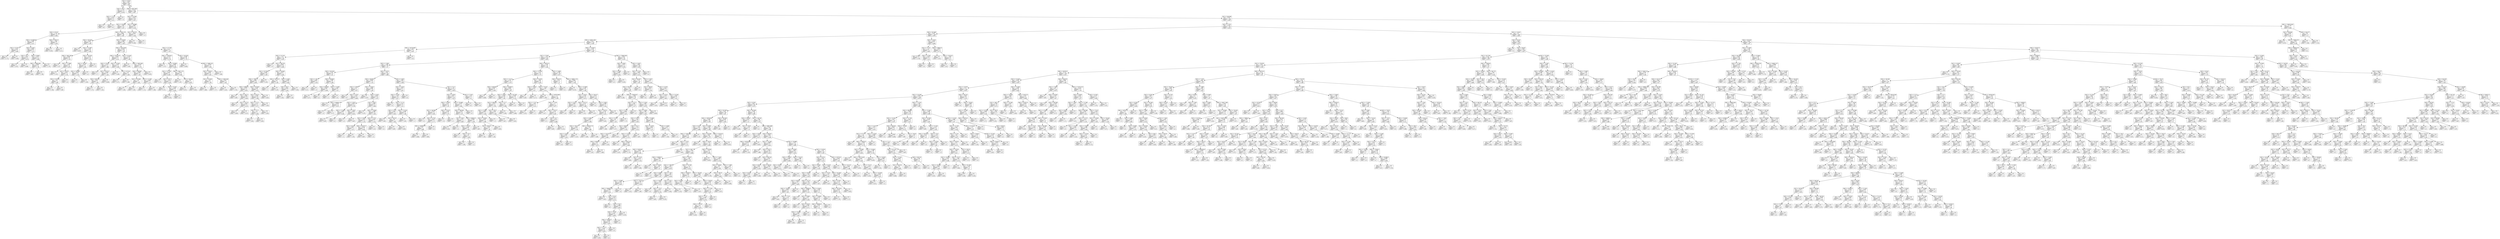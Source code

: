 digraph Tree {
node [shape=box] ;
0 [label="X[1] <= 19.62\nmse = 3.247\nsamples = 851\nvalue = 2.96"] ;
1 [label="X[2] <= 32.2\nmse = 0.176\nsamples = 3\nvalue = 6.433"] ;
0 -> 1 [labeldistance=2.5, labelangle=45, headlabel="True"] ;
2 [label="X[2] <= 17.23\nmse = 0.022\nsamples = 2\nvalue = 6.15"] ;
1 -> 2 ;
3 [label="mse = 0.0\nsamples = 1\nvalue = 6.0"] ;
2 -> 3 ;
4 [label="mse = -0.0\nsamples = 1\nvalue = 6.3"] ;
2 -> 4 ;
5 [label="mse = 0.0\nsamples = 1\nvalue = 7.0"] ;
1 -> 5 ;
6 [label="X[0] <= 6331.983\nmse = 3.215\nsamples = 848\nvalue = 2.947"] ;
0 -> 6 [labeldistance=2.5, labelangle=-45, headlabel="False"] ;
7 [label="X[2] <= 31.049\nmse = 2.014\nsamples = 50\nvalue = 2.051"] ;
6 -> 7 ;
8 [label="X[2] <= 10.639\nmse = 1.587\nsamples = 47\nvalue = 1.917"] ;
7 -> 8 ;
9 [label="X[3] <= 67.03\nmse = 3.725\nsamples = 9\nvalue = 3.064"] ;
8 -> 9 ;
10 [label="X[3] <= 43.688\nmse = 2.482\nsamples = 7\nvalue = 2.417"] ;
9 -> 10 ;
11 [label="X[1] <= 57.871\nmse = 0.001\nsamples = 2\nvalue = 4.682"] ;
10 -> 11 ;
12 [label="mse = 0.0\nsamples = 1\nvalue = 4.714"] ;
11 -> 12 ;
13 [label="mse = 0.0\nsamples = 1\nvalue = 4.649"] ;
11 -> 13 ;
14 [label="X[2] <= 6.401\nmse = 0.602\nsamples = 5\nvalue = 1.511"] ;
10 -> 14 ;
15 [label="X[3] <= 61.7\nmse = 0.007\nsamples = 2\nvalue = 0.674"] ;
14 -> 15 ;
16 [label="mse = 0.0\nsamples = 1\nvalue = 0.761"] ;
15 -> 16 ;
17 [label="mse = -0.0\nsamples = 1\nvalue = 0.588"] ;
15 -> 17 ;
18 [label="X[2] <= 8.962\nmse = 0.221\nsamples = 3\nvalue = 2.069"] ;
14 -> 18 ;
19 [label="X[0] <= 4646.493\nmse = 0.003\nsamples = 2\nvalue = 1.738"] ;
18 -> 19 ;
20 [label="mse = 0.0\nsamples = 1\nvalue = 1.682"] ;
19 -> 20 ;
21 [label="mse = 0.0\nsamples = 1\nvalue = 1.794"] ;
19 -> 21 ;
22 [label="mse = 0.0\nsamples = 1\nvalue = 2.731"] ;
18 -> 22 ;
23 [label="X[0] <= 5922.5\nmse = 1.482\nsamples = 2\nvalue = 5.328"] ;
9 -> 23 ;
24 [label="mse = 0.0\nsamples = 1\nvalue = 6.545"] ;
23 -> 24 ;
25 [label="mse = -0.0\nsamples = 1\nvalue = 4.111"] ;
23 -> 25 ;
26 [label="X[0] <= 1502.178\nmse = 0.695\nsamples = 38\nvalue = 1.645"] ;
8 -> 26 ;
27 [label="X[3] <= 59.246\nmse = 0.567\nsamples = 10\nvalue = 2.209"] ;
26 -> 27 ;
28 [label="mse = 0.0\nsamples = 1\nvalue = 0.818"] ;
27 -> 28 ;
29 [label="X[2] <= 27.897\nmse = 0.392\nsamples = 9\nvalue = 2.364"] ;
27 -> 29 ;
30 [label="X[0] <= 585.139\nmse = 0.095\nsamples = 5\nvalue = 2.753"] ;
29 -> 30 ;
31 [label="mse = 0.0\nsamples = 1\nvalue = 2.25"] ;
30 -> 31 ;
32 [label="X[2] <= 17.898\nmse = 0.04\nsamples = 4\nvalue = 2.879"] ;
30 -> 32 ;
33 [label="mse = 0.0\nsamples = 1\nvalue = 3.143"] ;
32 -> 33 ;
34 [label="X[1] <= 45.972\nmse = 0.022\nsamples = 3\nvalue = 2.791"] ;
32 -> 34 ;
35 [label="X[2] <= 23.329\nmse = 0.0\nsamples = 2\nvalue = 2.687"] ;
34 -> 35 ;
36 [label="mse = 0.0\nsamples = 1\nvalue = 2.708"] ;
35 -> 36 ;
37 [label="mse = 0.0\nsamples = 1\nvalue = 2.667"] ;
35 -> 37 ;
38 [label="mse = 0.0\nsamples = 1\nvalue = 3.0"] ;
34 -> 38 ;
39 [label="X[2] <= 29.703\nmse = 0.335\nsamples = 4\nvalue = 1.876"] ;
29 -> 39 ;
40 [label="X[1] <= 44.507\nmse = 0.107\nsamples = 3\nvalue = 1.585"] ;
39 -> 40 ;
41 [label="X[2] <= 28.994\nmse = 0.032\nsamples = 2\nvalue = 1.378"] ;
40 -> 41 ;
42 [label="mse = 0.0\nsamples = 1\nvalue = 1.2"] ;
41 -> 42 ;
43 [label="mse = 0.0\nsamples = 1\nvalue = 1.556"] ;
41 -> 43 ;
44 [label="mse = 0.0\nsamples = 1\nvalue = 2.0"] ;
40 -> 44 ;
45 [label="mse = 0.0\nsamples = 1\nvalue = 2.75"] ;
39 -> 45 ;
46 [label="X[2] <= 23.604\nmse = 0.586\nsamples = 28\nvalue = 1.443"] ;
26 -> 46 ;
47 [label="X[0] <= 4415.929\nmse = 0.556\nsamples = 13\nvalue = 1.792"] ;
46 -> 47 ;
48 [label="X[0] <= 3218.375\nmse = 0.655\nsamples = 7\nvalue = 2.074"] ;
47 -> 48 ;
49 [label="X[3] <= 52.06\nmse = 0.215\nsamples = 4\nvalue = 1.486"] ;
48 -> 49 ;
50 [label="mse = 0.0\nsamples = 1\nvalue = 2.2"] ;
49 -> 50 ;
51 [label="X[1] <= 63.321\nmse = 0.059\nsamples = 3\nvalue = 1.248"] ;
49 -> 51 ;
52 [label="X[3] <= 68.519\nmse = 0.017\nsamples = 2\nvalue = 1.403"] ;
51 -> 52 ;
53 [label="mse = 0.0\nsamples = 1\nvalue = 1.273"] ;
52 -> 53 ;
54 [label="mse = 0.0\nsamples = 1\nvalue = 1.533"] ;
52 -> 54 ;
55 [label="mse = 0.0\nsamples = 1\nvalue = 0.938"] ;
51 -> 55 ;
56 [label="X[2] <= 15.042\nmse = 0.167\nsamples = 3\nvalue = 2.858"] ;
48 -> 56 ;
57 [label="mse = 0.0\nsamples = 1\nvalue = 3.436"] ;
56 -> 57 ;
58 [label="X[1] <= 67.541\nmse = 0.0\nsamples = 2\nvalue = 2.569"] ;
56 -> 58 ;
59 [label="mse = 0.0\nsamples = 1\nvalue = 2.571"] ;
58 -> 59 ;
60 [label="mse = -0.0\nsamples = 1\nvalue = 2.568"] ;
58 -> 60 ;
61 [label="X[1] <= 52.445\nmse = 0.237\nsamples = 6\nvalue = 1.462"] ;
47 -> 61 ;
62 [label="mse = 0.0\nsamples = 1\nvalue = 2.391"] ;
61 -> 62 ;
63 [label="X[0] <= 5625.583\nmse = 0.078\nsamples = 5\nvalue = 1.276"] ;
61 -> 63 ;
64 [label="X[3] <= 69.065\nmse = 0.036\nsamples = 4\nvalue = 1.387"] ;
63 -> 64 ;
65 [label="X[1] <= 67.609\nmse = 0.0\nsamples = 2\nvalue = 1.564"] ;
64 -> 65 ;
66 [label="mse = 0.0\nsamples = 1\nvalue = 1.565"] ;
65 -> 66 ;
67 [label="mse = 0.0\nsamples = 1\nvalue = 1.562"] ;
65 -> 67 ;
68 [label="X[2] <= 11.393\nmse = 0.009\nsamples = 2\nvalue = 1.211"] ;
64 -> 68 ;
69 [label="mse = 0.0\nsamples = 1\nvalue = 1.114"] ;
68 -> 69 ;
70 [label="mse = 0.0\nsamples = 1\nvalue = 1.308"] ;
68 -> 70 ;
71 [label="mse = 0.0\nsamples = 1\nvalue = 0.833"] ;
63 -> 71 ;
72 [label="X[2] <= 27.738\nmse = 0.417\nsamples = 15\nvalue = 1.141"] ;
46 -> 72 ;
73 [label="X[0] <= 1536.821\nmse = 0.115\nsamples = 9\nvalue = 0.718"] ;
72 -> 73 ;
74 [label="mse = 0.0\nsamples = 1\nvalue = 1.275"] ;
73 -> 74 ;
75 [label="X[2] <= 26.983\nmse = 0.085\nsamples = 8\nvalue = 0.649"] ;
73 -> 75 ;
76 [label="X[1] <= 31.262\nmse = 0.031\nsamples = 5\nvalue = 0.463"] ;
75 -> 76 ;
77 [label="mse = 0.0\nsamples = 1\nvalue = 0.75"] ;
76 -> 77 ;
78 [label="X[1] <= 39.72\nmse = 0.013\nsamples = 4\nvalue = 0.391"] ;
76 -> 78 ;
79 [label="mse = 0.0\nsamples = 1\nvalue = 0.231"] ;
78 -> 79 ;
80 [label="X[3] <= 72.441\nmse = 0.006\nsamples = 3\nvalue = 0.444"] ;
78 -> 80 ;
81 [label="mse = 0.0\nsamples = 1\nvalue = 0.333"] ;
80 -> 81 ;
82 [label="mse = 0.0\nsamples = 2\nvalue = 0.5"] ;
80 -> 82 ;
83 [label="X[0] <= 3927.175\nmse = 0.022\nsamples = 3\nvalue = 0.958"] ;
75 -> 83 ;
84 [label="mse = 0.0\nsamples = 1\nvalue = 1.167"] ;
83 -> 84 ;
85 [label="X[1] <= 58.629\nmse = 0.0\nsamples = 2\nvalue = 0.854"] ;
83 -> 85 ;
86 [label="mse = 0.0\nsamples = 1\nvalue = 0.875"] ;
85 -> 86 ;
87 [label="mse = -0.0\nsamples = 1\nvalue = 0.833"] ;
85 -> 87 ;
88 [label="X[3] <= 44.428\nmse = 0.199\nsamples = 6\nvalue = 1.776"] ;
72 -> 88 ;
89 [label="mse = 0.0\nsamples = 1\nvalue = 0.958"] ;
88 -> 89 ;
90 [label="X[0] <= 3498.155\nmse = 0.078\nsamples = 5\nvalue = 1.939"] ;
88 -> 90 ;
91 [label="X[2] <= 28.621\nmse = 0.041\nsamples = 4\nvalue = 1.832"] ;
90 -> 91 ;
92 [label="X[1] <= 55.903\nmse = 0.0\nsamples = 2\nvalue = 1.708"] ;
91 -> 92 ;
93 [label="mse = 0.0\nsamples = 1\nvalue = 1.688"] ;
92 -> 93 ;
94 [label="mse = -0.0\nsamples = 1\nvalue = 1.727"] ;
92 -> 94 ;
95 [label="X[0] <= 2565.448\nmse = 0.05\nsamples = 2\nvalue = 1.957"] ;
91 -> 95 ;
96 [label="mse = 0.0\nsamples = 1\nvalue = 2.182"] ;
95 -> 96 ;
97 [label="mse = 0.0\nsamples = 1\nvalue = 1.733"] ;
95 -> 97 ;
98 [label="mse = -0.0\nsamples = 1\nvalue = 2.366"] ;
90 -> 98 ;
99 [label="X[1] <= 29.969\nmse = 3.962\nsamples = 3\nvalue = 4.162"] ;
7 -> 99 ;
100 [label="X[1] <= 26.373\nmse = 0.629\nsamples = 2\nvalue = 5.493"] ;
99 -> 100 ;
101 [label="mse = 0.0\nsamples = 1\nvalue = 6.286"] ;
100 -> 101 ;
102 [label="mse = 0.0\nsamples = 1\nvalue = 4.7"] ;
100 -> 102 ;
103 [label="mse = 0.0\nsamples = 1\nvalue = 1.5"] ;
99 -> 103 ;
104 [label="X[1] <= 98.568\nmse = 3.237\nsamples = 798\nvalue = 3.003"] ;
6 -> 104 ;
105 [label="X[2] <= 5.745\nmse = 3.219\nsamples = 791\nvalue = 3.022"] ;
104 -> 105 ;
106 [label="X[3] <= 82.469\nmse = 3.167\nsamples = 138\nvalue = 2.678"] ;
105 -> 106 ;
107 [label="X[0] <= 44831.494\nmse = 2.557\nsamples = 131\nvalue = 2.559"] ;
106 -> 107 ;
108 [label="X[0] <= 34776.987\nmse = 3.66\nsamples = 17\nvalue = 3.567"] ;
107 -> 108 ;
109 [label="X[3] <= 51.414\nmse = 1.14\nsamples = 16\nvalue = 3.165"] ;
108 -> 109 ;
110 [label="mse = 0.0\nsamples = 1\nvalue = 5.5"] ;
109 -> 110 ;
111 [label="X[1] <= 68.279\nmse = 0.829\nsamples = 15\nvalue = 3.009"] ;
109 -> 111 ;
112 [label="X[1] <= 67.584\nmse = 0.959\nsamples = 10\nvalue = 3.295"] ;
111 -> 112 ;
113 [label="X[0] <= 7991.5\nmse = 0.662\nsamples = 9\nvalue = 3.095"] ;
112 -> 113 ;
114 [label="X[0] <= 6694.5\nmse = 0.375\nsamples = 4\nvalue = 3.618"] ;
113 -> 114 ;
115 [label="mse = 0.0\nsamples = 1\nvalue = 2.667"] ;
114 -> 115 ;
116 [label="X[1] <= 49.77\nmse = 0.098\nsamples = 3\nvalue = 3.936"] ;
114 -> 116 ;
117 [label="mse = 0.0\nsamples = 1\nvalue = 3.5"] ;
116 -> 117 ;
118 [label="X[1] <= 53.75\nmse = 0.005\nsamples = 2\nvalue = 4.153"] ;
116 -> 118 ;
119 [label="mse = 0.0\nsamples = 1\nvalue = 4.084"] ;
118 -> 119 ;
120 [label="mse = 0.0\nsamples = 1\nvalue = 4.222"] ;
118 -> 120 ;
121 [label="X[3] <= 62.935\nmse = 0.497\nsamples = 5\nvalue = 2.676"] ;
113 -> 121 ;
122 [label="X[1] <= 62.07\nmse = 0.209\nsamples = 4\nvalue = 2.389"] ;
121 -> 122 ;
123 [label="X[2] <= 5.171\nmse = 0.137\nsamples = 3\nvalue = 2.577"] ;
122 -> 123 ;
124 [label="X[3] <= 57.3\nmse = 0.0\nsamples = 2\nvalue = 2.839"] ;
123 -> 124 ;
125 [label="mse = 0.0\nsamples = 1\nvalue = 2.844"] ;
124 -> 125 ;
126 [label="mse = -0.0\nsamples = 1\nvalue = 2.833"] ;
124 -> 126 ;
127 [label="mse = -0.0\nsamples = 1\nvalue = 2.054"] ;
123 -> 127 ;
128 [label="mse = -0.0\nsamples = 1\nvalue = 1.824"] ;
122 -> 128 ;
129 [label="mse = 0.0\nsamples = 1\nvalue = 3.825"] ;
121 -> 129 ;
130 [label="mse = 0.0\nsamples = 1\nvalue = 5.102"] ;
112 -> 130 ;
131 [label="X[3] <= 54.643\nmse = 0.077\nsamples = 5\nvalue = 2.436"] ;
111 -> 131 ;
132 [label="X[0] <= 19714.5\nmse = 0.0\nsamples = 2\nvalue = 2.183"] ;
131 -> 132 ;
133 [label="mse = 0.0\nsamples = 1\nvalue = 2.2"] ;
132 -> 133 ;
134 [label="mse = -0.0\nsamples = 1\nvalue = 2.167"] ;
132 -> 134 ;
135 [label="X[2] <= 4.363\nmse = 0.056\nsamples = 3\nvalue = 2.605"] ;
131 -> 135 ;
136 [label="X[3] <= 59.2\nmse = 0.004\nsamples = 2\nvalue = 2.441"] ;
135 -> 136 ;
137 [label="mse = 0.0\nsamples = 1\nvalue = 2.502"] ;
136 -> 137 ;
138 [label="mse = 0.0\nsamples = 1\nvalue = 2.38"] ;
136 -> 138 ;
139 [label="mse = 0.0\nsamples = 1\nvalue = 2.933"] ;
135 -> 139 ;
140 [label="mse = -0.0\nsamples = 1\nvalue = 10.0"] ;
108 -> 140 ;
141 [label="X[0] <= 71248.5\nmse = 2.218\nsamples = 114\nvalue = 2.409"] ;
107 -> 141 ;
142 [label="X[1] <= 73.95\nmse = 1.474\nsamples = 82\nvalue = 2.091"] ;
141 -> 142 ;
143 [label="X[2] <= 2.394\nmse = 1.548\nsamples = 45\nvalue = 1.8"] ;
142 -> 143 ;
144 [label="X[3] <= 63.328\nmse = 2.223\nsamples = 6\nvalue = 2.52"] ;
143 -> 144 ;
145 [label="X[2] <= 1.94\nmse = 0.601\nsamples = 2\nvalue = 1.025"] ;
144 -> 145 ;
146 [label="mse = 0.0\nsamples = 1\nvalue = 0.25"] ;
145 -> 146 ;
147 [label="mse = 0.0\nsamples = 1\nvalue = 1.8"] ;
145 -> 147 ;
148 [label="X[3] <= 66.992\nmse = 1.358\nsamples = 4\nvalue = 3.268"] ;
144 -> 148 ;
149 [label="X[3] <= 64.626\nmse = 0.082\nsamples = 2\nvalue = 4.286"] ;
148 -> 149 ;
150 [label="mse = 0.0\nsamples = 1\nvalue = 4.571"] ;
149 -> 150 ;
151 [label="mse = -0.0\nsamples = 1\nvalue = 4.0"] ;
149 -> 151 ;
152 [label="X[3] <= 71.085\nmse = 0.562\nsamples = 2\nvalue = 2.25"] ;
148 -> 152 ;
153 [label="mse = 0.0\nsamples = 1\nvalue = 1.5"] ;
152 -> 153 ;
154 [label="mse = 0.0\nsamples = 1\nvalue = 3.0"] ;
152 -> 154 ;
155 [label="X[2] <= 4.075\nmse = 1.351\nsamples = 39\nvalue = 1.689"] ;
143 -> 155 ;
156 [label="X[3] <= 69.802\nmse = 0.834\nsamples = 17\nvalue = 1.223"] ;
155 -> 156 ;
157 [label="X[2] <= 2.656\nmse = 0.11\nsamples = 5\nvalue = 0.55"] ;
156 -> 157 ;
158 [label="mse = 0.0\nsamples = 1\nvalue = 0.0"] ;
157 -> 158 ;
159 [label="X[2] <= 3.787\nmse = 0.043\nsamples = 4\nvalue = 0.688"] ;
157 -> 159 ;
160 [label="mse = 0.0\nsamples = 2\nvalue = 0.5"] ;
159 -> 160 ;
161 [label="X[0] <= 60393.5\nmse = 0.016\nsamples = 2\nvalue = 0.875"] ;
159 -> 161 ;
162 [label="mse = 0.0\nsamples = 1\nvalue = 1.0"] ;
161 -> 162 ;
163 [label="mse = 0.0\nsamples = 1\nvalue = 0.75"] ;
161 -> 163 ;
164 [label="X[3] <= 70.621\nmse = 0.869\nsamples = 12\nvalue = 1.503"] ;
156 -> 164 ;
165 [label="mse = 0.0\nsamples = 1\nvalue = 3.333"] ;
164 -> 165 ;
166 [label="X[2] <= 3.453\nmse = 0.616\nsamples = 11\nvalue = 1.337"] ;
164 -> 166 ;
167 [label="X[2] <= 3.301\nmse = 0.033\nsamples = 4\nvalue = 0.708"] ;
166 -> 167 ;
168 [label="X[3] <= 71.664\nmse = 0.007\nsamples = 2\nvalue = 0.583"] ;
167 -> 168 ;
169 [label="mse = 0.0\nsamples = 1\nvalue = 0.667"] ;
168 -> 169 ;
170 [label="mse = 0.0\nsamples = 1\nvalue = 0.5"] ;
168 -> 170 ;
171 [label="X[2] <= 3.402\nmse = 0.028\nsamples = 2\nvalue = 0.833"] ;
167 -> 171 ;
172 [label="mse = 0.0\nsamples = 1\nvalue = 1.0"] ;
171 -> 172 ;
173 [label="mse = 0.0\nsamples = 1\nvalue = 0.667"] ;
171 -> 173 ;
174 [label="X[1] <= 38.8\nmse = 0.594\nsamples = 7\nvalue = 1.696"] ;
166 -> 174 ;
175 [label="mse = 0.0\nsamples = 1\nvalue = 3.125"] ;
174 -> 175 ;
176 [label="X[3] <= 75.964\nmse = 0.296\nsamples = 6\nvalue = 1.458"] ;
174 -> 176 ;
177 [label="X[2] <= 3.833\nmse = 0.102\nsamples = 4\nvalue = 1.125"] ;
176 -> 177 ;
178 [label="X[1] <= 54.55\nmse = 0.007\nsamples = 2\nvalue = 1.417"] ;
177 -> 178 ;
179 [label="mse = 0.0\nsamples = 1\nvalue = 1.5"] ;
178 -> 179 ;
180 [label="mse = 0.0\nsamples = 1\nvalue = 1.333"] ;
178 -> 180 ;
181 [label="X[0] <= 61197.5\nmse = 0.028\nsamples = 2\nvalue = 0.833"] ;
177 -> 181 ;
182 [label="mse = 0.0\nsamples = 1\nvalue = 0.667"] ;
181 -> 182 ;
183 [label="mse = 0.0\nsamples = 1\nvalue = 1.0"] ;
181 -> 183 ;
184 [label="X[2] <= 3.732\nmse = 0.016\nsamples = 2\nvalue = 2.125"] ;
176 -> 184 ;
185 [label="mse = 0.0\nsamples = 1\nvalue = 2.25"] ;
184 -> 185 ;
186 [label="mse = 0.0\nsamples = 1\nvalue = 2.0"] ;
184 -> 186 ;
187 [label="X[2] <= 4.463\nmse = 1.454\nsamples = 22\nvalue = 2.048"] ;
155 -> 187 ;
188 [label="X[2] <= 4.424\nmse = 1.672\nsamples = 7\nvalue = 2.957"] ;
187 -> 188 ;
189 [label="X[2] <= 4.156\nmse = 1.139\nsamples = 6\nvalue = 2.617"] ;
188 -> 189 ;
190 [label="mse = 0.0\nsamples = 1\nvalue = 4.5"] ;
189 -> 190 ;
191 [label="X[1] <= 71.75\nmse = 0.516\nsamples = 5\nvalue = 2.24"] ;
189 -> 191 ;
192 [label="X[2] <= 4.28\nmse = 0.041\nsamples = 3\nvalue = 2.803"] ;
191 -> 192 ;
193 [label="mse = 0.0\nsamples = 1\nvalue = 3.091"] ;
192 -> 193 ;
194 [label="X[1] <= 65.25\nmse = 0.0\nsamples = 2\nvalue = 2.66"] ;
192 -> 194 ;
195 [label="mse = 0.0\nsamples = 1\nvalue = 2.667"] ;
194 -> 195 ;
196 [label="mse = 0.0\nsamples = 1\nvalue = 2.653"] ;
194 -> 196 ;
197 [label="X[3] <= 72.318\nmse = 0.038\nsamples = 2\nvalue = 1.395"] ;
191 -> 197 ;
198 [label="mse = 0.0\nsamples = 1\nvalue = 1.591"] ;
197 -> 198 ;
199 [label="mse = 0.0\nsamples = 1\nvalue = 1.2"] ;
197 -> 199 ;
200 [label="mse = 0.0\nsamples = 1\nvalue = 5.0"] ;
188 -> 200 ;
201 [label="X[1] <= 71.3\nmse = 0.787\nsamples = 15\nvalue = 1.624"] ;
187 -> 201 ;
202 [label="X[2] <= 4.835\nmse = 0.617\nsamples = 13\nvalue = 1.813"] ;
201 -> 202 ;
203 [label="X[3] <= 76.387\nmse = 0.417\nsamples = 6\nvalue = 2.18"] ;
202 -> 203 ;
204 [label="X[1] <= 48.599\nmse = 0.132\nsamples = 4\nvalue = 2.583"] ;
203 -> 204 ;
205 [label="mse = 0.0\nsamples = 1\nvalue = 2.0"] ;
204 -> 205 ;
206 [label="X[2] <= 4.733\nmse = 0.025\nsamples = 3\nvalue = 2.777"] ;
204 -> 206 ;
207 [label="X[0] <= 54590.977\nmse = 0.0\nsamples = 2\nvalue = 2.665"] ;
206 -> 207 ;
208 [label="mse = 0.0\nsamples = 1\nvalue = 2.646"] ;
207 -> 208 ;
209 [label="mse = 0.0\nsamples = 1\nvalue = 2.684"] ;
207 -> 209 ;
210 [label="mse = -0.0\nsamples = 1\nvalue = 3.0"] ;
206 -> 210 ;
211 [label="X[3] <= 79.187\nmse = 0.016\nsamples = 2\nvalue = 1.375"] ;
203 -> 211 ;
212 [label="mse = 0.0\nsamples = 1\nvalue = 1.25"] ;
211 -> 212 ;
213 [label="mse = 0.0\nsamples = 1\nvalue = 1.5"] ;
211 -> 213 ;
214 [label="X[3] <= 78.469\nmse = 0.574\nsamples = 7\nvalue = 1.498"] ;
202 -> 214 ;
215 [label="X[3] <= 66.929\nmse = 0.231\nsamples = 6\nvalue = 1.247"] ;
214 -> 215 ;
216 [label="X[1] <= 49.6\nmse = 0.111\nsamples = 2\nvalue = 0.667"] ;
215 -> 216 ;
217 [label="mse = 0.0\nsamples = 1\nvalue = 0.333"] ;
216 -> 217 ;
218 [label="mse = 0.0\nsamples = 1\nvalue = 1.0"] ;
216 -> 218 ;
219 [label="X[0] <= 60845.5\nmse = 0.038\nsamples = 4\nvalue = 1.538"] ;
215 -> 219 ;
220 [label="X[3] <= 70.231\nmse = 0.003\nsamples = 3\nvalue = 1.428"] ;
219 -> 220 ;
221 [label="mse = 0.0\nsamples = 1\nvalue = 1.5"] ;
220 -> 221 ;
222 [label="X[3] <= 74.2\nmse = 0.0\nsamples = 2\nvalue = 1.392"] ;
220 -> 222 ;
223 [label="mse = 0.0\nsamples = 1\nvalue = 1.385"] ;
222 -> 223 ;
224 [label="mse = 0.0\nsamples = 1\nvalue = 1.4"] ;
222 -> 224 ;
225 [label="mse = -0.0\nsamples = 1\nvalue = 1.867"] ;
219 -> 225 ;
226 [label="mse = -0.0\nsamples = 1\nvalue = 3.0"] ;
214 -> 226 ;
227 [label="X[1] <= 72.85\nmse = 0.16\nsamples = 2\nvalue = 0.4"] ;
201 -> 227 ;
228 [label="mse = 0.0\nsamples = 1\nvalue = 0.0"] ;
227 -> 228 ;
229 [label="mse = 0.0\nsamples = 1\nvalue = 0.8"] ;
227 -> 229 ;
230 [label="X[0] <= 56701.0\nmse = 1.156\nsamples = 37\nvalue = 2.446"] ;
142 -> 230 ;
231 [label="X[3] <= 73.164\nmse = 1.212\nsamples = 21\nvalue = 2.773"] ;
230 -> 231 ;
232 [label="X[2] <= -5.112\nmse = 0.707\nsamples = 12\nvalue = 2.375"] ;
231 -> 232 ;
233 [label="X[3] <= 69.628\nmse = 0.047\nsamples = 2\nvalue = 3.284"] ;
232 -> 233 ;
234 [label="mse = 0.0\nsamples = 1\nvalue = 3.068"] ;
233 -> 234 ;
235 [label="mse = 0.0\nsamples = 1\nvalue = 3.5"] ;
233 -> 235 ;
236 [label="X[0] <= 55409.5\nmse = 0.641\nsamples = 10\nvalue = 2.193"] ;
232 -> 236 ;
237 [label="X[2] <= 4.632\nmse = 0.338\nsamples = 8\nvalue = 1.96"] ;
236 -> 237 ;
238 [label="X[1] <= 88.616\nmse = 0.271\nsamples = 6\nvalue = 1.748"] ;
237 -> 238 ;
239 [label="X[2] <= 2.398\nmse = 0.093\nsamples = 4\nvalue = 1.448"] ;
238 -> 239 ;
240 [label="X[3] <= 70.604\nmse = 0.034\nsamples = 3\nvalue = 1.598"] ;
239 -> 240 ;
241 [label="X[1] <= 86.407\nmse = 0.01\nsamples = 2\nvalue = 1.48"] ;
240 -> 241 ;
242 [label="mse = 0.0\nsamples = 1\nvalue = 1.581"] ;
241 -> 242 ;
243 [label="mse = 0.0\nsamples = 1\nvalue = 1.38"] ;
241 -> 243 ;
244 [label="mse = 0.0\nsamples = 1\nvalue = 1.833"] ;
240 -> 244 ;
245 [label="mse = 0.0\nsamples = 1\nvalue = 1.0"] ;
239 -> 245 ;
246 [label="X[1] <= 92.0\nmse = 0.09\nsamples = 2\nvalue = 2.346"] ;
238 -> 246 ;
247 [label="mse = 0.0\nsamples = 1\nvalue = 2.647"] ;
246 -> 247 ;
248 [label="mse = 0.0\nsamples = 1\nvalue = 2.045"] ;
246 -> 248 ;
249 [label="X[2] <= 5.17\nmse = 0.0\nsamples = 2\nvalue = 2.596"] ;
237 -> 249 ;
250 [label="mse = 0.0\nsamples = 1\nvalue = 2.583"] ;
249 -> 250 ;
251 [label="mse = -0.0\nsamples = 1\nvalue = 2.609"] ;
249 -> 251 ;
252 [label="X[3] <= 61.556\nmse = 0.766\nsamples = 2\nvalue = 3.125"] ;
236 -> 252 ;
253 [label="mse = 0.0\nsamples = 1\nvalue = 2.25"] ;
252 -> 253 ;
254 [label="mse = 0.0\nsamples = 1\nvalue = 4.0"] ;
252 -> 254 ;
255 [label="X[3] <= 74.676\nmse = 1.392\nsamples = 9\nvalue = 3.304"] ;
231 -> 255 ;
256 [label="X[3] <= 73.841\nmse = 0.022\nsamples = 2\nvalue = 4.32"] ;
255 -> 256 ;
257 [label="mse = 0.0\nsamples = 1\nvalue = 4.467"] ;
256 -> 257 ;
258 [label="mse = -0.0\nsamples = 1\nvalue = 4.172"] ;
256 -> 258 ;
259 [label="X[3] <= 75.341\nmse = 1.405\nsamples = 7\nvalue = 3.013"] ;
255 -> 259 ;
260 [label="mse = 0.0\nsamples = 1\nvalue = 1.364"] ;
259 -> 260 ;
261 [label="X[0] <= 49720.994\nmse = 1.11\nsamples = 6\nvalue = 3.288"] ;
259 -> 261 ;
262 [label="X[2] <= -2.217\nmse = 1.022\nsamples = 2\nvalue = 2.511"] ;
261 -> 262 ;
263 [label="mse = 0.0\nsamples = 1\nvalue = 3.522"] ;
262 -> 263 ;
264 [label="mse = 0.0\nsamples = 1\nvalue = 1.5"] ;
262 -> 264 ;
265 [label="X[3] <= 77.44\nmse = 0.7\nsamples = 4\nvalue = 3.677"] ;
261 -> 265 ;
266 [label="mse = 0.0\nsamples = 1\nvalue = 2.417"] ;
265 -> 266 ;
267 [label="X[3] <= 78.157\nmse = 0.227\nsamples = 3\nvalue = 4.097"] ;
265 -> 267 ;
268 [label="mse = 0.0\nsamples = 1\nvalue = 3.5"] ;
267 -> 268 ;
269 [label="X[2] <= 4.2\nmse = 0.073\nsamples = 2\nvalue = 4.396"] ;
267 -> 269 ;
270 [label="mse = 0.0\nsamples = 1\nvalue = 4.667"] ;
269 -> 270 ;
271 [label="mse = -0.0\nsamples = 1\nvalue = 4.125"] ;
269 -> 271 ;
272 [label="X[2] <= 2.609\nmse = 0.758\nsamples = 16\nvalue = 2.017"] ;
230 -> 272 ;
273 [label="X[3] <= 59.075\nmse = 0.25\nsamples = 2\nvalue = 1.0"] ;
272 -> 273 ;
274 [label="mse = 0.0\nsamples = 1\nvalue = 1.5"] ;
273 -> 274 ;
275 [label="mse = 0.0\nsamples = 1\nvalue = 0.5"] ;
273 -> 275 ;
276 [label="X[0] <= 59601.174\nmse = 0.662\nsamples = 14\nvalue = 2.162"] ;
272 -> 276 ;
277 [label="mse = 0.0\nsamples = 1\nvalue = 0.576"] ;
276 -> 277 ;
278 [label="X[3] <= 57.889\nmse = 0.505\nsamples = 13\nvalue = 2.284"] ;
276 -> 278 ;
279 [label="X[2] <= 5.613\nmse = 0.148\nsamples = 5\nvalue = 2.673"] ;
278 -> 279 ;
280 [label="X[2] <= 5.322\nmse = 0.002\nsamples = 2\nvalue = 2.955"] ;
279 -> 280 ;
281 [label="mse = 0.0\nsamples = 1\nvalue = 2.91"] ;
280 -> 281 ;
282 [label="mse = 0.0\nsamples = 1\nvalue = 3.0"] ;
280 -> 282 ;
283 [label="X[3] <= 54.711\nmse = 0.157\nsamples = 3\nvalue = 2.486"] ;
279 -> 283 ;
284 [label="mse = 0.04\nsamples = 2\nvalue = 2.741"] ;
283 -> 284 ;
285 [label="mse = 0.0\nsamples = 1\nvalue = 1.975"] ;
283 -> 285 ;
286 [label="X[3] <= 58.417\nmse = 0.573\nsamples = 8\nvalue = 2.041"] ;
278 -> 286 ;
287 [label="mse = 0.0\nsamples = 1\nvalue = 0.5"] ;
286 -> 287 ;
288 [label="X[2] <= 5.602\nmse = 0.268\nsamples = 7\nvalue = 2.261"] ;
286 -> 288 ;
289 [label="X[3] <= 79.074\nmse = 0.129\nsamples = 6\nvalue = 2.423"] ;
288 -> 289 ;
290 [label="X[2] <= 5.069\nmse = 0.047\nsamples = 5\nvalue = 2.289"] ;
289 -> 290 ;
291 [label="X[3] <= 76.417\nmse = 0.035\nsamples = 3\nvalue = 2.156"] ;
290 -> 291 ;
292 [label="X[2] <= 4.434\nmse = 0.001\nsamples = 2\nvalue = 2.025"] ;
291 -> 292 ;
293 [label="mse = 0.0\nsamples = 1\nvalue = 2.05"] ;
292 -> 293 ;
294 [label="mse = 0.0\nsamples = 1\nvalue = 2.0"] ;
292 -> 294 ;
295 [label="mse = -0.0\nsamples = 1\nvalue = 2.419"] ;
291 -> 295 ;
296 [label="X[0] <= 62616.174\nmse = 0.0\nsamples = 2\nvalue = 2.488"] ;
290 -> 296 ;
297 [label="mse = 0.0\nsamples = 1\nvalue = 2.489"] ;
296 -> 297 ;
298 [label="mse = -0.0\nsamples = 1\nvalue = 2.486"] ;
296 -> 298 ;
299 [label="mse = -0.0\nsamples = 1\nvalue = 3.091"] ;
289 -> 299 ;
300 [label="mse = 0.0\nsamples = 1\nvalue = 1.289"] ;
288 -> 300 ;
301 [label="X[0] <= 72894.059\nmse = 3.201\nsamples = 32\nvalue = 3.224"] ;
141 -> 301 ;
302 [label="X[2] <= 0.801\nmse = 2.375\nsamples = 4\nvalue = 5.333"] ;
301 -> 302 ;
303 [label="X[2] <= 0.588\nmse = 0.006\nsamples = 3\nvalue = 4.444"] ;
302 -> 303 ;
304 [label="mse = 0.0\nsamples = 2\nvalue = 4.5"] ;
303 -> 304 ;
305 [label="mse = 0.0\nsamples = 1\nvalue = 4.333"] ;
303 -> 305 ;
306 [label="mse = 0.0\nsamples = 1\nvalue = 8.0"] ;
302 -> 306 ;
307 [label="X[2] <= 5.647\nmse = 2.593\nsamples = 28\nvalue = 2.923"] ;
301 -> 307 ;
308 [label="X[2] <= 5.316\nmse = 2.464\nsamples = 27\nvalue = 3.012"] ;
307 -> 308 ;
309 [label="X[1] <= 94.407\nmse = 1.74\nsamples = 20\nvalue = 2.63"] ;
308 -> 309 ;
310 [label="X[3] <= 65.412\nmse = 1.52\nsamples = 19\nvalue = 2.505"] ;
309 -> 310 ;
311 [label="mse = 0.0\nsamples = 1\nvalue = 4.188"] ;
310 -> 311 ;
312 [label="X[0] <= 77939.621\nmse = 1.438\nsamples = 18\nvalue = 2.411"] ;
310 -> 312 ;
313 [label="X[2] <= 5.277\nmse = 0.081\nsamples = 4\nvalue = 1.477"] ;
312 -> 313 ;
314 [label="X[2] <= 5.107\nmse = 0.006\nsamples = 3\nvalue = 1.637"] ;
313 -> 314 ;
315 [label="X[2] <= 2.129\nmse = 0.0\nsamples = 2\nvalue = 1.58"] ;
314 -> 315 ;
316 [label="mse = 0.0\nsamples = 1\nvalue = 1.588"] ;
315 -> 316 ;
317 [label="mse = 0.0\nsamples = 1\nvalue = 1.571"] ;
315 -> 317 ;
318 [label="mse = -0.0\nsamples = 1\nvalue = 1.75"] ;
314 -> 318 ;
319 [label="mse = 0.0\nsamples = 1\nvalue = 1.0"] ;
313 -> 319 ;
320 [label="X[2] <= 5.164\nmse = 1.506\nsamples = 14\nvalue = 2.678"] ;
312 -> 320 ;
321 [label="X[2] <= 4.856\nmse = 1.199\nsamples = 13\nvalue = 2.504"] ;
320 -> 321 ;
322 [label="X[2] <= 4.501\nmse = 1.243\nsamples = 9\nvalue = 2.833"] ;
321 -> 322 ;
323 [label="X[1] <= 89.95\nmse = 0.681\nsamples = 4\nvalue = 2.234"] ;
322 -> 323 ;
324 [label="X[3] <= 74.575\nmse = 0.065\nsamples = 3\nvalue = 2.693"] ;
323 -> 324 ;
325 [label="X[3] <= 68.987\nmse = 0.0\nsamples = 2\nvalue = 2.873"] ;
324 -> 325 ;
326 [label="mse = 0.0\nsamples = 1\nvalue = 2.857"] ;
325 -> 326 ;
327 [label="mse = 0.0\nsamples = 1\nvalue = 2.889"] ;
325 -> 327 ;
328 [label="mse = 0.0\nsamples = 1\nvalue = 2.332"] ;
324 -> 328 ;
329 [label="mse = -0.0\nsamples = 1\nvalue = 0.857"] ;
323 -> 329 ;
330 [label="X[3] <= 81.2\nmse = 1.176\nsamples = 5\nvalue = 3.313"] ;
322 -> 330 ;
331 [label="X[3] <= 71.559\nmse = 0.623\nsamples = 4\nvalue = 3.725"] ;
330 -> 331 ;
332 [label="mse = 0.0\nsamples = 1\nvalue = 3.0"] ;
331 -> 332 ;
333 [label="X[0] <= 84113.0\nmse = 0.598\nsamples = 3\nvalue = 3.966"] ;
331 -> 333 ;
334 [label="mse = 0.0\nsamples = 1\nvalue = 4.342"] ;
333 -> 334 ;
335 [label="mse = 0.79\nsamples = 2\nvalue = 3.778"] ;
333 -> 335 ;
336 [label="mse = 0.0\nsamples = 1\nvalue = 1.667"] ;
330 -> 336 ;
337 [label="X[3] <= 75.088\nmse = 0.306\nsamples = 4\nvalue = 1.764"] ;
321 -> 337 ;
338 [label="X[2] <= 4.979\nmse = 0.062\nsamples = 2\nvalue = 2.25"] ;
337 -> 338 ;
339 [label="mse = 0.0\nsamples = 1\nvalue = 2.0"] ;
338 -> 339 ;
340 [label="mse = 0.0\nsamples = 1\nvalue = 2.5"] ;
338 -> 340 ;
341 [label="X[2] <= 5.008\nmse = 0.077\nsamples = 2\nvalue = 1.278"] ;
337 -> 341 ;
342 [label="mse = 0.0\nsamples = 1\nvalue = 1.556"] ;
341 -> 342 ;
343 [label="mse = 0.0\nsamples = 1\nvalue = 1.0"] ;
341 -> 343 ;
344 [label="mse = 0.0\nsamples = 1\nvalue = 4.938"] ;
320 -> 344 ;
345 [label="mse = 0.0\nsamples = 1\nvalue = 5.0"] ;
309 -> 345 ;
346 [label="X[2] <= 5.367\nmse = 2.917\nsamples = 7\nvalue = 4.106"] ;
308 -> 346 ;
347 [label="X[1] <= 89.95\nmse = 4.913\nsamples = 2\nvalue = 5.784"] ;
346 -> 347 ;
348 [label="mse = 0.0\nsamples = 1\nvalue = 8.0"] ;
347 -> 348 ;
349 [label="mse = 0.0\nsamples = 1\nvalue = 3.567"] ;
347 -> 349 ;
350 [label="X[2] <= 5.479\nmse = 0.543\nsamples = 5\nvalue = 3.435"] ;
346 -> 350 ;
351 [label="X[2] <= 5.414\nmse = 0.125\nsamples = 3\nvalue = 2.892"] ;
350 -> 351 ;
352 [label="mse = 0.0\nsamples = 1\nvalue = 2.618"] ;
351 -> 352 ;
353 [label="mse = 0.131\nsamples = 2\nvalue = 3.029"] ;
351 -> 353 ;
354 [label="X[3] <= 75.783\nmse = 0.062\nsamples = 2\nvalue = 4.25"] ;
350 -> 354 ;
355 [label="mse = 0.0\nsamples = 1\nvalue = 4.0"] ;
354 -> 355 ;
356 [label="mse = 0.0\nsamples = 1\nvalue = 4.5"] ;
354 -> 356 ;
357 [label="mse = -0.0\nsamples = 1\nvalue = 0.5"] ;
307 -> 357 ;
358 [label="X[2] <= 4.024\nmse = 9.402\nsamples = 7\nvalue = 4.899"] ;
106 -> 358 ;
359 [label="X[1] <= 71.75\nmse = 5.197\nsamples = 4\nvalue = 3.494"] ;
358 -> 359 ;
360 [label="mse = 6.735\nsamples = 2\nvalue = 4.738"] ;
359 -> 360 ;
361 [label="X[2] <= 3.785\nmse = 0.562\nsamples = 2\nvalue = 2.25"] ;
359 -> 361 ;
362 [label="mse = 0.0\nsamples = 1\nvalue = 3.0"] ;
361 -> 362 ;
363 [label="mse = 0.0\nsamples = 1\nvalue = 1.5"] ;
361 -> 363 ;
364 [label="X[0] <= 58942.0\nmse = 8.871\nsamples = 3\nvalue = 6.771"] ;
358 -> 364 ;
365 [label="mse = 0.0\nsamples = 1\nvalue = 2.814"] ;
364 -> 365 ;
366 [label="X[0] <= 75210.5\nmse = 1.562\nsamples = 2\nvalue = 8.75"] ;
364 -> 366 ;
367 [label="mse = 0.0\nsamples = 1\nvalue = 10.0"] ;
366 -> 367 ;
368 [label="mse = 0.0\nsamples = 1\nvalue = 7.5"] ;
366 -> 368 ;
369 [label="X[2] <= 13.821\nmse = 3.2\nsamples = 653\nvalue = 3.095"] ;
105 -> 369 ;
370 [label="X[3] <= 35.45\nmse = 3.268\nsamples = 325\nvalue = 3.322"] ;
369 -> 370 ;
371 [label="mse = 0.0\nsamples = 1\nvalue = 8.2"] ;
370 -> 371 ;
372 [label="X[1] <= 94.85\nmse = 3.205\nsamples = 324\nvalue = 3.307"] ;
370 -> 372 ;
373 [label="X[1] <= 91.758\nmse = 3.234\nsamples = 300\nvalue = 3.379"] ;
372 -> 373 ;
374 [label="X[1] <= 78.879\nmse = 3.247\nsamples = 276\nvalue = 3.304"] ;
373 -> 374 ;
375 [label="X[0] <= 62078.5\nmse = 3.179\nsamples = 180\nvalue = 3.514"] ;
374 -> 375 ;
376 [label="X[2] <= 13.404\nmse = 2.879\nsamples = 153\nvalue = 3.678"] ;
375 -> 376 ;
377 [label="X[2] <= 12.874\nmse = 2.711\nsamples = 144\nvalue = 3.618"] ;
376 -> 377 ;
378 [label="X[2] <= 10.166\nmse = 2.679\nsamples = 138\nvalue = 3.678"] ;
377 -> 378 ;
379 [label="X[2] <= 8.201\nmse = 2.857\nsamples = 90\nvalue = 3.511"] ;
378 -> 379 ;
380 [label="X[3] <= 81.833\nmse = 2.59\nsamples = 46\nvalue = 3.91"] ;
379 -> 380 ;
381 [label="X[0] <= 29795.99\nmse = 2.384\nsamples = 42\nvalue = 4.108"] ;
380 -> 381 ;
382 [label="X[2] <= 8.16\nmse = 1.103\nsamples = 6\nvalue = 2.966"] ;
381 -> 382 ;
383 [label="X[0] <= 7228.366\nmse = 0.551\nsamples = 5\nvalue = 2.607"] ;
382 -> 383 ;
384 [label="mse = 0.0\nsamples = 1\nvalue = 3.95"] ;
383 -> 384 ;
385 [label="X[2] <= 7.574\nmse = 0.125\nsamples = 4\nvalue = 2.272"] ;
383 -> 385 ;
386 [label="X[0] <= 8259.68\nmse = 0.041\nsamples = 3\nvalue = 2.094"] ;
385 -> 386 ;
387 [label="mse = 0.0\nsamples = 1\nvalue = 1.844"] ;
386 -> 387 ;
388 [label="X[1] <= 73.18\nmse = 0.015\nsamples = 2\nvalue = 2.219"] ;
386 -> 388 ;
389 [label="mse = 0.0\nsamples = 1\nvalue = 2.34"] ;
388 -> 389 ;
390 [label="mse = 0.0\nsamples = 1\nvalue = 2.098"] ;
388 -> 390 ;
391 [label="mse = -0.0\nsamples = 1\nvalue = 2.805"] ;
385 -> 391 ;
392 [label="mse = 0.0\nsamples = 1\nvalue = 4.76"] ;
382 -> 392 ;
393 [label="X[2] <= 8.068\nmse = 2.344\nsamples = 36\nvalue = 4.298"] ;
381 -> 393 ;
394 [label="X[3] <= 59.796\nmse = 1.987\nsamples = 34\nvalue = 4.174"] ;
393 -> 394 ;
395 [label="mse = 0.0\nsamples = 1\nvalue = 7.125"] ;
394 -> 395 ;
396 [label="X[3] <= 78.26\nmse = 1.775\nsamples = 33\nvalue = 4.084"] ;
394 -> 396 ;
397 [label="X[1] <= 68.2\nmse = 1.759\nsamples = 27\nvalue = 3.969"] ;
396 -> 397 ;
398 [label="X[0] <= 59300.5\nmse = 1.509\nsamples = 3\nvalue = 2.767"] ;
397 -> 398 ;
399 [label="mse = 0.0\nsamples = 1\nvalue = 4.5"] ;
398 -> 399 ;
400 [label="X[3] <= 76.65\nmse = 0.01\nsamples = 2\nvalue = 1.9"] ;
398 -> 400 ;
401 [label="mse = 0.0\nsamples = 1\nvalue = 2.0"] ;
400 -> 401 ;
402 [label="mse = 0.0\nsamples = 1\nvalue = 1.8"] ;
400 -> 402 ;
403 [label="X[3] <= 73.357\nmse = 1.587\nsamples = 24\nvalue = 4.119"] ;
397 -> 403 ;
404 [label="X[2] <= 7.083\nmse = 1.353\nsamples = 15\nvalue = 3.879"] ;
403 -> 404 ;
405 [label="X[2] <= 6.862\nmse = 0.802\nsamples = 10\nvalue = 3.55"] ;
404 -> 405 ;
406 [label="X[3] <= 72.995\nmse = 0.493\nsamples = 8\nvalue = 3.802"] ;
405 -> 406 ;
407 [label="X[0] <= 50406.014\nmse = 0.399\nsamples = 7\nvalue = 3.945"] ;
406 -> 407 ;
408 [label="mse = 0.0\nsamples = 1\nvalue = 2.833"] ;
407 -> 408 ;
409 [label="X[2] <= 6.18\nmse = 0.225\nsamples = 6\nvalue = 4.131"] ;
407 -> 409 ;
410 [label="mse = 0.0\nsamples = 1\nvalue = 5.0"] ;
409 -> 410 ;
411 [label="X[1] <= 78.3\nmse = 0.089\nsamples = 5\nvalue = 3.957"] ;
409 -> 411 ;
412 [label="X[3] <= 72.39\nmse = 0.042\nsamples = 4\nvalue = 3.839"] ;
411 -> 412 ;
413 [label="X[0] <= 55350.5\nmse = 0.005\nsamples = 3\nvalue = 3.952"] ;
412 -> 413 ;
414 [label="X[3] <= 71.717\nmse = 0.005\nsamples = 2\nvalue = 3.928"] ;
413 -> 414 ;
415 [label="mse = 0.0\nsamples = 1\nvalue = 3.855"] ;
414 -> 415 ;
416 [label="mse = 0.0\nsamples = 1\nvalue = 4.0"] ;
414 -> 416 ;
417 [label="mse = -0.0\nsamples = 1\nvalue = 4.0"] ;
413 -> 417 ;
418 [label="mse = 0.0\nsamples = 1\nvalue = 3.5"] ;
412 -> 418 ;
419 [label="mse = 0.0\nsamples = 1\nvalue = 4.429"] ;
411 -> 419 ;
420 [label="mse = -0.0\nsamples = 1\nvalue = 2.8"] ;
406 -> 420 ;
421 [label="X[1] <= 76.65\nmse = 0.761\nsamples = 2\nvalue = 2.539"] ;
405 -> 421 ;
422 [label="mse = 0.0\nsamples = 1\nvalue = 3.412"] ;
421 -> 422 ;
423 [label="mse = 0.0\nsamples = 1\nvalue = 1.667"] ;
421 -> 423 ;
424 [label="X[2] <= 7.95\nmse = 1.804\nsamples = 5\nvalue = 4.539"] ;
404 -> 424 ;
425 [label="X[1] <= 76.65\nmse = 1.256\nsamples = 3\nvalue = 5.372"] ;
424 -> 425 ;
426 [label="mse = 0.0\nsamples = 1\nvalue = 3.8"] ;
425 -> 426 ;
427 [label="X[2] <= 7.511\nmse = 0.031\nsamples = 2\nvalue = 6.158"] ;
425 -> 427 ;
428 [label="mse = 0.0\nsamples = 1\nvalue = 5.982"] ;
427 -> 428 ;
429 [label="mse = -0.0\nsamples = 1\nvalue = 6.333"] ;
427 -> 429 ;
430 [label="X[1] <= 78.3\nmse = 0.024\nsamples = 2\nvalue = 3.289"] ;
424 -> 430 ;
431 [label="mse = 0.0\nsamples = 1\nvalue = 3.444"] ;
430 -> 431 ;
432 [label="mse = 0.0\nsamples = 1\nvalue = 3.133"] ;
430 -> 432 ;
433 [label="X[3] <= 75.738\nmse = 1.721\nsamples = 9\nvalue = 4.519"] ;
403 -> 433 ;
434 [label="X[0] <= 55350.5\nmse = 1.654\nsamples = 3\nvalue = 5.722"] ;
433 -> 434 ;
435 [label="X[2] <= 6.436\nmse = 1.361\nsamples = 2\nvalue = 6.333"] ;
434 -> 435 ;
436 [label="mse = 0.0\nsamples = 1\nvalue = 7.5"] ;
435 -> 436 ;
437 [label="mse = -0.0\nsamples = 1\nvalue = 5.167"] ;
435 -> 437 ;
438 [label="mse = 0.0\nsamples = 1\nvalue = 4.5"] ;
434 -> 438 ;
439 [label="X[3] <= 76.533\nmse = 0.668\nsamples = 6\nvalue = 3.917"] ;
433 -> 439 ;
440 [label="mse = 0.0\nsamples = 1\nvalue = 2.8"] ;
439 -> 440 ;
441 [label="X[3] <= 78.055\nmse = 0.502\nsamples = 5\nvalue = 4.141"] ;
439 -> 441 ;
442 [label="X[3] <= 77.726\nmse = 0.127\nsamples = 4\nvalue = 4.457"] ;
441 -> 442 ;
443 [label="X[3] <= 77.14\nmse = 0.038\nsamples = 3\nvalue = 4.276"] ;
442 -> 443 ;
444 [label="X[3] <= 76.742\nmse = 0.0\nsamples = 2\nvalue = 4.414"] ;
443 -> 444 ;
445 [label="mse = 0.0\nsamples = 1\nvalue = 4.429"] ;
444 -> 445 ;
446 [label="mse = -0.0\nsamples = 1\nvalue = 4.4"] ;
444 -> 446 ;
447 [label="mse = 0.0\nsamples = 1\nvalue = 4.0"] ;
443 -> 447 ;
448 [label="mse = 0.0\nsamples = 1\nvalue = 5.0"] ;
442 -> 448 ;
449 [label="mse = 0.0\nsamples = 1\nvalue = 2.875"] ;
441 -> 449 ;
450 [label="X[3] <= 78.359\nmse = 1.517\nsamples = 6\nvalue = 4.604"] ;
396 -> 450 ;
451 [label="mse = 0.0\nsamples = 1\nvalue = 6.833"] ;
450 -> 451 ;
452 [label="X[2] <= 7.449\nmse = 0.628\nsamples = 5\nvalue = 4.158"] ;
450 -> 452 ;
453 [label="X[3] <= 78.692\nmse = 0.0\nsamples = 3\nvalue = 4.796"] ;
452 -> 453 ;
454 [label="mse = 0.0\nsamples = 1\nvalue = 4.783"] ;
453 -> 454 ;
455 [label="X[3] <= 80.25\nmse = 0.0\nsamples = 2\nvalue = 4.803"] ;
453 -> 455 ;
456 [label="mse = 0.0\nsamples = 1\nvalue = 4.8"] ;
455 -> 456 ;
457 [label="mse = 0.0\nsamples = 1\nvalue = 4.806"] ;
455 -> 457 ;
458 [label="X[2] <= 7.566\nmse = 0.04\nsamples = 2\nvalue = 3.2"] ;
452 -> 458 ;
459 [label="mse = 0.0\nsamples = 1\nvalue = 3.4"] ;
458 -> 459 ;
460 [label="mse = 0.0\nsamples = 1\nvalue = 3.0"] ;
458 -> 460 ;
461 [label="X[0] <= 52223.0\nmse = 3.674\nsamples = 2\nvalue = 6.417"] ;
393 -> 461 ;
462 [label="mse = 0.0\nsamples = 1\nvalue = 4.5"] ;
461 -> 462 ;
463 [label="mse = 0.0\nsamples = 1\nvalue = 8.333"] ;
461 -> 463 ;
464 [label="X[3] <= 85.295\nmse = 0.028\nsamples = 4\nvalue = 1.833"] ;
380 -> 464 ;
465 [label="mse = 0.0\nsamples = 2\nvalue = 1.667"] ;
464 -> 465 ;
466 [label="mse = 0.0\nsamples = 2\nvalue = 2.0"] ;
464 -> 466 ;
467 [label="X[3] <= 63.346\nmse = 2.795\nsamples = 44\nvalue = 3.093"] ;
379 -> 467 ;
468 [label="X[3] <= 39.941\nmse = 0.412\nsamples = 3\nvalue = 1.21"] ;
467 -> 468 ;
469 [label="mse = 0.0\nsamples = 1\nvalue = 0.429"] ;
468 -> 469 ;
470 [label="X[1] <= 78.05\nmse = 0.16\nsamples = 2\nvalue = 1.6"] ;
468 -> 470 ;
471 [label="mse = 0.0\nsamples = 1\nvalue = 2.0"] ;
470 -> 471 ;
472 [label="mse = 0.0\nsamples = 1\nvalue = 1.2"] ;
470 -> 472 ;
473 [label="X[1] <= 49.745\nmse = 2.69\nsamples = 41\nvalue = 3.231"] ;
467 -> 473 ;
474 [label="mse = 0.0\nsamples = 1\nvalue = 0.5"] ;
473 -> 474 ;
475 [label="X[0] <= 9667.088\nmse = 2.567\nsamples = 40\nvalue = 3.299"] ;
473 -> 475 ;
476 [label="X[3] <= 78.09\nmse = 0.501\nsamples = 3\nvalue = 4.577"] ;
475 -> 476 ;
477 [label="X[0] <= 8378.588\nmse = 0.072\nsamples = 2\nvalue = 5.053"] ;
476 -> 477 ;
478 [label="mse = 0.0\nsamples = 1\nvalue = 5.321"] ;
477 -> 478 ;
479 [label="mse = 0.0\nsamples = 1\nvalue = 4.784"] ;
477 -> 479 ;
480 [label="mse = 0.0\nsamples = 1\nvalue = 3.625"] ;
476 -> 480 ;
481 [label="X[3] <= 68.851\nmse = 2.591\nsamples = 37\nvalue = 3.196"] ;
475 -> 481 ;
482 [label="X[1] <= 74.169\nmse = 0.909\nsamples = 7\nvalue = 4.083"] ;
481 -> 482 ;
483 [label="mse = 0.0\nsamples = 1\nvalue = 1.869"] ;
482 -> 483 ;
484 [label="X[2] <= 8.877\nmse = 0.108\nsamples = 6\nvalue = 4.452"] ;
482 -> 484 ;
485 [label="mse = 0.0\nsamples = 1\nvalue = 5.0"] ;
484 -> 485 ;
486 [label="X[3] <= 68.154\nmse = 0.057\nsamples = 5\nvalue = 4.342"] ;
484 -> 486 ;
487 [label="X[2] <= 9.913\nmse = 0.06\nsamples = 3\nvalue = 4.226"] ;
486 -> 487 ;
488 [label="X[2] <= 9.519\nmse = 0.003\nsamples = 2\nvalue = 4.056"] ;
487 -> 488 ;
489 [label="mse = 0.0\nsamples = 1\nvalue = 4.0"] ;
488 -> 489 ;
490 [label="mse = -0.0\nsamples = 1\nvalue = 4.111"] ;
488 -> 490 ;
491 [label="mse = -0.0\nsamples = 1\nvalue = 4.568"] ;
487 -> 491 ;
492 [label="X[3] <= 68.56\nmse = 0.002\nsamples = 2\nvalue = 4.515"] ;
486 -> 492 ;
493 [label="mse = 0.0\nsamples = 1\nvalue = 4.556"] ;
492 -> 493 ;
494 [label="mse = -0.0\nsamples = 1\nvalue = 4.475"] ;
492 -> 494 ;
495 [label="X[3] <= 70.986\nmse = 2.757\nsamples = 30\nvalue = 2.989"] ;
481 -> 495 ;
496 [label="X[2] <= 9.465\nmse = 1.955\nsamples = 6\nvalue = 1.819"] ;
495 -> 496 ;
497 [label="X[3] <= 70.601\nmse = 0.465\nsamples = 3\nvalue = 0.806"] ;
496 -> 497 ;
498 [label="X[2] <= 8.935\nmse = 0.141\nsamples = 2\nvalue = 0.375"] ;
497 -> 498 ;
499 [label="mse = 0.0\nsamples = 1\nvalue = 0.0"] ;
498 -> 499 ;
500 [label="mse = 0.0\nsamples = 1\nvalue = 0.75"] ;
498 -> 500 ;
501 [label="mse = 0.0\nsamples = 1\nvalue = 1.667"] ;
497 -> 501 ;
502 [label="X[3] <= 70.413\nmse = 1.389\nsamples = 3\nvalue = 2.833"] ;
496 -> 502 ;
503 [label="mse = 0.0\nsamples = 2\nvalue = 2.0"] ;
502 -> 503 ;
504 [label="mse = 0.0\nsamples = 1\nvalue = 4.5"] ;
502 -> 504 ;
505 [label="X[2] <= 10.024\nmse = 2.53\nsamples = 24\nvalue = 3.281"] ;
495 -> 505 ;
506 [label="X[2] <= 9.374\nmse = 2.341\nsamples = 21\nvalue = 3.513"] ;
505 -> 506 ;
507 [label="X[2] <= 9.346\nmse = 1.562\nsamples = 15\nvalue = 3.144"] ;
506 -> 507 ;
508 [label="X[2] <= 8.676\nmse = 1.138\nsamples = 14\nvalue = 3.333"] ;
507 -> 508 ;
509 [label="X[2] <= 8.624\nmse = 1.207\nsamples = 4\nvalue = 2.485"] ;
508 -> 509 ;
510 [label="X[3] <= 74.934\nmse = 0.628\nsamples = 3\nvalue = 2.98"] ;
509 -> 510 ;
511 [label="mse = 0.0\nsamples = 1\nvalue = 3.941"] ;
510 -> 511 ;
512 [label="X[3] <= 77.33\nmse = 0.25\nsamples = 2\nvalue = 2.5"] ;
510 -> 512 ;
513 [label="mse = 0.0\nsamples = 1\nvalue = 2.0"] ;
512 -> 513 ;
514 [label="mse = 0.0\nsamples = 1\nvalue = 3.0"] ;
512 -> 514 ;
515 [label="mse = 0.0\nsamples = 1\nvalue = 1.0"] ;
509 -> 515 ;
516 [label="X[3] <= 73.75\nmse = 0.709\nsamples = 10\nvalue = 3.671"] ;
508 -> 516 ;
517 [label="X[0] <= 58383.0\nmse = 0.399\nsamples = 5\nvalue = 3.143"] ;
516 -> 517 ;
518 [label="mse = 0.0\nsamples = 1\nvalue = 2.5"] ;
517 -> 518 ;
519 [label="X[2] <= 8.805\nmse = 0.37\nsamples = 4\nvalue = 3.304"] ;
517 -> 519 ;
520 [label="mse = 0.0\nsamples = 1\nvalue = 2.5"] ;
519 -> 520 ;
521 [label="X[2] <= 8.915\nmse = 0.206\nsamples = 3\nvalue = 3.571"] ;
519 -> 521 ;
522 [label="X[3] <= 72.389\nmse = 0.065\nsamples = 2\nvalue = 3.857"] ;
521 -> 522 ;
523 [label="mse = 0.0\nsamples = 1\nvalue = 3.603"] ;
522 -> 523 ;
524 [label="mse = -0.0\nsamples = 1\nvalue = 4.111"] ;
522 -> 524 ;
525 [label="mse = 0.0\nsamples = 1\nvalue = 3.0"] ;
521 -> 525 ;
526 [label="X[2] <= 9.045\nmse = 0.46\nsamples = 5\nvalue = 4.2"] ;
516 -> 526 ;
527 [label="X[3] <= 76.083\nmse = 0.375\nsamples = 4\nvalue = 4.0"] ;
526 -> 527 ;
528 [label="X[0] <= 58383.0\nmse = 0.25\nsamples = 2\nvalue = 3.5"] ;
527 -> 528 ;
529 [label="mse = 0.0\nsamples = 1\nvalue = 3.0"] ;
528 -> 529 ;
530 [label="mse = 0.0\nsamples = 1\nvalue = 4.0"] ;
528 -> 530 ;
531 [label="mse = 0.0\nsamples = 2\nvalue = 4.5"] ;
527 -> 531 ;
532 [label="mse = 0.0\nsamples = 1\nvalue = 5.0"] ;
526 -> 532 ;
533 [label="mse = 0.0\nsamples = 1\nvalue = 0.5"] ;
507 -> 533 ;
534 [label="X[2] <= 9.425\nmse = 3.094\nsamples = 6\nvalue = 4.437"] ;
506 -> 534 ;
535 [label="X[1] <= 75.55\nmse = 2.133\nsamples = 2\nvalue = 6.397"] ;
534 -> 535 ;
536 [label="mse = 0.0\nsamples = 1\nvalue = 7.857"] ;
535 -> 536 ;
537 [label="mse = 0.0\nsamples = 1\nvalue = 4.937"] ;
535 -> 537 ;
538 [label="X[3] <= 81.644\nmse = 0.693\nsamples = 4\nvalue = 3.457"] ;
534 -> 538 ;
539 [label="X[2] <= 9.791\nmse = 0.18\nsamples = 3\nvalue = 3.026"] ;
538 -> 539 ;
540 [label="X[0] <= 35779.0\nmse = 0.001\nsamples = 2\nvalue = 2.726"] ;
539 -> 540 ;
541 [label="mse = 0.0\nsamples = 1\nvalue = 2.702"] ;
540 -> 541 ;
542 [label="mse = -0.0\nsamples = 1\nvalue = 2.75"] ;
540 -> 542 ;
543 [label="mse = 0.0\nsamples = 1\nvalue = 3.625"] ;
539 -> 543 ;
544 [label="mse = -0.0\nsamples = 1\nvalue = 4.75"] ;
538 -> 544 ;
545 [label="X[0] <= 55753.0\nmse = 0.845\nsamples = 3\nvalue = 1.657"] ;
505 -> 545 ;
546 [label="mse = 0.0\nsamples = 1\nvalue = 0.4"] ;
545 -> 546 ;
547 [label="X[2] <= 10.113\nmse = 0.082\nsamples = 2\nvalue = 2.286"] ;
545 -> 547 ;
548 [label="mse = 0.0\nsamples = 1\nvalue = 2.0"] ;
547 -> 548 ;
549 [label="mse = 0.0\nsamples = 1\nvalue = 2.571"] ;
547 -> 549 ;
550 [label="X[3] <= 71.242\nmse = 2.195\nsamples = 48\nvalue = 3.991"] ;
378 -> 550 ;
551 [label="X[3] <= 69.869\nmse = 1.548\nsamples = 24\nvalue = 4.375"] ;
550 -> 551 ;
552 [label="X[2] <= 12.552\nmse = 1.027\nsamples = 20\nvalue = 4.167"] ;
551 -> 552 ;
553 [label="X[2] <= 11.412\nmse = 1.073\nsamples = 17\nvalue = 4.025"] ;
552 -> 553 ;
554 [label="X[1] <= 57.757\nmse = 1.04\nsamples = 9\nvalue = 4.381"] ;
553 -> 554 ;
555 [label="mse = 0.0\nsamples = 1\nvalue = 5.2"] ;
554 -> 555 ;
556 [label="X[0] <= 59543.0\nmse = 1.076\nsamples = 8\nvalue = 4.278"] ;
554 -> 556 ;
557 [label="X[2] <= 10.366\nmse = 0.504\nsamples = 5\nvalue = 4.008"] ;
556 -> 557 ;
558 [label="mse = 0.0\nsamples = 1\nvalue = 2.667"] ;
557 -> 558 ;
559 [label="X[0] <= 30271.619\nmse = 0.067\nsamples = 4\nvalue = 4.344"] ;
557 -> 559 ;
560 [label="mse = 0.0\nsamples = 1\nvalue = 3.929"] ;
559 -> 560 ;
561 [label="X[1] <= 74.15\nmse = 0.013\nsamples = 3\nvalue = 4.482"] ;
559 -> 561 ;
562 [label="mse = 0.0\nsamples = 1\nvalue = 4.333"] ;
561 -> 562 ;
563 [label="X[2] <= 10.528\nmse = 0.003\nsamples = 2\nvalue = 4.557"] ;
561 -> 563 ;
564 [label="mse = 0.0\nsamples = 1\nvalue = 4.614"] ;
563 -> 564 ;
565 [label="mse = 0.0\nsamples = 1\nvalue = 4.5"] ;
563 -> 565 ;
566 [label="X[2] <= 10.464\nmse = 1.706\nsamples = 3\nvalue = 4.728"] ;
556 -> 566 ;
567 [label="mse = 0.0\nsamples = 1\nvalue = 6.429"] ;
566 -> 567 ;
568 [label="X[2] <= 10.932\nmse = 0.388\nsamples = 2\nvalue = 3.877"] ;
566 -> 568 ;
569 [label="mse = 0.0\nsamples = 1\nvalue = 3.254"] ;
568 -> 569 ;
570 [label="mse = 0.0\nsamples = 1\nvalue = 4.5"] ;
568 -> 570 ;
571 [label="X[2] <= 11.618\nmse = 0.808\nsamples = 8\nvalue = 3.625"] ;
553 -> 571 ;
572 [label="mse = 0.0\nsamples = 1\nvalue = 2.0"] ;
571 -> 572 ;
573 [label="X[1] <= 71.4\nmse = 0.493\nsamples = 7\nvalue = 3.857"] ;
571 -> 573 ;
574 [label="X[3] <= 67.133\nmse = 0.323\nsamples = 5\nvalue = 3.533"] ;
573 -> 574 ;
575 [label="X[2] <= 12.335\nmse = 0.003\nsamples = 3\nvalue = 3.822"] ;
574 -> 575 ;
576 [label="X[1] <= 63.674\nmse = 0.0\nsamples = 2\nvalue = 3.858"] ;
575 -> 576 ;
577 [label="mse = 0.0\nsamples = 1\nvalue = 3.846"] ;
576 -> 577 ;
578 [label="mse = -0.0\nsamples = 1\nvalue = 3.87"] ;
576 -> 578 ;
579 [label="mse = 0.0\nsamples = 1\nvalue = 3.75"] ;
575 -> 579 ;
580 [label="X[3] <= 68.133\nmse = 0.49\nsamples = 2\nvalue = 3.1"] ;
574 -> 580 ;
581 [label="mse = 0.0\nsamples = 1\nvalue = 2.4"] ;
580 -> 581 ;
582 [label="mse = 0.0\nsamples = 1\nvalue = 3.8"] ;
580 -> 582 ;
583 [label="mse = -0.0\nsamples = 2\nvalue = 4.667"] ;
573 -> 583 ;
584 [label="X[3] <= 68.024\nmse = 0.002\nsamples = 3\nvalue = 4.972"] ;
552 -> 584 ;
585 [label="mse = 0.0\nsamples = 1\nvalue = 5.0"] ;
584 -> 585 ;
586 [label="mse = 0.002\nsamples = 2\nvalue = 4.958"] ;
584 -> 586 ;
587 [label="X[2] <= 11.758\nmse = 2.854\nsamples = 4\nvalue = 5.417"] ;
551 -> 587 ;
588 [label="X[3] <= 70.536\nmse = 1.21\nsamples = 3\nvalue = 6.222"] ;
587 -> 588 ;
589 [label="mse = 0.0\nsamples = 1\nvalue = 7.667"] ;
588 -> 589 ;
590 [label="X[1] <= 76.05\nmse = 0.25\nsamples = 2\nvalue = 5.5"] ;
588 -> 590 ;
591 [label="mse = 0.0\nsamples = 1\nvalue = 6.0"] ;
590 -> 591 ;
592 [label="mse = 0.0\nsamples = 1\nvalue = 5.0"] ;
590 -> 592 ;
593 [label="mse = 0.0\nsamples = 1\nvalue = 3.0"] ;
587 -> 593 ;
594 [label="X[3] <= 73.362\nmse = 2.546\nsamples = 24\nvalue = 3.606"] ;
550 -> 594 ;
595 [label="X[2] <= 10.593\nmse = 0.418\nsamples = 7\nvalue = 2.481"] ;
594 -> 595 ;
596 [label="mse = 0.0\nsamples = 1\nvalue = 3.667"] ;
595 -> 596 ;
597 [label="X[3] <= 71.544\nmse = 0.215\nsamples = 6\nvalue = 2.283"] ;
595 -> 597 ;
598 [label="X[0] <= 55753.0\nmse = 0.04\nsamples = 2\nvalue = 2.8"] ;
597 -> 598 ;
599 [label="mse = 0.0\nsamples = 1\nvalue = 3.0"] ;
598 -> 599 ;
600 [label="mse = 0.0\nsamples = 1\nvalue = 2.6"] ;
598 -> 600 ;
601 [label="X[3] <= 72.9\nmse = 0.102\nsamples = 4\nvalue = 2.025"] ;
597 -> 601 ;
602 [label="X[2] <= 12.029\nmse = 0.036\nsamples = 3\nvalue = 1.867"] ;
601 -> 602 ;
603 [label="mse = 0.0\nsamples = 2\nvalue = 2.0"] ;
602 -> 603 ;
604 [label="mse = 0.0\nsamples = 1\nvalue = 1.6"] ;
602 -> 604 ;
605 [label="mse = 0.0\nsamples = 1\nvalue = 2.5"] ;
601 -> 605 ;
606 [label="X[2] <= 12.229\nmse = 2.686\nsamples = 17\nvalue = 4.07"] ;
594 -> 606 ;
607 [label="X[2] <= 11.726\nmse = 3.095\nsamples = 11\nvalue = 4.428"] ;
606 -> 607 ;
608 [label="X[2] <= 11.24\nmse = 1.58\nsamples = 10\nvalue = 4.021"] ;
607 -> 608 ;
609 [label="X[2] <= 10.873\nmse = 1.377\nsamples = 9\nvalue = 4.215"] ;
608 -> 609 ;
610 [label="X[3] <= 75.679\nmse = 1.083\nsamples = 7\nvalue = 3.827"] ;
609 -> 610 ;
611 [label="X[2] <= 10.692\nmse = 0.182\nsamples = 3\nvalue = 3.098"] ;
610 -> 611 ;
612 [label="X[2] <= 10.495\nmse = 0.004\nsamples = 2\nvalue = 3.397"] ;
611 -> 612 ;
613 [label="mse = 0.0\nsamples = 1\nvalue = 3.333"] ;
612 -> 613 ;
614 [label="mse = 0.0\nsamples = 1\nvalue = 3.462"] ;
612 -> 614 ;
615 [label="mse = -0.0\nsamples = 1\nvalue = 2.5"] ;
611 -> 615 ;
616 [label="X[2] <= 10.37\nmse = 1.062\nsamples = 4\nvalue = 4.373"] ;
610 -> 616 ;
617 [label="mse = 0.0\nsamples = 1\nvalue = 3.994"] ;
616 -> 617 ;
618 [label="X[3] <= 81.362\nmse = 1.352\nsamples = 3\nvalue = 4.5"] ;
616 -> 618 ;
619 [label="mse = 2.007\nsamples = 2\nvalue = 4.583"] ;
618 -> 619 ;
620 [label="mse = 0.0\nsamples = 1\nvalue = 4.333"] ;
618 -> 620 ;
621 [label="X[1] <= 60.55\nmse = 0.031\nsamples = 2\nvalue = 5.575"] ;
609 -> 621 ;
622 [label="mse = 0.0\nsamples = 1\nvalue = 5.75"] ;
621 -> 622 ;
623 [label="mse = 0.0\nsamples = 1\nvalue = 5.4"] ;
621 -> 623 ;
624 [label="mse = 0.0\nsamples = 1\nvalue = 2.269"] ;
608 -> 624 ;
625 [label="mse = 0.0\nsamples = 1\nvalue = 8.5"] ;
607 -> 625 ;
626 [label="X[0] <= 51156.0\nmse = 1.27\nsamples = 6\nvalue = 3.413"] ;
606 -> 626 ;
627 [label="X[3] <= 78.831\nmse = 0.273\nsamples = 2\nvalue = 2.023"] ;
626 -> 627 ;
628 [label="mse = 0.0\nsamples = 1\nvalue = 2.545"] ;
627 -> 628 ;
629 [label="mse = 0.0\nsamples = 1\nvalue = 1.5"] ;
627 -> 629 ;
630 [label="X[3] <= 75.335\nmse = 0.318\nsamples = 4\nvalue = 4.109"] ;
626 -> 630 ;
631 [label="X[0] <= 53435.5\nmse = 0.071\nsamples = 3\nvalue = 3.812"] ;
630 -> 631 ;
632 [label="mse = 0.0\nsamples = 1\nvalue = 3.435"] ;
631 -> 632 ;
633 [label="mse = 0.0\nsamples = 2\nvalue = 4.0"] ;
631 -> 633 ;
634 [label="mse = 0.0\nsamples = 1\nvalue = 5.0"] ;
630 -> 634 ;
635 [label="X[3] <= 59.131\nmse = 1.456\nsamples = 6\nvalue = 2.233"] ;
377 -> 635 ;
636 [label="mse = 0.0\nsamples = 1\nvalue = 4.0"] ;
635 -> 636 ;
637 [label="X[3] <= 70.651\nmse = 0.998\nsamples = 5\nvalue = 1.88"] ;
635 -> 637 ;
638 [label="X[2] <= 13.283\nmse = 0.427\nsamples = 4\nvalue = 1.475"] ;
637 -> 638 ;
639 [label="X[0] <= 48755.5\nmse = 0.447\nsamples = 3\nvalue = 1.3"] ;
638 -> 639 ;
640 [label="mse = 0.0\nsamples = 1\nvalue = 0.4"] ;
639 -> 640 ;
641 [label="X[3] <= 69.54\nmse = 0.062\nsamples = 2\nvalue = 1.75"] ;
639 -> 641 ;
642 [label="mse = 0.0\nsamples = 1\nvalue = 2.0"] ;
641 -> 642 ;
643 [label="mse = 0.0\nsamples = 1\nvalue = 1.5"] ;
641 -> 643 ;
644 [label="mse = 0.0\nsamples = 1\nvalue = 2.0"] ;
638 -> 644 ;
645 [label="mse = 0.0\nsamples = 1\nvalue = 3.5"] ;
637 -> 645 ;
646 [label="X[3] <= 75.464\nmse = 4.564\nsamples = 9\nvalue = 4.645"] ;
376 -> 646 ;
647 [label="X[3] <= 75.029\nmse = 1.946\nsamples = 6\nvalue = 3.523"] ;
646 -> 647 ;
648 [label="X[1] <= 66.3\nmse = 0.738\nsamples = 4\nvalue = 4.371"] ;
647 -> 648 ;
649 [label="X[2] <= 13.549\nmse = 0.085\nsamples = 2\nvalue = 5.042"] ;
648 -> 649 ;
650 [label="mse = 0.0\nsamples = 1\nvalue = 4.75"] ;
649 -> 650 ;
651 [label="mse = 0.0\nsamples = 1\nvalue = 5.333"] ;
649 -> 651 ;
652 [label="X[1] <= 69.4\nmse = 0.49\nsamples = 2\nvalue = 3.7"] ;
648 -> 652 ;
653 [label="mse = 0.0\nsamples = 1\nvalue = 3.0"] ;
652 -> 653 ;
654 [label="mse = 0.0\nsamples = 1\nvalue = 4.4"] ;
652 -> 654 ;
655 [label="X[3] <= 75.108\nmse = 0.052\nsamples = 2\nvalue = 1.828"] ;
647 -> 655 ;
656 [label="mse = 0.0\nsamples = 1\nvalue = 1.6"] ;
655 -> 656 ;
657 [label="mse = 0.0\nsamples = 1\nvalue = 2.056"] ;
655 -> 657 ;
658 [label="X[0] <= 52527.0\nmse = 2.247\nsamples = 3\nvalue = 6.889"] ;
646 -> 658 ;
659 [label="X[0] <= 32197.0\nmse = 0.028\nsamples = 2\nvalue = 5.833"] ;
658 -> 659 ;
660 [label="mse = 0.0\nsamples = 1\nvalue = 5.667"] ;
659 -> 660 ;
661 [label="mse = -0.0\nsamples = 1\nvalue = 6.0"] ;
659 -> 661 ;
662 [label="mse = 0.0\nsamples = 1\nvalue = 9.0"] ;
658 -> 662 ;
663 [label="X[3] <= 68.978\nmse = 3.861\nsamples = 27\nvalue = 2.583"] ;
375 -> 663 ;
664 [label="X[2] <= 7.943\nmse = 6.07\nsamples = 10\nvalue = 4.025"] ;
663 -> 664 ;
665 [label="mse = 0.0\nsamples = 1\nvalue = 7.667"] ;
664 -> 665 ;
666 [label="X[3] <= 61.901\nmse = 5.107\nsamples = 9\nvalue = 3.62"] ;
664 -> 666 ;
667 [label="mse = 0.0\nsamples = 1\nvalue = 7.0"] ;
666 -> 667 ;
668 [label="X[3] <= 68.208\nmse = 4.139\nsamples = 8\nvalue = 3.198"] ;
666 -> 668 ;
669 [label="X[2] <= 12.985\nmse = 2.67\nsamples = 7\nvalue = 2.69"] ;
668 -> 669 ;
670 [label="X[3] <= 66.375\nmse = 4.08\nsamples = 3\nvalue = 3.611"] ;
669 -> 670 ;
671 [label="mse = 0.0\nsamples = 1\nvalue = 6.333"] ;
670 -> 671 ;
672 [label="X[1] <= 74.3\nmse = 0.563\nsamples = 2\nvalue = 2.25"] ;
670 -> 672 ;
673 [label="mse = 0.0\nsamples = 1\nvalue = 3.0"] ;
672 -> 673 ;
674 [label="mse = 0.0\nsamples = 1\nvalue = 1.5"] ;
672 -> 674 ;
675 [label="X[2] <= 13.582\nmse = 0.5\nsamples = 4\nvalue = 2.0"] ;
669 -> 675 ;
676 [label="X[3] <= 64.369\nmse = 0.222\nsamples = 3\nvalue = 1.667"] ;
675 -> 676 ;
677 [label="mse = 0.0\nsamples = 1\nvalue = 1.0"] ;
676 -> 677 ;
678 [label="mse = 0.0\nsamples = 2\nvalue = 2.0"] ;
676 -> 678 ;
679 [label="mse = 0.0\nsamples = 1\nvalue = 3.0"] ;
675 -> 679 ;
680 [label="mse = 0.0\nsamples = 1\nvalue = 6.75"] ;
668 -> 680 ;
681 [label="X[0] <= 71374.215\nmse = 0.618\nsamples = 17\nvalue = 1.734"] ;
663 -> 681 ;
682 [label="X[2] <= 8.659\nmse = 0.401\nsamples = 15\nvalue = 1.557"] ;
681 -> 682 ;
683 [label="X[2] <= 7.987\nmse = 0.071\nsamples = 3\nvalue = 0.87"] ;
682 -> 683 ;
684 [label="X[2] <= 6.934\nmse = 0.003\nsamples = 2\nvalue = 1.056"] ;
683 -> 684 ;
685 [label="mse = 0.0\nsamples = 1\nvalue = 1.0"] ;
684 -> 685 ;
686 [label="mse = 0.0\nsamples = 1\nvalue = 1.111"] ;
684 -> 686 ;
687 [label="mse = 0.0\nsamples = 1\nvalue = 0.5"] ;
683 -> 687 ;
688 [label="X[3] <= 71.786\nmse = 0.337\nsamples = 12\nvalue = 1.729"] ;
682 -> 688 ;
689 [label="X[3] <= 69.298\nmse = 0.047\nsamples = 6\nvalue = 2.043"] ;
688 -> 689 ;
690 [label="mse = 0.0\nsamples = 1\nvalue = 1.615"] ;
689 -> 690 ;
691 [label="X[2] <= 11.572\nmse = 0.013\nsamples = 5\nvalue = 2.129"] ;
689 -> 691 ;
692 [label="mse = 0.0\nsamples = 2\nvalue = 2.0"] ;
691 -> 692 ;
693 [label="X[2] <= 12.457\nmse = 0.003\nsamples = 3\nvalue = 2.214"] ;
691 -> 693 ;
694 [label="mse = 0.0\nsamples = 2\nvalue = 2.25"] ;
693 -> 694 ;
695 [label="mse = 0.0\nsamples = 1\nvalue = 2.143"] ;
693 -> 695 ;
696 [label="X[3] <= 73.52\nmse = 0.428\nsamples = 6\nvalue = 1.414"] ;
688 -> 696 ;
697 [label="X[2] <= 12.959\nmse = 0.25\nsamples = 4\nvalue = 1.054"] ;
696 -> 697 ;
698 [label="X[3] <= 72.667\nmse = 0.086\nsamples = 3\nvalue = 0.805"] ;
697 -> 698 ;
699 [label="X[3] <= 72.324\nmse = 0.011\nsamples = 2\nvalue = 0.607"] ;
698 -> 699 ;
700 [label="mse = 0.0\nsamples = 1\nvalue = 0.5"] ;
699 -> 700 ;
701 [label="mse = 0.0\nsamples = 1\nvalue = 0.714"] ;
699 -> 701 ;
702 [label="mse = 0.0\nsamples = 1\nvalue = 1.2"] ;
698 -> 702 ;
703 [label="mse = 0.0\nsamples = 1\nvalue = 1.8"] ;
697 -> 703 ;
704 [label="X[3] <= 76.449\nmse = 0.004\nsamples = 2\nvalue = 2.136"] ;
696 -> 704 ;
705 [label="mse = 0.0\nsamples = 1\nvalue = 2.071"] ;
704 -> 705 ;
706 [label="mse = -0.0\nsamples = 1\nvalue = 2.2"] ;
704 -> 706 ;
707 [label="X[2] <= 6.762\nmse = 0.237\nsamples = 2\nvalue = 3.065"] ;
681 -> 707 ;
708 [label="mse = 0.0\nsamples = 1\nvalue = 2.578"] ;
707 -> 708 ;
709 [label="mse = -0.0\nsamples = 1\nvalue = 3.551"] ;
707 -> 709 ;
710 [label="X[0] <= 65575.0\nmse = 3.137\nsamples = 96\nvalue = 2.91"] ;
374 -> 710 ;
711 [label="X[2] <= 7.376\nmse = 1.883\nsamples = 36\nvalue = 2.113"] ;
710 -> 711 ;
712 [label="X[3] <= 79.424\nmse = 1.938\nsamples = 18\nvalue = 2.595"] ;
711 -> 712 ;
713 [label="X[2] <= 6.291\nmse = 1.807\nsamples = 14\nvalue = 2.971"] ;
712 -> 713 ;
714 [label="X[2] <= 6.256\nmse = 0.809\nsamples = 5\nvalue = 2.009"] ;
713 -> 714 ;
715 [label="X[0] <= 56701.0\nmse = 0.3\nsamples = 4\nvalue = 2.386"] ;
714 -> 715 ;
716 [label="mse = 0.0\nsamples = 1\nvalue = 1.5"] ;
715 -> 716 ;
717 [label="X[2] <= 5.868\nmse = 0.051\nsamples = 3\nvalue = 2.682"] ;
715 -> 717 ;
718 [label="mse = 0.0\nsamples = 1\nvalue = 3.0"] ;
717 -> 718 ;
719 [label="X[2] <= 6.089\nmse = 0.001\nsamples = 2\nvalue = 2.523"] ;
717 -> 719 ;
720 [label="mse = 0.0\nsamples = 1\nvalue = 2.545"] ;
719 -> 720 ;
721 [label="mse = 0.0\nsamples = 1\nvalue = 2.5"] ;
719 -> 721 ;
722 [label="mse = 0.0\nsamples = 1\nvalue = 0.5"] ;
714 -> 722 ;
723 [label="X[1] <= 91.045\nmse = 1.562\nsamples = 9\nvalue = 3.505"] ;
713 -> 723 ;
724 [label="X[2] <= 7.008\nmse = 1.517\nsamples = 8\nvalue = 3.669"] ;
723 -> 724 ;
725 [label="X[2] <= 6.639\nmse = 1.543\nsamples = 4\nvalue = 4.232"] ;
724 -> 725 ;
726 [label="X[1] <= 83.829\nmse = 0.248\nsamples = 3\nvalue = 3.559"] ;
725 -> 726 ;
727 [label="mse = 0.0\nsamples = 1\nvalue = 4.233"] ;
726 -> 727 ;
728 [label="X[1] <= 88.4\nmse = 0.031\nsamples = 2\nvalue = 3.223"] ;
726 -> 728 ;
729 [label="mse = 0.0\nsamples = 1\nvalue = 3.4"] ;
728 -> 729 ;
730 [label="mse = 0.0\nsamples = 1\nvalue = 3.045"] ;
728 -> 730 ;
731 [label="mse = 0.0\nsamples = 1\nvalue = 6.25"] ;
725 -> 731 ;
732 [label="X[2] <= 7.295\nmse = 0.857\nsamples = 4\nvalue = 3.105"] ;
724 -> 732 ;
733 [label="X[1] <= 90.2\nmse = 0.277\nsamples = 3\nvalue = 2.64"] ;
732 -> 733 ;
734 [label="X[3] <= 60.29\nmse = 0.0\nsamples = 2\nvalue = 2.268"] ;
733 -> 734 ;
735 [label="mse = 0.0\nsamples = 1\nvalue = 2.25"] ;
734 -> 735 ;
736 [label="mse = -0.0\nsamples = 1\nvalue = 2.286"] ;
734 -> 736 ;
737 [label="mse = 0.0\nsamples = 1\nvalue = 3.385"] ;
733 -> 737 ;
738 [label="mse = 0.0\nsamples = 1\nvalue = 4.5"] ;
732 -> 738 ;
739 [label="mse = 0.0\nsamples = 1\nvalue = 2.199"] ;
723 -> 739 ;
740 [label="X[2] <= 6.776\nmse = 0.175\nsamples = 4\nvalue = 1.281"] ;
712 -> 740 ;
741 [label="X[3] <= 82.34\nmse = 0.191\nsamples = 2\nvalue = 1.562"] ;
740 -> 741 ;
742 [label="mse = 0.0\nsamples = 1\nvalue = 2.0"] ;
741 -> 742 ;
743 [label="mse = 0.0\nsamples = 1\nvalue = 1.125"] ;
741 -> 743 ;
744 [label="mse = 0.0\nsamples = 2\nvalue = 1.0"] ;
740 -> 744 ;
745 [label="X[2] <= 7.886\nmse = 1.362\nsamples = 18\nvalue = 1.631"] ;
711 -> 745 ;
746 [label="X[1] <= 85.85\nmse = 0.1\nsamples = 3\nvalue = 0.432"] ;
745 -> 746 ;
747 [label="mse = 0.0\nsamples = 1\nvalue = 0.0"] ;
746 -> 747 ;
748 [label="X[2] <= 7.592\nmse = 0.01\nsamples = 2\nvalue = 0.648"] ;
746 -> 748 ;
749 [label="mse = 0.0\nsamples = 1\nvalue = 0.547"] ;
748 -> 749 ;
750 [label="mse = 0.0\nsamples = 1\nvalue = 0.75"] ;
748 -> 750 ;
751 [label="X[2] <= 8.363\nmse = 1.27\nsamples = 15\nvalue = 1.87"] ;
745 -> 751 ;
752 [label="X[2] <= 8.095\nmse = 0.007\nsamples = 2\nvalue = 3.417"] ;
751 -> 752 ;
753 [label="mse = 0.0\nsamples = 1\nvalue = 3.333"] ;
752 -> 753 ;
754 [label="mse = -0.0\nsamples = 1\nvalue = 3.5"] ;
752 -> 754 ;
755 [label="X[0] <= 35917.269\nmse = 1.039\nsamples = 13\nvalue = 1.632"] ;
751 -> 755 ;
756 [label="X[2] <= 10.846\nmse = 0.129\nsamples = 3\nvalue = 2.751"] ;
755 -> 756 ;
757 [label="X[2] <= 10.704\nmse = 0.008\nsamples = 2\nvalue = 3.0"] ;
756 -> 757 ;
758 [label="mse = 0.0\nsamples = 1\nvalue = 2.909"] ;
757 -> 758 ;
759 [label="mse = 0.0\nsamples = 1\nvalue = 3.091"] ;
757 -> 759 ;
760 [label="mse = -0.0\nsamples = 1\nvalue = 2.254"] ;
756 -> 760 ;
761 [label="X[3] <= 76.433\nmse = 0.824\nsamples = 10\nvalue = 1.297"] ;
755 -> 761 ;
762 [label="X[0] <= 59270.344\nmse = 0.569\nsamples = 9\nvalue = 1.111"] ;
761 -> 762 ;
763 [label="X[3] <= 45.783\nmse = 0.213\nsamples = 6\nvalue = 1.555"] ;
762 -> 763 ;
764 [label="X[2] <= 11.077\nmse = 0.26\nsamples = 2\nvalue = 1.99"] ;
763 -> 764 ;
765 [label="mse = 0.0\nsamples = 1\nvalue = 1.48"] ;
764 -> 765 ;
766 [label="mse = 0.0\nsamples = 1\nvalue = 2.5"] ;
764 -> 766 ;
767 [label="X[2] <= 12.802\nmse = 0.047\nsamples = 4\nvalue = 1.337"] ;
763 -> 767 ;
768 [label="X[3] <= 56.511\nmse = 0.012\nsamples = 3\nvalue = 1.449"] ;
767 -> 768 ;
769 [label="mse = 0.0\nsamples = 1\nvalue = 1.6"] ;
768 -> 769 ;
770 [label="X[0] <= 49209.822\nmse = 0.002\nsamples = 2\nvalue = 1.374"] ;
768 -> 770 ;
771 [label="mse = 0.0\nsamples = 1\nvalue = 1.415"] ;
770 -> 771 ;
772 [label="mse = 0.0\nsamples = 1\nvalue = 1.333"] ;
770 -> 772 ;
773 [label="mse = 0.0\nsamples = 1\nvalue = 1.0"] ;
767 -> 773 ;
774 [label="X[2] <= 11.979\nmse = 0.099\nsamples = 3\nvalue = 0.222"] ;
762 -> 774 ;
775 [label="mse = 0.0\nsamples = 2\nvalue = 0.0"] ;
774 -> 775 ;
776 [label="mse = 0.0\nsamples = 1\nvalue = 0.667"] ;
774 -> 776 ;
777 [label="mse = -0.0\nsamples = 1\nvalue = 2.971"] ;
761 -> 777 ;
778 [label="X[3] <= 79.276\nmse = 3.28\nsamples = 60\nvalue = 3.388"] ;
710 -> 778 ;
779 [label="X[3] <= 71.989\nmse = 3.271\nsamples = 52\nvalue = 3.586"] ;
778 -> 779 ;
780 [label="X[2] <= 6.043\nmse = 1.422\nsamples = 30\nvalue = 3.027"] ;
779 -> 780 ;
781 [label="X[1] <= 87.95\nmse = 0.675\nsamples = 2\nvalue = 0.821"] ;
780 -> 781 ;
782 [label="mse = 0.0\nsamples = 1\nvalue = 0.0"] ;
781 -> 782 ;
783 [label="mse = 0.0\nsamples = 1\nvalue = 1.643"] ;
781 -> 783 ;
784 [label="X[3] <= 66.66\nmse = 1.103\nsamples = 28\nvalue = 3.184"] ;
780 -> 784 ;
785 [label="X[2] <= 6.732\nmse = 0.859\nsamples = 14\nvalue = 3.673"] ;
784 -> 785 ;
786 [label="X[0] <= 79964.0\nmse = 0.16\nsamples = 2\nvalue = 4.48"] ;
785 -> 786 ;
787 [label="mse = 0.0\nsamples = 1\nvalue = 4.88"] ;
786 -> 787 ;
788 [label="mse = -0.0\nsamples = 1\nvalue = 4.08"] ;
786 -> 788 ;
789 [label="X[2] <= 6.787\nmse = 0.849\nsamples = 12\nvalue = 3.539"] ;
785 -> 789 ;
790 [label="mse = 0.0\nsamples = 1\nvalue = 2.143"] ;
789 -> 790 ;
791 [label="X[3] <= 54.2\nmse = 0.733\nsamples = 11\nvalue = 3.666"] ;
789 -> 791 ;
792 [label="X[1] <= 87.541\nmse = 0.878\nsamples = 4\nvalue = 3.142"] ;
791 -> 792 ;
793 [label="X[3] <= 50.911\nmse = 0.452\nsamples = 3\nvalue = 2.717"] ;
792 -> 793 ;
794 [label="mse = 0.0\nsamples = 1\nvalue = 3.667"] ;
793 -> 794 ;
795 [label="X[2] <= 8.566\nmse = 0.002\nsamples = 2\nvalue = 2.243"] ;
793 -> 795 ;
796 [label="mse = 0.0\nsamples = 1\nvalue = 2.286"] ;
795 -> 796 ;
797 [label="mse = 0.0\nsamples = 1\nvalue = 2.2"] ;
795 -> 797 ;
798 [label="mse = 0.0\nsamples = 1\nvalue = 4.414"] ;
792 -> 798 ;
799 [label="X[3] <= 63.677\nmse = 0.403\nsamples = 7\nvalue = 3.965"] ;
791 -> 799 ;
800 [label="X[1] <= 85.65\nmse = 0.252\nsamples = 3\nvalue = 4.574"] ;
799 -> 800 ;
801 [label="mse = 0.0\nsamples = 1\nvalue = 5.222"] ;
800 -> 801 ;
802 [label="X[2] <= 9.644\nmse = 0.062\nsamples = 2\nvalue = 4.25"] ;
800 -> 802 ;
803 [label="mse = 0.0\nsamples = 1\nvalue = 4.5"] ;
802 -> 803 ;
804 [label="mse = 0.0\nsamples = 1\nvalue = 4.0"] ;
802 -> 804 ;
805 [label="X[2] <= 7.798\nmse = 0.03\nsamples = 4\nvalue = 3.508"] ;
799 -> 805 ;
806 [label="mse = 0.0\nsamples = 1\nvalue = 3.222"] ;
805 -> 806 ;
807 [label="X[1] <= 87.55\nmse = 0.004\nsamples = 3\nvalue = 3.604"] ;
805 -> 807 ;
808 [label="X[3] <= 64.144\nmse = 0.0\nsamples = 2\nvalue = 3.648"] ;
807 -> 808 ;
809 [label="mse = 0.0\nsamples = 1\nvalue = 3.667"] ;
808 -> 809 ;
810 [label="mse = 0.0\nsamples = 1\nvalue = 3.629"] ;
808 -> 810 ;
811 [label="mse = 0.0\nsamples = 1\nvalue = 3.516"] ;
807 -> 811 ;
812 [label="X[2] <= 9.37\nmse = 0.868\nsamples = 14\nvalue = 2.695"] ;
784 -> 812 ;
813 [label="X[3] <= 68.336\nmse = 0.541\nsamples = 9\nvalue = 3.2"] ;
812 -> 813 ;
814 [label="X[2] <= 7.165\nmse = 0.148\nsamples = 5\nvalue = 2.827"] ;
813 -> 814 ;
815 [label="X[3] <= 68.213\nmse = 0.16\nsamples = 3\nvalue = 2.648"] ;
814 -> 815 ;
816 [label="X[3] <= 67.651\nmse = 0.037\nsamples = 2\nvalue = 2.388"] ;
815 -> 816 ;
817 [label="mse = 0.0\nsamples = 1\nvalue = 2.195"] ;
816 -> 817 ;
818 [label="mse = 0.0\nsamples = 1\nvalue = 2.581"] ;
816 -> 818 ;
819 [label="mse = 0.0\nsamples = 1\nvalue = 3.167"] ;
815 -> 819 ;
820 [label="X[2] <= 7.534\nmse = 0.009\nsamples = 2\nvalue = 3.096"] ;
814 -> 820 ;
821 [label="mse = 0.0\nsamples = 1\nvalue = 3.191"] ;
820 -> 821 ;
822 [label="mse = 0.0\nsamples = 1\nvalue = 3.002"] ;
820 -> 822 ;
823 [label="X[1] <= 87.95\nmse = 0.642\nsamples = 4\nvalue = 3.665"] ;
813 -> 823 ;
824 [label="mse = 0.0\nsamples = 1\nvalue = 4.878"] ;
823 -> 824 ;
825 [label="X[1] <= 88.25\nmse = 0.201\nsamples = 3\nvalue = 3.261"] ;
823 -> 825 ;
826 [label="X[3] <= 69.781\nmse = 0.037\nsamples = 2\nvalue = 3.558"] ;
825 -> 826 ;
827 [label="mse = 0.0\nsamples = 1\nvalue = 3.365"] ;
826 -> 827 ;
828 [label="mse = 0.0\nsamples = 1\nvalue = 3.75"] ;
826 -> 828 ;
829 [label="mse = -0.0\nsamples = 1\nvalue = 2.667"] ;
825 -> 829 ;
830 [label="X[2] <= 10.48\nmse = 0.174\nsamples = 5\nvalue = 1.787"] ;
812 -> 830 ;
831 [label="X[3] <= 68.745\nmse = 0.001\nsamples = 2\nvalue = 2.248"] ;
830 -> 831 ;
832 [label="mse = 0.0\nsamples = 1\nvalue = 2.281"] ;
831 -> 832 ;
833 [label="mse = -0.0\nsamples = 1\nvalue = 2.216"] ;
831 -> 833 ;
834 [label="X[2] <= 10.678\nmse = 0.053\nsamples = 3\nvalue = 1.479"] ;
830 -> 834 ;
835 [label="mse = 0.0\nsamples = 1\nvalue = 1.188"] ;
834 -> 835 ;
836 [label="X[2] <= 10.865\nmse = 0.016\nsamples = 2\nvalue = 1.625"] ;
834 -> 836 ;
837 [label="mse = 0.0\nsamples = 1\nvalue = 1.5"] ;
836 -> 837 ;
838 [label="mse = 0.0\nsamples = 1\nvalue = 1.75"] ;
836 -> 838 ;
839 [label="X[3] <= 73.881\nmse = 4.783\nsamples = 22\nvalue = 4.349"] ;
779 -> 839 ;
840 [label="X[0] <= 67920.5\nmse = 5.794\nsamples = 8\nvalue = 5.574"] ;
839 -> 840 ;
841 [label="mse = 0.0\nsamples = 1\nvalue = 11.0"] ;
840 -> 841 ;
842 [label="X[3] <= 73.231\nmse = 1.815\nsamples = 7\nvalue = 4.799"] ;
840 -> 842 ;
843 [label="X[1] <= 85.65\nmse = 0.582\nsamples = 5\nvalue = 4.079"] ;
842 -> 843 ;
844 [label="mse = 0.0\nsamples = 1\nvalue = 5.571"] ;
843 -> 844 ;
845 [label="X[1] <= 87.55\nmse = 0.031\nsamples = 4\nvalue = 3.706"] ;
843 -> 845 ;
846 [label="X[3] <= 72.717\nmse = 0.014\nsamples = 3\nvalue = 3.789"] ;
845 -> 846 ;
847 [label="X[2] <= 11.239\nmse = 0.002\nsamples = 2\nvalue = 3.708"] ;
846 -> 847 ;
848 [label="mse = 0.0\nsamples = 1\nvalue = 3.667"] ;
847 -> 848 ;
849 [label="mse = 0.0\nsamples = 1\nvalue = 3.75"] ;
847 -> 849 ;
850 [label="mse = 0.0\nsamples = 1\nvalue = 3.95"] ;
846 -> 850 ;
851 [label="mse = 0.0\nsamples = 1\nvalue = 3.457"] ;
845 -> 851 ;
852 [label="X[1] <= 86.0\nmse = 0.36\nsamples = 2\nvalue = 6.6"] ;
842 -> 852 ;
853 [label="mse = 0.0\nsamples = 1\nvalue = 7.2"] ;
852 -> 853 ;
854 [label="mse = 0.0\nsamples = 1\nvalue = 6.0"] ;
852 -> 854 ;
855 [label="X[3] <= 77.629\nmse = 2.858\nsamples = 14\nvalue = 3.65"] ;
839 -> 855 ;
856 [label="X[2] <= 5.982\nmse = 2.561\nsamples = 9\nvalue = 2.982"] ;
855 -> 856 ;
857 [label="mse = 0.0\nsamples = 1\nvalue = 5.692"] ;
856 -> 857 ;
858 [label="X[3] <= 74.314\nmse = 1.847\nsamples = 8\nvalue = 2.643"] ;
856 -> 858 ;
859 [label="mse = 0.0\nsamples = 1\nvalue = 0.667"] ;
858 -> 859 ;
860 [label="X[2] <= 6.144\nmse = 1.474\nsamples = 7\nvalue = 2.925"] ;
858 -> 860 ;
861 [label="mse = 0.0\nsamples = 1\nvalue = 1.0"] ;
860 -> 861 ;
862 [label="X[3] <= 77.348\nmse = 0.999\nsamples = 6\nvalue = 3.246"] ;
860 -> 862 ;
863 [label="X[3] <= 74.717\nmse = 0.625\nsamples = 5\nvalue = 3.555"] ;
862 -> 863 ;
864 [label="X[3] <= 74.464\nmse = 0.09\nsamples = 2\nvalue = 2.7"] ;
863 -> 864 ;
865 [label="mse = 0.0\nsamples = 1\nvalue = 2.4"] ;
864 -> 865 ;
866 [label="mse = -0.0\nsamples = 1\nvalue = 3.0"] ;
864 -> 866 ;
867 [label="X[0] <= 72260.5\nmse = 0.169\nsamples = 3\nvalue = 4.125"] ;
863 -> 867 ;
868 [label="mse = 0.0\nsamples = 1\nvalue = 4.7"] ;
867 -> 868 ;
869 [label="X[0] <= 81499.5\nmse = 0.006\nsamples = 2\nvalue = 3.838"] ;
867 -> 869 ;
870 [label="mse = 0.0\nsamples = 1\nvalue = 3.917"] ;
869 -> 870 ;
871 [label="mse = -0.0\nsamples = 1\nvalue = 3.759"] ;
869 -> 871 ;
872 [label="mse = 0.0\nsamples = 1\nvalue = 1.7"] ;
862 -> 872 ;
873 [label="X[3] <= 78.05\nmse = 1.144\nsamples = 5\nvalue = 4.852"] ;
855 -> 873 ;
874 [label="X[2] <= 7.072\nmse = 0.001\nsamples = 2\nvalue = 5.962"] ;
873 -> 874 ;
875 [label="mse = 0.0\nsamples = 1\nvalue = 5.923"] ;
874 -> 875 ;
876 [label="mse = 0.0\nsamples = 1\nvalue = 6.0"] ;
874 -> 876 ;
877 [label="X[3] <= 78.396\nmse = 0.537\nsamples = 3\nvalue = 4.112"] ;
873 -> 877 ;
878 [label="mse = 0.0\nsamples = 1\nvalue = 3.086"] ;
877 -> 878 ;
879 [label="X[1] <= 88.2\nmse = 0.016\nsamples = 2\nvalue = 4.625"] ;
877 -> 879 ;
880 [label="mse = 0.0\nsamples = 1\nvalue = 4.5"] ;
879 -> 880 ;
881 [label="mse = 0.0\nsamples = 1\nvalue = 4.75"] ;
879 -> 881 ;
882 [label="X[2] <= 9.457\nmse = 1.419\nsamples = 8\nvalue = 2.096"] ;
778 -> 882 ;
883 [label="X[3] <= 81.04\nmse = 0.804\nsamples = 7\nvalue = 1.776"] ;
882 -> 883 ;
884 [label="X[2] <= 7.765\nmse = 0.507\nsamples = 5\nvalue = 2.196"] ;
883 -> 884 ;
885 [label="X[3] <= 80.618\nmse = 0.186\nsamples = 4\nvalue = 2.496"] ;
884 -> 885 ;
886 [label="X[3] <= 80.419\nmse = 0.028\nsamples = 2\nvalue = 2.833"] ;
885 -> 886 ;
887 [label="mse = 0.0\nsamples = 1\nvalue = 2.667"] ;
886 -> 887 ;
888 [label="mse = 0.0\nsamples = 1\nvalue = 3.0"] ;
886 -> 888 ;
889 [label="X[2] <= 7.005\nmse = 0.117\nsamples = 2\nvalue = 2.158"] ;
885 -> 889 ;
890 [label="mse = 0.0\nsamples = 1\nvalue = 1.816"] ;
889 -> 890 ;
891 [label="mse = 0.0\nsamples = 1\nvalue = 2.5"] ;
889 -> 891 ;
892 [label="mse = 0.0\nsamples = 1\nvalue = 1.0"] ;
884 -> 892 ;
893 [label="X[0] <= 70725.0\nmse = 0.004\nsamples = 2\nvalue = 0.726"] ;
883 -> 893 ;
894 [label="mse = 0.0\nsamples = 1\nvalue = 0.667"] ;
893 -> 894 ;
895 [label="mse = -0.0\nsamples = 1\nvalue = 0.786"] ;
893 -> 895 ;
896 [label="mse = 0.0\nsamples = 1\nvalue = 4.333"] ;
882 -> 896 ;
897 [label="X[0] <= 75929.0\nmse = 2.259\nsamples = 24\nvalue = 4.25"] ;
373 -> 897 ;
898 [label="X[2] <= 10.653\nmse = 2.023\nsamples = 19\nvalue = 3.939"] ;
897 -> 898 ;
899 [label="X[2] <= 10.261\nmse = 0.964\nsamples = 17\nvalue = 3.668"] ;
898 -> 899 ;
900 [label="X[2] <= 9.646\nmse = 0.861\nsamples = 16\nvalue = 3.766"] ;
899 -> 900 ;
901 [label="X[2] <= 8.446\nmse = 0.538\nsamples = 13\nvalue = 3.511"] ;
900 -> 901 ;
902 [label="X[2] <= 7.515\nmse = 0.838\nsamples = 4\nvalue = 4.051"] ;
901 -> 902 ;
903 [label="mse = 0.0\nsamples = 1\nvalue = 2.714"] ;
902 -> 903 ;
904 [label="X[2] <= 8.276\nmse = 0.323\nsamples = 3\nvalue = 4.497"] ;
902 -> 904 ;
905 [label="X[3] <= 76.2\nmse = 0.027\nsamples = 2\nvalue = 4.107"] ;
904 -> 905 ;
906 [label="mse = 0.0\nsamples = 1\nvalue = 3.943"] ;
905 -> 906 ;
907 [label="mse = 0.0\nsamples = 1\nvalue = 4.271"] ;
905 -> 907 ;
908 [label="mse = -0.0\nsamples = 1\nvalue = 5.278"] ;
904 -> 908 ;
909 [label="X[3] <= 66.124\nmse = 0.217\nsamples = 9\nvalue = 3.27"] ;
901 -> 909 ;
910 [label="X[2] <= 9.525\nmse = 0.004\nsamples = 2\nvalue = 3.991"] ;
909 -> 910 ;
911 [label="mse = 0.0\nsamples = 1\nvalue = 3.931"] ;
910 -> 911 ;
912 [label="mse = -0.0\nsamples = 1\nvalue = 4.051"] ;
910 -> 912 ;
913 [label="X[2] <= 9.46\nmse = 0.087\nsamples = 7\nvalue = 3.064"] ;
909 -> 913 ;
914 [label="X[3] <= 66.622\nmse = 0.071\nsamples = 6\nvalue = 3.131"] ;
913 -> 914 ;
915 [label="mse = 0.0\nsamples = 1\nvalue = 2.714"] ;
914 -> 915 ;
916 [label="X[3] <= 70.774\nmse = 0.043\nsamples = 5\nvalue = 3.214"] ;
914 -> 916 ;
917 [label="X[2] <= 9.017\nmse = 0.001\nsamples = 2\nvalue = 3.435"] ;
916 -> 917 ;
918 [label="mse = 0.0\nsamples = 1\nvalue = 3.403"] ;
917 -> 918 ;
919 [label="mse = 0.0\nsamples = 1\nvalue = 3.467"] ;
917 -> 919 ;
920 [label="X[3] <= 72.907\nmse = 0.017\nsamples = 3\nvalue = 3.067"] ;
916 -> 920 ;
921 [label="mse = 0.025\nsamples = 2\nvalue = 3.08"] ;
920 -> 921 ;
922 [label="mse = -0.0\nsamples = 1\nvalue = 3.04"] ;
920 -> 922 ;
923 [label="mse = 0.0\nsamples = 1\nvalue = 2.667"] ;
913 -> 923 ;
924 [label="X[2] <= 9.843\nmse = 0.758\nsamples = 3\nvalue = 4.87"] ;
900 -> 924 ;
925 [label="mse = 0.0\nsamples = 1\nvalue = 5.75"] ;
924 -> 925 ;
926 [label="X[2] <= 10.063\nmse = 0.557\nsamples = 2\nvalue = 4.431"] ;
924 -> 926 ;
927 [label="mse = 0.0\nsamples = 1\nvalue = 3.684"] ;
926 -> 927 ;
928 [label="mse = 0.0\nsamples = 1\nvalue = 5.177"] ;
926 -> 928 ;
929 [label="mse = -0.0\nsamples = 1\nvalue = 2.1"] ;
899 -> 929 ;
930 [label="X[1] <= 93.3\nmse = 5.062\nsamples = 2\nvalue = 6.25"] ;
898 -> 930 ;
931 [label="mse = 0.0\nsamples = 1\nvalue = 4.0"] ;
930 -> 931 ;
932 [label="mse = 0.0\nsamples = 1\nvalue = 8.5"] ;
930 -> 932 ;
933 [label="X[3] <= 68.775\nmse = 1.397\nsamples = 5\nvalue = 5.429"] ;
897 -> 933 ;
934 [label="mse = 0.0\nsamples = 1\nvalue = 7.636"] ;
933 -> 934 ;
935 [label="X[3] <= 70.543\nmse = 0.224\nsamples = 4\nvalue = 4.877"] ;
933 -> 935 ;
936 [label="mse = 0.0\nsamples = 1\nvalue = 5.683"] ;
935 -> 936 ;
937 [label="X[2] <= 6.043\nmse = 0.01\nsamples = 3\nvalue = 4.609"] ;
935 -> 937 ;
938 [label="X[3] <= 72.33\nmse = 0.0\nsamples = 2\nvalue = 4.538"] ;
937 -> 938 ;
939 [label="mse = 0.0\nsamples = 1\nvalue = 4.534"] ;
938 -> 939 ;
940 [label="mse = 0.0\nsamples = 1\nvalue = 4.542"] ;
938 -> 940 ;
941 [label="mse = 0.0\nsamples = 1\nvalue = 4.75"] ;
937 -> 941 ;
942 [label="X[3] <= 73.558\nmse = 1.947\nsamples = 24\nvalue = 2.399"] ;
372 -> 942 ;
943 [label="X[3] <= 71.497\nmse = 0.646\nsamples = 11\nvalue = 1.499"] ;
942 -> 943 ;
944 [label="X[3] <= 64.884\nmse = 0.269\nsamples = 8\nvalue = 1.895"] ;
943 -> 944 ;
945 [label="X[3] <= 62.92\nmse = 0.021\nsamples = 2\nvalue = 2.454"] ;
944 -> 945 ;
946 [label="mse = 0.0\nsamples = 1\nvalue = 2.308"] ;
945 -> 946 ;
947 [label="mse = 0.0\nsamples = 1\nvalue = 2.6"] ;
945 -> 947 ;
948 [label="X[3] <= 68.233\nmse = 0.213\nsamples = 6\nvalue = 1.709"] ;
944 -> 948 ;
949 [label="X[1] <= 96.5\nmse = 0.191\nsamples = 3\nvalue = 1.404"] ;
948 -> 949 ;
950 [label="X[2] <= 11.219\nmse = 0.01\nsamples = 2\nvalue = 1.1"] ;
949 -> 950 ;
951 [label="mse = 0.0\nsamples = 1\nvalue = 1.0"] ;
950 -> 951 ;
952 [label="mse = 0.0\nsamples = 1\nvalue = 1.2"] ;
950 -> 952 ;
953 [label="mse = 0.0\nsamples = 1\nvalue = 2.011"] ;
949 -> 953 ;
954 [label="X[3] <= 70.128\nmse = 0.049\nsamples = 3\nvalue = 2.014"] ;
948 -> 954 ;
955 [label="X[0] <= 61576.5\nmse = 0.0\nsamples = 2\nvalue = 2.171"] ;
954 -> 955 ;
956 [label="mse = 0.0\nsamples = 1\nvalue = 2.188"] ;
955 -> 956 ;
957 [label="mse = 0.0\nsamples = 1\nvalue = 2.154"] ;
955 -> 957 ;
958 [label="mse = 0.0\nsamples = 1\nvalue = 1.7"] ;
954 -> 958 ;
959 [label="X[2] <= 10.362\nmse = 0.116\nsamples = 3\nvalue = 0.443"] ;
943 -> 959 ;
960 [label="mse = 0.0\nsamples = 1\nvalue = 0.0"] ;
959 -> 960 ;
961 [label="X[2] <= 10.457\nmse = 0.027\nsamples = 2\nvalue = 0.664"] ;
959 -> 961 ;
962 [label="mse = 0.0\nsamples = 1\nvalue = 0.5"] ;
961 -> 962 ;
963 [label="mse = 0.0\nsamples = 1\nvalue = 0.828"] ;
961 -> 963 ;
964 [label="X[3] <= 74.728\nmse = 1.781\nsamples = 13\nvalue = 3.162"] ;
942 -> 964 ;
965 [label="mse = 0.0\nsamples = 2\nvalue = 5.0"] ;
964 -> 965 ;
966 [label="X[3] <= 75.697\nmse = 1.379\nsamples = 11\nvalue = 2.827"] ;
964 -> 966 ;
967 [label="X[2] <= 11.611\nmse = 0.066\nsamples = 2\nvalue = 1.076"] ;
966 -> 967 ;
968 [label="mse = 0.0\nsamples = 1\nvalue = 1.333"] ;
967 -> 968 ;
969 [label="mse = 0.0\nsamples = 1\nvalue = 0.818"] ;
967 -> 969 ;
970 [label="X[3] <= 76.632\nmse = 0.837\nsamples = 9\nvalue = 3.217"] ;
966 -> 970 ;
971 [label="mse = 0.0\nsamples = 1\nvalue = 5.0"] ;
970 -> 971 ;
972 [label="X[2] <= 9.577\nmse = 0.494\nsamples = 8\nvalue = 2.994"] ;
970 -> 972 ;
973 [label="X[3] <= 82.595\nmse = 0.043\nsamples = 3\nvalue = 3.778"] ;
972 -> 973 ;
974 [label="X[3] <= 80.217\nmse = 0.007\nsamples = 2\nvalue = 3.917"] ;
973 -> 974 ;
975 [label="mse = 0.0\nsamples = 1\nvalue = 3.833"] ;
974 -> 975 ;
976 [label="mse = 0.0\nsamples = 1\nvalue = 4.0"] ;
974 -> 976 ;
977 [label="mse = 0.0\nsamples = 1\nvalue = 3.5"] ;
973 -> 977 ;
978 [label="X[3] <= 80.795\nmse = 0.175\nsamples = 5\nvalue = 2.523"] ;
972 -> 978 ;
979 [label="X[3] <= 79.42\nmse = 0.091\nsamples = 3\nvalue = 2.797"] ;
978 -> 979 ;
980 [label="X[2] <= 10.33\nmse = 0.001\nsamples = 2\nvalue = 2.584"] ;
979 -> 980 ;
981 [label="mse = 0.0\nsamples = 1\nvalue = 2.553"] ;
980 -> 981 ;
982 [label="mse = 0.0\nsamples = 1\nvalue = 2.615"] ;
980 -> 982 ;
983 [label="mse = -0.0\nsamples = 1\nvalue = 3.222"] ;
979 -> 983 ;
984 [label="X[3] <= 83.737\nmse = 0.019\nsamples = 2\nvalue = 2.112"] ;
978 -> 984 ;
985 [label="mse = 0.0\nsamples = 1\nvalue = 2.25"] ;
984 -> 985 ;
986 [label="mse = 0.0\nsamples = 1\nvalue = 1.975"] ;
984 -> 986 ;
987 [label="X[3] <= 65.544\nmse = 3.031\nsamples = 328\nvalue = 2.87"] ;
369 -> 987 ;
988 [label="X[2] <= 21.662\nmse = 4.39\nsamples = 67\nvalue = 3.614"] ;
987 -> 988 ;
989 [label="X[3] <= 65.359\nmse = 4.506\nsamples = 58\nvalue = 3.838"] ;
988 -> 989 ;
990 [label="X[3] <= 31.455\nmse = 3.673\nsamples = 53\nvalue = 3.696"] ;
989 -> 990 ;
991 [label="X[0] <= 54611.0\nmse = 3.378\nsamples = 3\nvalue = 5.292"] ;
990 -> 991 ;
992 [label="X[1] <= 83.6\nmse = 1.129\nsamples = 2\nvalue = 6.438"] ;
991 -> 992 ;
993 [label="mse = 0.0\nsamples = 1\nvalue = 7.5"] ;
992 -> 993 ;
994 [label="mse = 0.0\nsamples = 1\nvalue = 5.375"] ;
992 -> 994 ;
995 [label="mse = 0.0\nsamples = 1\nvalue = 3.0"] ;
991 -> 995 ;
996 [label="X[0] <= 55550.5\nmse = 3.529\nsamples = 50\nvalue = 3.6"] ;
990 -> 996 ;
997 [label="X[3] <= 43.212\nmse = 2.642\nsamples = 28\nvalue = 3.21"] ;
996 -> 997 ;
998 [label="X[0] <= 28864.222\nmse = 0.004\nsamples = 3\nvalue = 1.808"] ;
997 -> 998 ;
999 [label="mse = 0.0\nsamples = 1\nvalue = 1.896"] ;
998 -> 999 ;
1000 [label="X[1] <= 92.0\nmse = 0.0\nsamples = 2\nvalue = 1.764"] ;
998 -> 1000 ;
1001 [label="mse = 0.0\nsamples = 1\nvalue = 1.75"] ;
1000 -> 1001 ;
1002 [label="mse = 0.0\nsamples = 1\nvalue = 1.778"] ;
1000 -> 1002 ;
1003 [label="X[3] <= 49.799\nmse = 2.695\nsamples = 25\nvalue = 3.378"] ;
997 -> 1003 ;
1004 [label="X[1] <= 77.95\nmse = 0.898\nsamples = 2\nvalue = 5.552"] ;
1003 -> 1004 ;
1005 [label="mse = 0.0\nsamples = 1\nvalue = 6.5"] ;
1004 -> 1005 ;
1006 [label="mse = 0.0\nsamples = 1\nvalue = 4.605"] ;
1004 -> 1006 ;
1007 [label="X[2] <= 15.301\nmse = 2.404\nsamples = 23\nvalue = 3.189"] ;
1003 -> 1007 ;
1008 [label="X[1] <= 62.25\nmse = 0.763\nsamples = 8\nvalue = 2.396"] ;
1007 -> 1008 ;
1009 [label="mse = 0.0\nsamples = 1\nvalue = 1.0"] ;
1008 -> 1009 ;
1010 [label="X[2] <= 14.473\nmse = 0.554\nsamples = 7\nvalue = 2.595"] ;
1008 -> 1010 ;
1011 [label="X[0] <= 54806.5\nmse = 0.914\nsamples = 3\nvalue = 2.889"] ;
1010 -> 1011 ;
1012 [label="mse = 0.0\nsamples = 1\nvalue = 3.0"] ;
1011 -> 1012 ;
1013 [label="mse = 1.361\nsamples = 2\nvalue = 2.833"] ;
1011 -> 1013 ;
1014 [label="X[2] <= 14.608\nmse = 0.172\nsamples = 4\nvalue = 2.375"] ;
1010 -> 1014 ;
1015 [label="mse = 0.0\nsamples = 1\nvalue = 2.0"] ;
1014 -> 1015 ;
1016 [label="X[3] <= 58.103\nmse = 0.167\nsamples = 3\nvalue = 2.5"] ;
1014 -> 1016 ;
1017 [label="mse = 0.0\nsamples = 1\nvalue = 2.0"] ;
1016 -> 1017 ;
1018 [label="X[3] <= 63.417\nmse = 0.062\nsamples = 2\nvalue = 2.75"] ;
1016 -> 1018 ;
1019 [label="mse = 0.0\nsamples = 1\nvalue = 2.5"] ;
1018 -> 1019 ;
1020 [label="mse = 0.0\nsamples = 1\nvalue = 3.0"] ;
1018 -> 1020 ;
1021 [label="X[2] <= 16.059\nmse = 2.765\nsamples = 15\nvalue = 3.611"] ;
1007 -> 1021 ;
1022 [label="X[2] <= 15.909\nmse = 6.032\nsamples = 5\nvalue = 4.579"] ;
1021 -> 1022 ;
1023 [label="X[2] <= 15.825\nmse = 0.72\nsamples = 4\nvalue = 3.411"] ;
1022 -> 1023 ;
1024 [label="X[1] <= 69.35\nmse = 0.076\nsamples = 3\nvalue = 3.881"] ;
1023 -> 1024 ;
1025 [label="X[3] <= 63.183\nmse = 0.005\nsamples = 2\nvalue = 4.071"] ;
1024 -> 1025 ;
1026 [label="mse = 0.0\nsamples = 1\nvalue = 4.0"] ;
1025 -> 1026 ;
1027 [label="mse = 0.0\nsamples = 1\nvalue = 4.143"] ;
1025 -> 1027 ;
1028 [label="mse = 0.0\nsamples = 1\nvalue = 3.5"] ;
1024 -> 1028 ;
1029 [label="mse = 0.0\nsamples = 1\nvalue = 2.0"] ;
1023 -> 1029 ;
1030 [label="mse = 0.0\nsamples = 1\nvalue = 9.25"] ;
1022 -> 1030 ;
1031 [label="X[2] <= 16.59\nmse = 0.43\nsamples = 10\nvalue = 3.128"] ;
1021 -> 1031 ;
1032 [label="X[2] <= 16.363\nmse = 0.272\nsamples = 3\nvalue = 2.373"] ;
1031 -> 1032 ;
1033 [label="mse = 0.0\nsamples = 1\nvalue = 3.111"] ;
1032 -> 1033 ;
1034 [label="X[0] <= 35182.179\nmse = 0.0\nsamples = 2\nvalue = 2.005"] ;
1032 -> 1034 ;
1035 [label="mse = 0.0\nsamples = 1\nvalue = 2.009"] ;
1034 -> 1035 ;
1036 [label="mse = 0.0\nsamples = 1\nvalue = 2.0"] ;
1034 -> 1036 ;
1037 [label="X[1] <= 92.144\nmse = 0.149\nsamples = 7\nvalue = 3.451"] ;
1031 -> 1037 ;
1038 [label="X[1] <= 66.35\nmse = 0.094\nsamples = 6\nvalue = 3.345"] ;
1037 -> 1038 ;
1039 [label="X[3] <= 61.056\nmse = 0.049\nsamples = 4\nvalue = 3.519"] ;
1038 -> 1039 ;
1040 [label="mse = 0.0\nsamples = 1\nvalue = 3.167"] ;
1039 -> 1040 ;
1041 [label="X[2] <= 19.211\nmse = 0.01\nsamples = 3\nvalue = 3.637"] ;
1039 -> 1041 ;
1042 [label="X[3] <= 62.878\nmse = 0.002\nsamples = 2\nvalue = 3.705"] ;
1041 -> 1042 ;
1043 [label="mse = 0.0\nsamples = 1\nvalue = 3.744"] ;
1042 -> 1043 ;
1044 [label="mse = 0.0\nsamples = 1\nvalue = 3.667"] ;
1042 -> 1044 ;
1045 [label="mse = 0.0\nsamples = 1\nvalue = 3.5"] ;
1041 -> 1045 ;
1046 [label="X[3] <= 57.029\nmse = 0.0\nsamples = 2\nvalue = 2.995"] ;
1038 -> 1046 ;
1047 [label="mse = 0.0\nsamples = 1\nvalue = 2.99"] ;
1046 -> 1047 ;
1048 [label="mse = 0.0\nsamples = 1\nvalue = 3.0"] ;
1046 -> 1048 ;
1049 [label="mse = -0.0\nsamples = 1\nvalue = 4.091"] ;
1037 -> 1049 ;
1050 [label="X[2] <= 17.235\nmse = 4.217\nsamples = 22\nvalue = 4.097"] ;
996 -> 1050 ;
1051 [label="X[3] <= 49.892\nmse = 5.818\nsamples = 8\nvalue = 5.08"] ;
1050 -> 1051 ;
1052 [label="X[1] <= 89.85\nmse = 0.032\nsamples = 2\nvalue = 2.401"] ;
1051 -> 1052 ;
1053 [label="mse = 0.0\nsamples = 1\nvalue = 2.222"] ;
1052 -> 1053 ;
1054 [label="mse = -0.0\nsamples = 1\nvalue = 2.581"] ;
1052 -> 1054 ;
1055 [label="X[3] <= 61.781\nmse = 4.559\nsamples = 6\nvalue = 5.972"] ;
1051 -> 1055 ;
1056 [label="X[3] <= 57.643\nmse = 4.964\nsamples = 4\nvalue = 5.208"] ;
1055 -> 1056 ;
1057 [label="X[2] <= 16.034\nmse = 0.694\nsamples = 2\nvalue = 7.167"] ;
1056 -> 1057 ;
1058 [label="mse = 0.0\nsamples = 1\nvalue = 6.333"] ;
1057 -> 1058 ;
1059 [label="mse = 0.0\nsamples = 1\nvalue = 8.0"] ;
1057 -> 1059 ;
1060 [label="X[2] <= 16.742\nmse = 1.562\nsamples = 2\nvalue = 3.25"] ;
1056 -> 1060 ;
1061 [label="mse = 0.0\nsamples = 1\nvalue = 2.0"] ;
1060 -> 1061 ;
1062 [label="mse = 0.0\nsamples = 1\nvalue = 4.5"] ;
1060 -> 1062 ;
1063 [label="X[2] <= 15.721\nmse = 0.25\nsamples = 2\nvalue = 7.5"] ;
1055 -> 1063 ;
1064 [label="mse = 0.0\nsamples = 1\nvalue = 8.0"] ;
1063 -> 1064 ;
1065 [label="mse = 0.0\nsamples = 1\nvalue = 7.0"] ;
1063 -> 1065 ;
1066 [label="X[2] <= 19.936\nmse = 2.435\nsamples = 14\nvalue = 3.536"] ;
1050 -> 1066 ;
1067 [label="X[3] <= 58.083\nmse = 2.293\nsamples = 12\nvalue = 3.333"] ;
1066 -> 1067 ;
1068 [label="X[0] <= 56602.844\nmse = 2.917\nsamples = 4\nvalue = 4.222"] ;
1067 -> 1068 ;
1069 [label="mse = 0.0\nsamples = 1\nvalue = 7.0"] ;
1068 -> 1069 ;
1070 [label="X[3] <= 49.811\nmse = 0.458\nsamples = 3\nvalue = 3.296"] ;
1068 -> 1070 ;
1071 [label="X[0] <= 67686.0\nmse = 0.149\nsamples = 2\nvalue = 3.719"] ;
1070 -> 1071 ;
1072 [label="mse = 0.0\nsamples = 1\nvalue = 3.333"] ;
1071 -> 1072 ;
1073 [label="mse = 0.0\nsamples = 1\nvalue = 4.105"] ;
1071 -> 1073 ;
1074 [label="mse = -0.0\nsamples = 1\nvalue = 2.448"] ;
1070 -> 1074 ;
1075 [label="X[3] <= 62.828\nmse = 1.39\nsamples = 8\nvalue = 2.889"] ;
1067 -> 1075 ;
1076 [label="X[2] <= 18.712\nmse = 0.301\nsamples = 3\nvalue = 1.759"] ;
1075 -> 1076 ;
1077 [label="X[3] <= 61.73\nmse = 0.019\nsamples = 2\nvalue = 2.139"] ;
1076 -> 1077 ;
1078 [label="mse = 0.0\nsamples = 1\nvalue = 2.278"] ;
1077 -> 1078 ;
1079 [label="mse = 0.0\nsamples = 1\nvalue = 2.0"] ;
1077 -> 1079 ;
1080 [label="mse = 0.0\nsamples = 1\nvalue = 1.0"] ;
1076 -> 1080 ;
1081 [label="X[2] <= 18.738\nmse = 0.818\nsamples = 5\nvalue = 3.567"] ;
1075 -> 1081 ;
1082 [label="X[2] <= 18.038\nmse = 0.389\nsamples = 3\nvalue = 4.167"] ;
1081 -> 1082 ;
1083 [label="X[2] <= 17.531\nmse = 0.062\nsamples = 2\nvalue = 3.75"] ;
1082 -> 1083 ;
1084 [label="mse = 0.0\nsamples = 1\nvalue = 4.0"] ;
1083 -> 1084 ;
1085 [label="mse = 0.0\nsamples = 1\nvalue = 3.5"] ;
1083 -> 1085 ;
1086 [label="mse = 0.0\nsamples = 1\nvalue = 5.0"] ;
1082 -> 1086 ;
1087 [label="X[2] <= 19.45\nmse = 0.111\nsamples = 2\nvalue = 2.667"] ;
1081 -> 1087 ;
1088 [label="mse = 0.0\nsamples = 1\nvalue = 2.333"] ;
1087 -> 1088 ;
1089 [label="mse = -0.0\nsamples = 1\nvalue = 3.0"] ;
1087 -> 1089 ;
1090 [label="X[3] <= 59.864\nmse = 1.563\nsamples = 2\nvalue = 4.75"] ;
1066 -> 1090 ;
1091 [label="mse = 0.0\nsamples = 1\nvalue = 6.0"] ;
1090 -> 1091 ;
1092 [label="mse = 0.0\nsamples = 1\nvalue = 3.5"] ;
1090 -> 1092 ;
1093 [label="X[2] <= 17.793\nmse = 10.842\nsamples = 5\nvalue = 5.347"] ;
989 -> 1093 ;
1094 [label="X[3] <= 65.456\nmse = 1.881\nsamples = 3\nvalue = 2.845"] ;
1093 -> 1094 ;
1095 [label="mse = 0.0\nsamples = 1\nvalue = 1.0"] ;
1094 -> 1095 ;
1096 [label="X[1] <= 70.6\nmse = 0.268\nsamples = 2\nvalue = 3.768"] ;
1094 -> 1096 ;
1097 [label="mse = 0.0\nsamples = 1\nvalue = 3.25"] ;
1096 -> 1097 ;
1098 [label="mse = 0.0\nsamples = 1\nvalue = 4.286"] ;
1096 -> 1098 ;
1099 [label="X[1] <= 67.05\nmse = 0.81\nsamples = 2\nvalue = 9.1"] ;
1093 -> 1099 ;
1100 [label="mse = 0.0\nsamples = 1\nvalue = 10.0"] ;
1099 -> 1100 ;
1101 [label="mse = 0.0\nsamples = 1\nvalue = 8.2"] ;
1099 -> 1101 ;
1102 [label="X[2] <= 22.984\nmse = 1.225\nsamples = 9\nvalue = 2.169"] ;
988 -> 1102 ;
1103 [label="X[0] <= 36184.379\nmse = 0.025\nsamples = 2\nvalue = 0.621"] ;
1102 -> 1103 ;
1104 [label="mse = 0.0\nsamples = 1\nvalue = 0.463"] ;
1103 -> 1104 ;
1105 [label="mse = 0.0\nsamples = 1\nvalue = 0.778"] ;
1103 -> 1105 ;
1106 [label="X[0] <= 45661.477\nmse = 0.688\nsamples = 7\nvalue = 2.611"] ;
1102 -> 1106 ;
1107 [label="X[2] <= 25.408\nmse = 0.215\nsamples = 3\nvalue = 2.029"] ;
1106 -> 1107 ;
1108 [label="X[2] <= 24.71\nmse = 0.005\nsamples = 2\nvalue = 2.355"] ;
1107 -> 1108 ;
1109 [label="mse = 0.0\nsamples = 1\nvalue = 2.423"] ;
1108 -> 1109 ;
1110 [label="mse = 0.0\nsamples = 1\nvalue = 2.287"] ;
1108 -> 1110 ;
1111 [label="mse = 0.0\nsamples = 1\nvalue = 1.379"] ;
1107 -> 1111 ;
1112 [label="X[2] <= 23.307\nmse = 0.599\nsamples = 4\nvalue = 3.047"] ;
1106 -> 1112 ;
1113 [label="mse = 0.0\nsamples = 1\nvalue = 1.949"] ;
1112 -> 1113 ;
1114 [label="X[3] <= 64.333\nmse = 0.263\nsamples = 3\nvalue = 3.413"] ;
1112 -> 1114 ;
1115 [label="mse = 0.0\nsamples = 1\nvalue = 4.125"] ;
1114 -> 1115 ;
1116 [label="X[1] <= 82.2\nmse = 0.014\nsamples = 2\nvalue = 3.057"] ;
1114 -> 1116 ;
1117 [label="mse = 0.0\nsamples = 1\nvalue = 3.176"] ;
1116 -> 1117 ;
1118 [label="mse = 0.0\nsamples = 1\nvalue = 2.938"] ;
1116 -> 1118 ;
1119 [label="X[0] <= 54187.0\nmse = 2.503\nsamples = 261\nvalue = 2.679"] ;
987 -> 1119 ;
1120 [label="X[0] <= 47608.0\nmse = 2.599\nsamples = 176\nvalue = 2.864"] ;
1119 -> 1120 ;
1121 [label="X[1] <= 45.097\nmse = 1.997\nsamples = 98\nvalue = 2.603"] ;
1120 -> 1121 ;
1122 [label="mse = 0.0\nsamples = 1\nvalue = 5.714"] ;
1121 -> 1122 ;
1123 [label="X[3] <= 76.419\nmse = 1.917\nsamples = 97\nvalue = 2.571"] ;
1121 -> 1123 ;
1124 [label="X[2] <= 26.706\nmse = 1.77\nsamples = 63\nvalue = 2.817"] ;
1123 -> 1124 ;
1125 [label="X[2] <= 26.378\nmse = 1.523\nsamples = 58\nvalue = 2.709"] ;
1124 -> 1125 ;
1126 [label="X[2] <= 14.506\nmse = 1.419\nsamples = 57\nvalue = 2.757"] ;
1125 -> 1126 ;
1127 [label="X[1] <= 57.3\nmse = 0.024\nsamples = 4\nvalue = 1.425"] ;
1126 -> 1127 ;
1128 [label="mse = 0.0\nsamples = 1\nvalue = 1.167"] ;
1127 -> 1128 ;
1129 [label="X[1] <= 62.605\nmse = 0.003\nsamples = 3\nvalue = 1.51"] ;
1127 -> 1129 ;
1130 [label="X[3] <= 70.869\nmse = 0.001\nsamples = 2\nvalue = 1.477"] ;
1129 -> 1130 ;
1131 [label="mse = 0.0\nsamples = 1\nvalue = 1.5"] ;
1130 -> 1131 ;
1132 [label="mse = 0.0\nsamples = 1\nvalue = 1.455"] ;
1130 -> 1132 ;
1133 [label="mse = 0.0\nsamples = 1\nvalue = 1.577"] ;
1129 -> 1133 ;
1134 [label="X[2] <= 16.09\nmse = 1.38\nsamples = 53\nvalue = 2.857"] ;
1126 -> 1134 ;
1135 [label="X[1] <= 57.3\nmse = 2.003\nsamples = 8\nvalue = 3.924"] ;
1134 -> 1135 ;
1136 [label="X[0] <= 40201.0\nmse = 0.896\nsamples = 3\nvalue = 5.171"] ;
1135 -> 1136 ;
1137 [label="mse = 0.0\nsamples = 1\nvalue = 3.846"] ;
1136 -> 1137 ;
1138 [label="X[2] <= 15.312\nmse = 0.028\nsamples = 2\nvalue = 5.833"] ;
1136 -> 1138 ;
1139 [label="mse = 0.0\nsamples = 1\nvalue = 6.0"] ;
1138 -> 1139 ;
1140 [label="mse = -0.0\nsamples = 1\nvalue = 5.667"] ;
1138 -> 1140 ;
1141 [label="X[3] <= 69.443\nmse = 1.174\nsamples = 5\nvalue = 3.175"] ;
1135 -> 1141 ;
1142 [label="mse = 0.0\nsamples = 1\nvalue = 4.59"] ;
1141 -> 1142 ;
1143 [label="X[2] <= 15.562\nmse = 0.843\nsamples = 4\nvalue = 2.822"] ;
1141 -> 1143 ;
1144 [label="X[3] <= 73.584\nmse = 0.824\nsamples = 3\nvalue = 3.096"] ;
1143 -> 1144 ;
1145 [label="mse = 0.0\nsamples = 1\nvalue = 4.222"] ;
1144 -> 1145 ;
1146 [label="X[0] <= 26782.895\nmse = 0.283\nsamples = 2\nvalue = 2.532"] ;
1144 -> 1146 ;
1147 [label="mse = 0.0\nsamples = 1\nvalue = 3.065"] ;
1146 -> 1147 ;
1148 [label="mse = 0.0\nsamples = 1\nvalue = 2.0"] ;
1146 -> 1148 ;
1149 [label="mse = 0.0\nsamples = 1\nvalue = 2.0"] ;
1143 -> 1149 ;
1150 [label="X[1] <= 91.964\nmse = 1.031\nsamples = 45\nvalue = 2.668"] ;
1134 -> 1150 ;
1151 [label="X[1] <= 81.735\nmse = 0.969\nsamples = 44\nvalue = 2.624"] ;
1150 -> 1151 ;
1152 [label="X[1] <= 66.328\nmse = 0.908\nsamples = 42\nvalue = 2.688"] ;
1151 -> 1152 ;
1153 [label="X[2] <= 20.512\nmse = 0.889\nsamples = 40\nvalue = 2.632"] ;
1152 -> 1153 ;
1154 [label="X[3] <= 66.769\nmse = 0.804\nsamples = 36\nvalue = 2.733"] ;
1153 -> 1154 ;
1155 [label="X[0] <= 45249.5\nmse = 0.465\nsamples = 4\nvalue = 1.969"] ;
1154 -> 1155 ;
1156 [label="mse = 0.0\nsamples = 1\nvalue = 3.0"] ;
1155 -> 1156 ;
1157 [label="X[2] <= 16.338\nmse = 0.147\nsamples = 3\nvalue = 1.625"] ;
1155 -> 1157 ;
1158 [label="mse = 0.0\nsamples = 1\nvalue = 1.333"] ;
1157 -> 1158 ;
1159 [label="X[3] <= 66.194\nmse = 0.157\nsamples = 2\nvalue = 1.771"] ;
1157 -> 1159 ;
1160 [label="mse = 0.0\nsamples = 1\nvalue = 1.375"] ;
1159 -> 1160 ;
1161 [label="mse = 0.0\nsamples = 1\nvalue = 2.167"] ;
1159 -> 1161 ;
1162 [label="X[2] <= 16.287\nmse = 0.764\nsamples = 32\nvalue = 2.829"] ;
1154 -> 1162 ;
1163 [label="X[0] <= 41614.0\nmse = 0.028\nsamples = 2\nvalue = 3.833"] ;
1162 -> 1163 ;
1164 [label="mse = 0.0\nsamples = 1\nvalue = 3.667"] ;
1163 -> 1164 ;
1165 [label="mse = 0.0\nsamples = 1\nvalue = 4.0"] ;
1163 -> 1165 ;
1166 [label="X[2] <= 20.449\nmse = 0.741\nsamples = 30\nvalue = 2.762"] ;
1162 -> 1166 ;
1167 [label="X[2] <= 18.806\nmse = 0.688\nsamples = 29\nvalue = 2.711"] ;
1166 -> 1167 ;
1168 [label="X[3] <= 69.944\nmse = 0.651\nsamples = 18\nvalue = 2.899"] ;
1167 -> 1168 ;
1169 [label="X[3] <= 68.442\nmse = 0.456\nsamples = 8\nvalue = 2.358"] ;
1168 -> 1169 ;
1170 [label="X[1] <= 62.65\nmse = 0.131\nsamples = 4\nvalue = 2.935"] ;
1169 -> 1170 ;
1171 [label="X[3] <= 67.536\nmse = 0.032\nsamples = 3\nvalue = 2.747"] ;
1170 -> 1171 ;
1172 [label="X[2] <= 17.943\nmse = 0.0\nsamples = 2\nvalue = 2.62"] ;
1171 -> 1172 ;
1173 [label="mse = 0.0\nsamples = 1\nvalue = 2.6"] ;
1172 -> 1173 ;
1174 [label="mse = 0.0\nsamples = 1\nvalue = 2.64"] ;
1172 -> 1174 ;
1175 [label="mse = 0.0\nsamples = 1\nvalue = 3.0"] ;
1171 -> 1175 ;
1176 [label="mse = -0.0\nsamples = 1\nvalue = 3.5"] ;
1170 -> 1176 ;
1177 [label="X[3] <= 69.049\nmse = 0.114\nsamples = 4\nvalue = 1.78"] ;
1169 -> 1177 ;
1178 [label="X[2] <= 17.542\nmse = 0.03\nsamples = 2\nvalue = 1.508"] ;
1177 -> 1178 ;
1179 [label="mse = 0.0\nsamples = 1\nvalue = 1.333"] ;
1178 -> 1179 ;
1180 [label="mse = -0.0\nsamples = 1\nvalue = 1.682"] ;
1178 -> 1180 ;
1181 [label="X[3] <= 69.354\nmse = 0.048\nsamples = 2\nvalue = 2.053"] ;
1177 -> 1181 ;
1182 [label="mse = 0.0\nsamples = 1\nvalue = 2.273"] ;
1181 -> 1182 ;
1183 [label="mse = 0.0\nsamples = 1\nvalue = 1.833"] ;
1181 -> 1183 ;
1184 [label="X[1] <= 62.65\nmse = 0.385\nsamples = 10\nvalue = 3.332"] ;
1168 -> 1184 ;
1185 [label="X[0] <= 41583.5\nmse = 0.519\nsamples = 3\nvalue = 4.0"] ;
1184 -> 1185 ;
1186 [label="mse = 0.0\nsamples = 1\nvalue = 3.333"] ;
1185 -> 1186 ;
1187 [label="X[2] <= 18.361\nmse = 0.444\nsamples = 2\nvalue = 4.333"] ;
1185 -> 1187 ;
1188 [label="mse = 0.0\nsamples = 1\nvalue = 5.0"] ;
1187 -> 1188 ;
1189 [label="mse = -0.0\nsamples = 1\nvalue = 3.667"] ;
1187 -> 1189 ;
1190 [label="X[3] <= 71.205\nmse = 0.055\nsamples = 7\nvalue = 3.046"] ;
1184 -> 1190 ;
1191 [label="X[2] <= 17.573\nmse = 0.016\nsamples = 2\nvalue = 3.375"] ;
1190 -> 1191 ;
1192 [label="mse = 0.0\nsamples = 1\nvalue = 3.5"] ;
1191 -> 1192 ;
1193 [label="mse = 0.0\nsamples = 1\nvalue = 3.25"] ;
1191 -> 1193 ;
1194 [label="X[3] <= 72.133\nmse = 0.011\nsamples = 5\nvalue = 2.915"] ;
1190 -> 1194 ;
1195 [label="mse = 0.0\nsamples = 1\nvalue = 2.774"] ;
1194 -> 1195 ;
1196 [label="X[3] <= 75.2\nmse = 0.007\nsamples = 4\nvalue = 2.95"] ;
1194 -> 1196 ;
1197 [label="mse = 0.0\nsamples = 3\nvalue = 3.0"] ;
1196 -> 1197 ;
1198 [label="mse = -0.0\nsamples = 1\nvalue = 2.8"] ;
1196 -> 1198 ;
1199 [label="X[3] <= 72.469\nmse = 0.595\nsamples = 11\nvalue = 2.403"] ;
1167 -> 1199 ;
1200 [label="X[3] <= 69.347\nmse = 0.275\nsamples = 5\nvalue = 2.906"] ;
1199 -> 1200 ;
1201 [label="mse = 0.0\nsamples = 1\nvalue = 3.6"] ;
1200 -> 1201 ;
1202 [label="X[3] <= 71.919\nmse = 0.193\nsamples = 4\nvalue = 2.732"] ;
1200 -> 1202 ;
1203 [label="X[2] <= 19.038\nmse = 0.042\nsamples = 3\nvalue = 2.5"] ;
1202 -> 1203 ;
1204 [label="mse = 0.0\nsamples = 1\nvalue = 2.25"] ;
1203 -> 1204 ;
1205 [label="X[0] <= 41583.5\nmse = 0.016\nsamples = 2\nvalue = 2.625"] ;
1203 -> 1205 ;
1206 [label="mse = 0.0\nsamples = 1\nvalue = 2.5"] ;
1205 -> 1206 ;
1207 [label="mse = 0.0\nsamples = 1\nvalue = 2.75"] ;
1205 -> 1207 ;
1208 [label="mse = 0.0\nsamples = 1\nvalue = 3.429"] ;
1202 -> 1208 ;
1209 [label="X[2] <= 20.344\nmse = 0.475\nsamples = 6\nvalue = 1.983"] ;
1199 -> 1209 ;
1210 [label="X[3] <= 73.988\nmse = 0.322\nsamples = 5\nvalue = 1.78"] ;
1209 -> 1210 ;
1211 [label="X[3] <= 73.196\nmse = 0.522\nsamples = 2\nvalue = 1.389"] ;
1210 -> 1211 ;
1212 [label="mse = 0.0\nsamples = 1\nvalue = 2.111"] ;
1211 -> 1212 ;
1213 [label="mse = 0.0\nsamples = 1\nvalue = 0.667"] ;
1211 -> 1213 ;
1214 [label="X[2] <= 19.328\nmse = 0.018\nsamples = 3\nvalue = 2.041"] ;
1210 -> 1214 ;
1215 [label="mse = 0.0\nsamples = 1\nvalue = 2.222"] ;
1214 -> 1215 ;
1216 [label="X[0] <= 41583.5\nmse = 0.003\nsamples = 2\nvalue = 1.95"] ;
1214 -> 1216 ;
1217 [label="mse = 0.0\nsamples = 1\nvalue = 1.9"] ;
1216 -> 1217 ;
1218 [label="mse = -0.0\nsamples = 1\nvalue = 2.0"] ;
1216 -> 1218 ;
1219 [label="mse = 0.0\nsamples = 1\nvalue = 3.0"] ;
1209 -> 1219 ;
1220 [label="mse = -0.0\nsamples = 1\nvalue = 4.25"] ;
1166 -> 1220 ;
1221 [label="X[2] <= 21.294\nmse = 0.732\nsamples = 4\nvalue = 1.723"] ;
1153 -> 1221 ;
1222 [label="mse = 0.0\nsamples = 1\nvalue = 0.333"] ;
1221 -> 1222 ;
1223 [label="X[2] <= 22.252\nmse = 0.118\nsamples = 3\nvalue = 2.186"] ;
1221 -> 1223 ;
1224 [label="X[3] <= 72.293\nmse = 0.026\nsamples = 2\nvalue = 2.411"] ;
1223 -> 1224 ;
1225 [label="mse = 0.0\nsamples = 1\nvalue = 2.25"] ;
1224 -> 1225 ;
1226 [label="mse = 0.0\nsamples = 1\nvalue = 2.571"] ;
1224 -> 1226 ;
1227 [label="mse = -0.0\nsamples = 1\nvalue = 1.737"] ;
1223 -> 1227 ;
1228 [label="X[2] <= 23.313\nmse = 0.001\nsamples = 2\nvalue = 3.799"] ;
1152 -> 1228 ;
1229 [label="mse = 0.0\nsamples = 1\nvalue = 3.776"] ;
1228 -> 1229 ;
1230 [label="mse = 0.0\nsamples = 1\nvalue = 3.821"] ;
1228 -> 1230 ;
1231 [label="X[1] <= 85.809\nmse = 0.384\nsamples = 2\nvalue = 1.286"] ;
1151 -> 1231 ;
1232 [label="mse = 0.0\nsamples = 1\nvalue = 0.667"] ;
1231 -> 1232 ;
1233 [label="mse = -0.0\nsamples = 1\nvalue = 1.906"] ;
1231 -> 1233 ;
1234 [label="mse = -0.0\nsamples = 1\nvalue = 4.586"] ;
1150 -> 1234 ;
1235 [label="mse = 0.0\nsamples = 1\nvalue = 0.0"] ;
1125 -> 1235 ;
1236 [label="X[2] <= 27.159\nmse = 2.947\nsamples = 5\nvalue = 4.061"] ;
1124 -> 1236 ;
1237 [label="mse = 0.0\nsamples = 1\nvalue = 7.143"] ;
1236 -> 1237 ;
1238 [label="X[0] <= 28519.358\nmse = 0.716\nsamples = 4\nvalue = 3.29"] ;
1236 -> 1238 ;
1239 [label="X[3] <= 67.418\nmse = 0.036\nsamples = 3\nvalue = 2.811"] ;
1238 -> 1239 ;
1240 [label="mse = 0.0\nsamples = 1\nvalue = 3.064"] ;
1239 -> 1240 ;
1241 [label="X[2] <= 30.195\nmse = 0.006\nsamples = 2\nvalue = 2.685"] ;
1239 -> 1241 ;
1242 [label="mse = 0.0\nsamples = 1\nvalue = 2.764"] ;
1241 -> 1242 ;
1243 [label="mse = 0.0\nsamples = 1\nvalue = 2.605"] ;
1241 -> 1243 ;
1244 [label="mse = 0.0\nsamples = 1\nvalue = 4.727"] ;
1238 -> 1244 ;
1245 [label="X[3] <= 80.139\nmse = 1.871\nsamples = 34\nvalue = 2.116"] ;
1123 -> 1245 ;
1246 [label="X[1] <= 52.8\nmse = 1.579\nsamples = 22\nvalue = 1.759"] ;
1245 -> 1246 ;
1247 [label="X[2] <= 17.8\nmse = 3.247\nsamples = 6\nvalue = 2.573"] ;
1246 -> 1247 ;
1248 [label="mse = 0.0\nsamples = 1\nvalue = 6.0"] ;
1247 -> 1248 ;
1249 [label="X[2] <= 20.429\nmse = 1.079\nsamples = 5\nvalue = 1.888"] ;
1247 -> 1249 ;
1250 [label="X[3] <= 78.362\nmse = 0.137\nsamples = 4\nvalue = 1.396"] ;
1249 -> 1250 ;
1251 [label="X[3] <= 77.085\nmse = 0.02\nsamples = 3\nvalue = 1.194"] ;
1250 -> 1251 ;
1252 [label="X[2] <= 18.21\nmse = 0.002\nsamples = 2\nvalue = 1.292"] ;
1251 -> 1252 ;
1253 [label="mse = 0.0\nsamples = 1\nvalue = 1.333"] ;
1252 -> 1253 ;
1254 [label="mse = 0.0\nsamples = 1\nvalue = 1.25"] ;
1252 -> 1254 ;
1255 [label="mse = 0.0\nsamples = 1\nvalue = 1.0"] ;
1251 -> 1255 ;
1256 [label="mse = 0.0\nsamples = 1\nvalue = 2.0"] ;
1250 -> 1256 ;
1257 [label="mse = 0.0\nsamples = 1\nvalue = 3.857"] ;
1249 -> 1257 ;
1258 [label="X[3] <= 77.5\nmse = 0.612\nsamples = 16\nvalue = 1.453"] ;
1246 -> 1258 ;
1259 [label="X[1] <= 61.25\nmse = 0.131\nsamples = 4\nvalue = 2.167"] ;
1258 -> 1259 ;
1260 [label="X[3] <= 76.757\nmse = 0.001\nsamples = 2\nvalue = 1.806"] ;
1259 -> 1260 ;
1261 [label="mse = 0.0\nsamples = 1\nvalue = 1.778"] ;
1260 -> 1261 ;
1262 [label="mse = 0.0\nsamples = 1\nvalue = 1.833"] ;
1260 -> 1262 ;
1263 [label="X[1] <= 73.372\nmse = 0.001\nsamples = 2\nvalue = 2.528"] ;
1259 -> 1263 ;
1264 [label="mse = 0.0\nsamples = 1\nvalue = 2.5"] ;
1263 -> 1264 ;
1265 [label="mse = 0.0\nsamples = 1\nvalue = 2.556"] ;
1263 -> 1265 ;
1266 [label="X[1] <= 91.991\nmse = 0.545\nsamples = 12\nvalue = 1.215"] ;
1258 -> 1266 ;
1267 [label="X[2] <= 15.821\nmse = 0.417\nsamples = 11\nvalue = 1.094"] ;
1266 -> 1267 ;
1268 [label="X[0] <= 42698.951\nmse = 0.029\nsamples = 3\nvalue = 0.633"] ;
1267 -> 1268 ;
1269 [label="X[2] <= 15.16\nmse = 0.0\nsamples = 2\nvalue = 0.512"] ;
1268 -> 1269 ;
1270 [label="mse = 0.0\nsamples = 1\nvalue = 0.5"] ;
1269 -> 1270 ;
1271 [label="mse = 0.0\nsamples = 1\nvalue = 0.525"] ;
1269 -> 1271 ;
1272 [label="mse = 0.0\nsamples = 1\nvalue = 0.875"] ;
1268 -> 1272 ;
1273 [label="X[3] <= 79.948\nmse = 0.453\nsamples = 8\nvalue = 1.266"] ;
1267 -> 1273 ;
1274 [label="X[3] <= 78.585\nmse = 0.365\nsamples = 7\nvalue = 1.404"] ;
1273 -> 1274 ;
1275 [label="X[2] <= 21.179\nmse = 0.062\nsamples = 3\nvalue = 0.85"] ;
1274 -> 1275 ;
1276 [label="mse = 0.0\nsamples = 1\nvalue = 0.5"] ;
1275 -> 1276 ;
1277 [label="X[3] <= 78.259\nmse = 0.001\nsamples = 2\nvalue = 1.026"] ;
1275 -> 1277 ;
1278 [label="mse = 0.0\nsamples = 1\nvalue = 1.051"] ;
1277 -> 1278 ;
1279 [label="mse = -0.0\nsamples = 1\nvalue = 1.0"] ;
1277 -> 1279 ;
1280 [label="X[3] <= 79.681\nmse = 0.19\nsamples = 4\nvalue = 1.819"] ;
1274 -> 1280 ;
1281 [label="X[2] <= 20.51\nmse = 0.049\nsamples = 2\nvalue = 2.222"] ;
1280 -> 1281 ;
1282 [label="mse = 0.0\nsamples = 1\nvalue = 2.0"] ;
1281 -> 1282 ;
1283 [label="mse = 0.0\nsamples = 1\nvalue = 2.444"] ;
1281 -> 1283 ;
1284 [label="X[2] <= 21.738\nmse = 0.007\nsamples = 2\nvalue = 1.417"] ;
1280 -> 1284 ;
1285 [label="mse = 0.0\nsamples = 1\nvalue = 1.5"] ;
1284 -> 1285 ;
1286 [label="mse = 0.0\nsamples = 1\nvalue = 1.333"] ;
1284 -> 1286 ;
1287 [label="mse = -0.0\nsamples = 1\nvalue = 0.3"] ;
1273 -> 1287 ;
1288 [label="mse = -0.0\nsamples = 1\nvalue = 2.556"] ;
1266 -> 1288 ;
1289 [label="X[3] <= 81.085\nmse = 1.741\nsamples = 12\nvalue = 2.772"] ;
1245 -> 1289 ;
1290 [label="X[2] <= 14.525\nmse = 0.259\nsamples = 3\nvalue = 4.029"] ;
1289 -> 1290 ;
1291 [label="mse = 0.0\nsamples = 1\nvalue = 4.667"] ;
1290 -> 1291 ;
1292 [label="X[1] <= 72.769\nmse = 0.084\nsamples = 2\nvalue = 3.711"] ;
1290 -> 1292 ;
1293 [label="mse = 0.0\nsamples = 1\nvalue = 4.0"] ;
1292 -> 1293 ;
1294 [label="mse = 0.0\nsamples = 1\nvalue = 3.422"] ;
1292 -> 1294 ;
1295 [label="X[0] <= 39705.822\nmse = 1.532\nsamples = 9\nvalue = 2.353"] ;
1289 -> 1295 ;
1296 [label="X[3] <= 84.394\nmse = 0.548\nsamples = 5\nvalue = 3.132"] ;
1295 -> 1296 ;
1297 [label="X[3] <= 82.375\nmse = 0.006\nsamples = 3\nvalue = 2.611"] ;
1296 -> 1297 ;
1298 [label="mse = 0.007\nsamples = 2\nvalue = 2.583"] ;
1297 -> 1298 ;
1299 [label="mse = 0.0\nsamples = 1\nvalue = 2.667"] ;
1297 -> 1299 ;
1300 [label="X[2] <= 22.081\nmse = 0.344\nsamples = 2\nvalue = 3.914"] ;
1296 -> 1300 ;
1301 [label="mse = 0.0\nsamples = 1\nvalue = 4.5"] ;
1300 -> 1301 ;
1302 [label="mse = 0.0\nsamples = 1\nvalue = 3.328"] ;
1300 -> 1302 ;
1303 [label="X[0] <= 43836.5\nmse = 1.056\nsamples = 4\nvalue = 1.38"] ;
1295 -> 1303 ;
1304 [label="X[2] <= 20.604\nmse = 0.181\nsamples = 2\nvalue = 0.426"] ;
1303 -> 1304 ;
1305 [label="mse = 0.0\nsamples = 1\nvalue = 0.852"] ;
1304 -> 1305 ;
1306 [label="mse = 0.0\nsamples = 1\nvalue = 0.0"] ;
1304 -> 1306 ;
1307 [label="X[3] <= 83.071\nmse = 0.111\nsamples = 2\nvalue = 2.333"] ;
1303 -> 1307 ;
1308 [label="mse = 0.0\nsamples = 1\nvalue = 2.667"] ;
1307 -> 1308 ;
1309 [label="mse = 0.0\nsamples = 1\nvalue = 2.0"] ;
1307 -> 1309 ;
1310 [label="X[3] <= 81.533\nmse = 3.164\nsamples = 78\nvalue = 3.191"] ;
1120 -> 1310 ;
1311 [label="X[3] <= 76.05\nmse = 3.104\nsamples = 72\nvalue = 3.312"] ;
1310 -> 1311 ;
1312 [label="X[3] <= 74.094\nmse = 3.167\nsamples = 47\nvalue = 2.985"] ;
1311 -> 1312 ;
1313 [label="X[3] <= 73.974\nmse = 3.5\nsamples = 37\nvalue = 3.265"] ;
1312 -> 1313 ;
1314 [label="X[3] <= 73.739\nmse = 2.895\nsamples = 35\nvalue = 3.118"] ;
1313 -> 1314 ;
1315 [label="X[3] <= 72.823\nmse = 2.927\nsamples = 32\nvalue = 3.252"] ;
1314 -> 1315 ;
1316 [label="X[1] <= 66.3\nmse = 2.96\nsamples = 25\nvalue = 2.997"] ;
1315 -> 1316 ;
1317 [label="X[2] <= 15.083\nmse = 2.775\nsamples = 3\nvalue = 4.358"] ;
1316 -> 1317 ;
1318 [label="X[3] <= 71.013\nmse = 0.25\nsamples = 2\nvalue = 5.5"] ;
1317 -> 1318 ;
1319 [label="mse = 0.0\nsamples = 1\nvalue = 6.0"] ;
1318 -> 1319 ;
1320 [label="mse = 0.0\nsamples = 1\nvalue = 5.0"] ;
1318 -> 1320 ;
1321 [label="mse = 0.0\nsamples = 1\nvalue = 2.074"] ;
1317 -> 1321 ;
1322 [label="X[2] <= 22.579\nmse = 2.699\nsamples = 22\nvalue = 2.811"] ;
1316 -> 1322 ;
1323 [label="X[3] <= 70.304\nmse = 1.301\nsamples = 13\nvalue = 2.241"] ;
1322 -> 1323 ;
1324 [label="X[3] <= 68.92\nmse = 3.674\nsamples = 2\nvalue = 3.583"] ;
1323 -> 1324 ;
1325 [label="mse = 0.0\nsamples = 1\nvalue = 1.667"] ;
1324 -> 1325 ;
1326 [label="mse = 0.0\nsamples = 1\nvalue = 5.5"] ;
1324 -> 1326 ;
1327 [label="X[3] <= 72.307\nmse = 0.482\nsamples = 11\nvalue = 1.997"] ;
1323 -> 1327 ;
1328 [label="X[2] <= 21.652\nmse = 0.195\nsamples = 7\nvalue = 1.72"] ;
1327 -> 1328 ;
1329 [label="X[2] <= 14.4\nmse = 0.092\nsamples = 5\nvalue = 1.493"] ;
1328 -> 1329 ;
1330 [label="mse = 0.0\nsamples = 1\nvalue = 2.0"] ;
1329 -> 1330 ;
1331 [label="X[3] <= 71.387\nmse = 0.035\nsamples = 4\nvalue = 1.367"] ;
1329 -> 1331 ;
1332 [label="X[2] <= 20.72\nmse = 0.002\nsamples = 2\nvalue = 1.55"] ;
1331 -> 1332 ;
1333 [label="mse = 0.0\nsamples = 1\nvalue = 1.6"] ;
1332 -> 1333 ;
1334 [label="mse = 0.0\nsamples = 1\nvalue = 1.5"] ;
1332 -> 1334 ;
1335 [label="X[2] <= 17.565\nmse = 0.0\nsamples = 2\nvalue = 1.183"] ;
1331 -> 1335 ;
1336 [label="mse = 0.0\nsamples = 1\nvalue = 1.167"] ;
1335 -> 1336 ;
1337 [label="mse = 0.0\nsamples = 1\nvalue = 1.2"] ;
1335 -> 1337 ;
1338 [label="X[2] <= 22.054\nmse = 0.002\nsamples = 2\nvalue = 2.287"] ;
1328 -> 1338 ;
1339 [label="mse = 0.0\nsamples = 1\nvalue = 2.241"] ;
1338 -> 1339 ;
1340 [label="mse = -0.0\nsamples = 1\nvalue = 2.333"] ;
1338 -> 1340 ;
1341 [label="X[3] <= 72.753\nmse = 0.616\nsamples = 4\nvalue = 2.482"] ;
1327 -> 1341 ;
1342 [label="X[3] <= 72.432\nmse = 0.091\nsamples = 3\nvalue = 2.909"] ;
1341 -> 1342 ;
1343 [label="mse = 0.0\nsamples = 1\nvalue = 3.333"] ;
1342 -> 1343 ;
1344 [label="X[3] <= 72.603\nmse = 0.001\nsamples = 2\nvalue = 2.697"] ;
1342 -> 1344 ;
1345 [label="mse = 0.0\nsamples = 1\nvalue = 2.727"] ;
1344 -> 1345 ;
1346 [label="mse = 0.0\nsamples = 1\nvalue = 2.667"] ;
1344 -> 1346 ;
1347 [label="mse = -0.0\nsamples = 1\nvalue = 1.2"] ;
1341 -> 1347 ;
1348 [label="X[2] <= 23.457\nmse = 3.569\nsamples = 9\nvalue = 3.635"] ;
1322 -> 1348 ;
1349 [label="X[1] <= 82.2\nmse = 0.84\nsamples = 3\nvalue = 5.019"] ;
1348 -> 1349 ;
1350 [label="mse = 0.0\nsamples = 1\nvalue = 6.222"] ;
1349 -> 1350 ;
1351 [label="X[2] <= 23.398\nmse = 0.174\nsamples = 2\nvalue = 4.417"] ;
1349 -> 1351 ;
1352 [label="mse = 0.0\nsamples = 1\nvalue = 4.0"] ;
1351 -> 1352 ;
1353 [label="mse = 0.0\nsamples = 1\nvalue = 4.833"] ;
1351 -> 1353 ;
1354 [label="X[2] <= 25.197\nmse = 3.499\nsamples = 6\nvalue = 2.944"] ;
1348 -> 1354 ;
1355 [label="X[2] <= 23.514\nmse = 0.307\nsamples = 4\nvalue = 2.165"] ;
1354 -> 1355 ;
1356 [label="mse = 0.0\nsamples = 1\nvalue = 3.083"] ;
1355 -> 1356 ;
1357 [label="X[3] <= 70.187\nmse = 0.035\nsamples = 3\nvalue = 1.859"] ;
1355 -> 1357 ;
1358 [label="X[2] <= 23.829\nmse = 0.006\nsamples = 2\nvalue = 1.984"] ;
1357 -> 1358 ;
1359 [label="mse = 0.0\nsamples = 1\nvalue = 2.058"] ;
1358 -> 1359 ;
1360 [label="mse = 0.0\nsamples = 1\nvalue = 1.909"] ;
1358 -> 1360 ;
1361 [label="mse = -0.0\nsamples = 1\nvalue = 1.611"] ;
1357 -> 1361 ;
1362 [label="X[1] <= 91.345\nmse = 6.25\nsamples = 2\nvalue = 4.5"] ;
1354 -> 1362 ;
1363 [label="mse = 0.0\nsamples = 1\nvalue = 7.0"] ;
1362 -> 1363 ;
1364 [label="mse = 0.0\nsamples = 1\nvalue = 2.0"] ;
1362 -> 1364 ;
1365 [label="X[2] <= 20.795\nmse = 1.747\nsamples = 7\nvalue = 4.163"] ;
1315 -> 1365 ;
1366 [label="X[1] <= 66.3\nmse = 0.737\nsamples = 6\nvalue = 3.732"] ;
1365 -> 1366 ;
1367 [label="mse = 0.0\nsamples = 1\nvalue = 2.25"] ;
1366 -> 1367 ;
1368 [label="X[3] <= 73.389\nmse = 0.357\nsamples = 5\nvalue = 4.029"] ;
1366 -> 1368 ;
1369 [label="X[3] <= 72.868\nmse = 0.08\nsamples = 3\nvalue = 3.611"] ;
1368 -> 1369 ;
1370 [label="mse = 0.0\nsamples = 1\nvalue = 4.0"] ;
1369 -> 1370 ;
1371 [label="X[1] <= 82.2\nmse = 0.007\nsamples = 2\nvalue = 3.417"] ;
1369 -> 1371 ;
1372 [label="mse = 0.0\nsamples = 1\nvalue = 3.5"] ;
1371 -> 1372 ;
1373 [label="mse = -0.0\nsamples = 1\nvalue = 3.333"] ;
1371 -> 1373 ;
1374 [label="X[1] <= 78.8\nmse = 0.119\nsamples = 2\nvalue = 4.655"] ;
1368 -> 1374 ;
1375 [label="mse = 0.0\nsamples = 1\nvalue = 4.31"] ;
1374 -> 1375 ;
1376 [label="mse = -0.0\nsamples = 1\nvalue = 5.0"] ;
1374 -> 1376 ;
1377 [label="mse = 0.0\nsamples = 1\nvalue = 6.75"] ;
1365 -> 1377 ;
1378 [label="X[3] <= 73.932\nmse = 0.297\nsamples = 3\nvalue = 1.683"] ;
1314 -> 1378 ;
1379 [label="X[2] <= 20.433\nmse = 0.096\nsamples = 2\nvalue = 2.024"] ;
1378 -> 1379 ;
1380 [label="mse = 0.0\nsamples = 1\nvalue = 2.333"] ;
1379 -> 1380 ;
1381 [label="mse = 0.0\nsamples = 1\nvalue = 1.714"] ;
1379 -> 1381 ;
1382 [label="mse = 0.0\nsamples = 1\nvalue = 1.0"] ;
1378 -> 1382 ;
1383 [label="X[1] <= 69.7\nmse = 7.022\nsamples = 2\nvalue = 5.85"] ;
1313 -> 1383 ;
1384 [label="mse = 0.0\nsamples = 1\nvalue = 3.2"] ;
1383 -> 1384 ;
1385 [label="mse = 0.0\nsamples = 1\nvalue = 8.5"] ;
1383 -> 1385 ;
1386 [label="X[2] <= 18.417\nmse = 0.569\nsamples = 10\nvalue = 1.947"] ;
1312 -> 1386 ;
1387 [label="X[1] <= 69.8\nmse = 0.056\nsamples = 3\nvalue = 1.167"] ;
1386 -> 1387 ;
1388 [label="mse = 0.0\nsamples = 2\nvalue = 1.0"] ;
1387 -> 1388 ;
1389 [label="mse = 0.0\nsamples = 1\nvalue = 1.5"] ;
1387 -> 1389 ;
1390 [label="X[3] <= 74.903\nmse = 0.417\nsamples = 7\nvalue = 2.281"] ;
1386 -> 1390 ;
1391 [label="X[2] <= 21.178\nmse = 0.007\nsamples = 2\nvalue = 1.583"] ;
1390 -> 1391 ;
1392 [label="mse = 0.0\nsamples = 1\nvalue = 1.5"] ;
1391 -> 1392 ;
1393 [label="mse = -0.0\nsamples = 1\nvalue = 1.667"] ;
1391 -> 1393 ;
1394 [label="X[2] <= 19.858\nmse = 0.308\nsamples = 5\nvalue = 2.561"] ;
1390 -> 1394 ;
1395 [label="mse = 0.0\nsamples = 1\nvalue = 3.211"] ;
1394 -> 1395 ;
1396 [label="X[3] <= 75.654\nmse = 0.253\nsamples = 4\nvalue = 2.398"] ;
1394 -> 1396 ;
1397 [label="X[2] <= 21.313\nmse = 0.207\nsamples = 3\nvalue = 2.579"] ;
1396 -> 1397 ;
1398 [label="mse = 0.0\nsamples = 1\nvalue = 2.0"] ;
1397 -> 1398 ;
1399 [label="X[0] <= 50953.5\nmse = 0.059\nsamples = 2\nvalue = 2.868"] ;
1397 -> 1399 ;
1400 [label="mse = 0.0\nsamples = 1\nvalue = 2.625"] ;
1399 -> 1400 ;
1401 [label="mse = 0.0\nsamples = 1\nvalue = 3.111"] ;
1399 -> 1401 ;
1402 [label="mse = -0.0\nsamples = 1\nvalue = 1.857"] ;
1396 -> 1402 ;
1403 [label="X[3] <= 79.13\nmse = 2.405\nsamples = 25\nvalue = 3.928"] ;
1311 -> 1403 ;
1404 [label="X[3] <= 76.112\nmse = 1.996\nsamples = 18\nvalue = 4.338"] ;
1403 -> 1404 ;
1405 [label="mse = 0.0\nsamples = 1\nvalue = 6.556"] ;
1404 -> 1405 ;
1406 [label="X[1] <= 66.3\nmse = 1.807\nsamples = 17\nvalue = 4.207"] ;
1404 -> 1406 ;
1407 [label="mse = 0.0\nsamples = 1\nvalue = 6.0"] ;
1406 -> 1407 ;
1408 [label="X[2] <= 21.492\nmse = 1.706\nsamples = 16\nvalue = 4.095"] ;
1406 -> 1408 ;
1409 [label="X[2] <= 20.749\nmse = 1.504\nsamples = 12\nvalue = 3.847"] ;
1408 -> 1409 ;
1410 [label="X[2] <= 20.339\nmse = 1.572\nsamples = 8\nvalue = 4.22"] ;
1409 -> 1410 ;
1411 [label="X[3] <= 76.833\nmse = 0.852\nsamples = 7\nvalue = 3.877"] ;
1410 -> 1411 ;
1412 [label="X[2] <= 19.256\nmse = 0.226\nsamples = 2\nvalue = 5.025"] ;
1411 -> 1412 ;
1413 [label="mse = 0.0\nsamples = 1\nvalue = 4.55"] ;
1412 -> 1413 ;
1414 [label="mse = -0.0\nsamples = 1\nvalue = 5.5"] ;
1412 -> 1414 ;
1415 [label="X[3] <= 78.017\nmse = 0.365\nsamples = 5\nvalue = 3.417"] ;
1411 -> 1415 ;
1416 [label="X[1] <= 69.8\nmse = 0.009\nsamples = 3\nvalue = 2.933"] ;
1415 -> 1416 ;
1417 [label="mse = -0.0\nsamples = 2\nvalue = 3.0"] ;
1416 -> 1417 ;
1418 [label="mse = 0.0\nsamples = 1\nvalue = 2.8"] ;
1416 -> 1418 ;
1419 [label="X[1] <= 78.8\nmse = 0.02\nsamples = 2\nvalue = 4.143"] ;
1415 -> 1419 ;
1420 [label="mse = 0.0\nsamples = 1\nvalue = 4.0"] ;
1419 -> 1420 ;
1421 [label="mse = 0.0\nsamples = 1\nvalue = 4.286"] ;
1419 -> 1421 ;
1422 [label="mse = 0.0\nsamples = 1\nvalue = 6.625"] ;
1410 -> 1422 ;
1423 [label="X[3] <= 77.483\nmse = 0.53\nsamples = 4\nvalue = 3.1"] ;
1409 -> 1423 ;
1424 [label="mse = 0.0\nsamples = 1\nvalue = 2.0"] ;
1423 -> 1424 ;
1425 [label="X[2] <= 21.365\nmse = 0.169\nsamples = 3\nvalue = 3.467"] ;
1423 -> 1425 ;
1426 [label="mse = 0.0\nsamples = 1\nvalue = 4.0"] ;
1425 -> 1426 ;
1427 [label="X[3] <= 78.552\nmse = 0.04\nsamples = 2\nvalue = 3.2"] ;
1425 -> 1427 ;
1428 [label="mse = 0.0\nsamples = 1\nvalue = 3.0"] ;
1427 -> 1428 ;
1429 [label="mse = 0.0\nsamples = 1\nvalue = 3.4"] ;
1427 -> 1429 ;
1430 [label="X[2] <= 22.684\nmse = 1.572\nsamples = 4\nvalue = 4.841"] ;
1408 -> 1430 ;
1431 [label="X[2] <= 21.958\nmse = 0.679\nsamples = 3\nvalue = 5.436"] ;
1430 -> 1431 ;
1432 [label="X[3] <= 76.769\nmse = 0.003\nsamples = 2\nvalue = 4.855"] ;
1431 -> 1432 ;
1433 [label="mse = 0.0\nsamples = 1\nvalue = 4.909"] ;
1432 -> 1433 ;
1434 [label="mse = -0.0\nsamples = 1\nvalue = 4.8"] ;
1432 -> 1434 ;
1435 [label="mse = 0.0\nsamples = 1\nvalue = 6.6"] ;
1431 -> 1435 ;
1436 [label="mse = -0.0\nsamples = 1\nvalue = 3.056"] ;
1430 -> 1436 ;
1437 [label="X[1] <= 82.2\nmse = 1.917\nsamples = 7\nvalue = 2.874"] ;
1403 -> 1437 ;
1438 [label="X[2] <= 19.881\nmse = 0.749\nsamples = 5\nvalue = 2.237"] ;
1437 -> 1438 ;
1439 [label="X[3] <= 79.862\nmse = 0.34\nsamples = 2\nvalue = 3.083"] ;
1438 -> 1439 ;
1440 [label="mse = 0.0\nsamples = 1\nvalue = 3.667"] ;
1439 -> 1440 ;
1441 [label="mse = 0.0\nsamples = 1\nvalue = 2.5"] ;
1439 -> 1441 ;
1442 [label="X[3] <= 79.688\nmse = 0.227\nsamples = 3\nvalue = 1.673"] ;
1438 -> 1442 ;
1443 [label="mse = 0.0\nsamples = 1\nvalue = 1.0"] ;
1442 -> 1443 ;
1444 [label="mse = 0.0\nsamples = 2\nvalue = 2.01"] ;
1442 -> 1444 ;
1445 [label="X[3] <= 81.138\nmse = 1.284\nsamples = 2\nvalue = 4.467"] ;
1437 -> 1445 ;
1446 [label="mse = 0.0\nsamples = 1\nvalue = 5.6"] ;
1445 -> 1446 ;
1447 [label="mse = -0.0\nsamples = 1\nvalue = 3.333"] ;
1445 -> 1447 ;
1448 [label="X[3] <= 82.81\nmse = 1.587\nsamples = 6\nvalue = 1.737"] ;
1310 -> 1448 ;
1449 [label="X[3] <= 81.767\nmse = 0.502\nsamples = 4\nvalue = 1.023"] ;
1448 -> 1449 ;
1450 [label="mse = 0.25\nsamples = 2\nvalue = 1.5"] ;
1449 -> 1450 ;
1451 [label="X[2] <= 20.411\nmse = 0.298\nsamples = 2\nvalue = 0.545"] ;
1449 -> 1451 ;
1452 [label="mse = 0.0\nsamples = 1\nvalue = 0.0"] ;
1451 -> 1452 ;
1453 [label="mse = 0.0\nsamples = 1\nvalue = 1.091"] ;
1451 -> 1453 ;
1454 [label="X[0] <= 52101.0\nmse = 0.694\nsamples = 2\nvalue = 3.167"] ;
1448 -> 1454 ;
1455 [label="mse = 0.0\nsamples = 1\nvalue = 2.333"] ;
1454 -> 1455 ;
1456 [label="mse = 0.0\nsamples = 1\nvalue = 4.0"] ;
1454 -> 1456 ;
1457 [label="X[2] <= 15.926\nmse = 2.087\nsamples = 85\nvalue = 2.297"] ;
1119 -> 1457 ;
1458 [label="X[2] <= 14.058\nmse = 1.17\nsamples = 23\nvalue = 1.774"] ;
1457 -> 1458 ;
1459 [label="X[1] <= 70.8\nmse = 0.205\nsamples = 2\nvalue = 3.881"] ;
1458 -> 1459 ;
1460 [label="mse = 0.0\nsamples = 1\nvalue = 3.429"] ;
1459 -> 1460 ;
1461 [label="mse = 0.0\nsamples = 1\nvalue = 4.333"] ;
1459 -> 1461 ;
1462 [label="X[3] <= 81.472\nmse = 0.799\nsamples = 21\nvalue = 1.573"] ;
1458 -> 1462 ;
1463 [label="X[3] <= 69.088\nmse = 0.805\nsamples = 19\nvalue = 1.487"] ;
1462 -> 1463 ;
1464 [label="X[3] <= 66.079\nmse = 0.611\nsamples = 7\nvalue = 1.917"] ;
1463 -> 1464 ;
1465 [label="X[3] <= 65.59\nmse = 0.034\nsamples = 2\nvalue = 1.244"] ;
1464 -> 1465 ;
1466 [label="mse = 0.0\nsamples = 1\nvalue = 1.429"] ;
1465 -> 1466 ;
1467 [label="mse = -0.0\nsamples = 1\nvalue = 1.059"] ;
1465 -> 1467 ;
1468 [label="X[2] <= 14.926\nmse = 0.587\nsamples = 5\nvalue = 2.187"] ;
1464 -> 1468 ;
1469 [label="X[2] <= 14.653\nmse = 0.357\nsamples = 3\nvalue = 2.578"] ;
1468 -> 1469 ;
1470 [label="X[1] <= 80.55\nmse = 0.028\nsamples = 2\nvalue = 2.167"] ;
1469 -> 1470 ;
1471 [label="mse = 0.0\nsamples = 1\nvalue = 2.333"] ;
1470 -> 1471 ;
1472 [label="mse = -0.0\nsamples = 1\nvalue = 2.0"] ;
1470 -> 1472 ;
1473 [label="mse = 0.0\nsamples = 1\nvalue = 3.4"] ;
1469 -> 1473 ;
1474 [label="X[0] <= 55136.5\nmse = 0.36\nsamples = 2\nvalue = 1.6"] ;
1468 -> 1474 ;
1475 [label="mse = 0.0\nsamples = 1\nvalue = 1.0"] ;
1474 -> 1475 ;
1476 [label="mse = 0.0\nsamples = 1\nvalue = 2.2"] ;
1474 -> 1476 ;
1477 [label="X[3] <= 70.539\nmse = 0.748\nsamples = 12\nvalue = 1.237"] ;
1463 -> 1477 ;
1478 [label="X[2] <= 15.178\nmse = 0.375\nsamples = 5\nvalue = 0.579"] ;
1477 -> 1478 ;
1479 [label="mse = 0.0\nsamples = 2\nvalue = 0.0"] ;
1478 -> 1479 ;
1480 [label="X[3] <= 69.188\nmse = 0.252\nsamples = 3\nvalue = 0.965"] ;
1478 -> 1480 ;
1481 [label="mse = 0.0\nsamples = 1\nvalue = 0.333"] ;
1480 -> 1481 ;
1482 [label="X[3] <= 69.267\nmse = 0.079\nsamples = 2\nvalue = 1.281"] ;
1480 -> 1482 ;
1483 [label="mse = 0.0\nsamples = 1\nvalue = 1.0"] ;
1482 -> 1483 ;
1484 [label="mse = 0.0\nsamples = 1\nvalue = 1.562"] ;
1482 -> 1484 ;
1485 [label="X[1] <= 70.6\nmse = 0.486\nsamples = 7\nvalue = 1.706"] ;
1477 -> 1485 ;
1486 [label="X[3] <= 73.972\nmse = 0.056\nsamples = 3\nvalue = 2.333"] ;
1485 -> 1486 ;
1487 [label="mse = 0.0\nsamples = 2\nvalue = 2.5"] ;
1486 -> 1487 ;
1488 [label="mse = 0.0\nsamples = 1\nvalue = 2.0"] ;
1486 -> 1488 ;
1489 [label="X[3] <= 77.828\nmse = 0.292\nsamples = 4\nvalue = 1.236"] ;
1485 -> 1489 ;
1490 [label="X[0] <= 59197.5\nmse = 0.062\nsamples = 2\nvalue = 0.75"] ;
1489 -> 1490 ;
1491 [label="mse = 0.0\nsamples = 1\nvalue = 0.5"] ;
1490 -> 1491 ;
1492 [label="mse = 0.0\nsamples = 1\nvalue = 1.0"] ;
1490 -> 1492 ;
1493 [label="X[3] <= 79.424\nmse = 0.049\nsamples = 2\nvalue = 1.722"] ;
1489 -> 1493 ;
1494 [label="mse = 0.0\nsamples = 1\nvalue = 1.944"] ;
1493 -> 1494 ;
1495 [label="mse = 0.0\nsamples = 1\nvalue = 1.5"] ;
1493 -> 1495 ;
1496 [label="X[2] <= 15.44\nmse = 0.003\nsamples = 2\nvalue = 2.391"] ;
1462 -> 1496 ;
1497 [label="mse = 0.0\nsamples = 1\nvalue = 2.448"] ;
1496 -> 1497 ;
1498 [label="mse = 0.0\nsamples = 1\nvalue = 2.333"] ;
1496 -> 1498 ;
1499 [label="X[2] <= 16.076\nmse = 2.288\nsamples = 62\nvalue = 2.49"] ;
1457 -> 1499 ;
1500 [label="X[1] <= 80.556\nmse = 4.396\nsamples = 4\nvalue = 4.281"] ;
1499 -> 1500 ;
1501 [label="X[3] <= 70.493\nmse = 0.252\nsamples = 3\nvalue = 3.097"] ;
1500 -> 1501 ;
1502 [label="X[3] <= 69.673\nmse = 0.03\nsamples = 2\nvalue = 2.756"] ;
1501 -> 1502 ;
1503 [label="mse = 0.0\nsamples = 1\nvalue = 2.929"] ;
1502 -> 1503 ;
1504 [label="mse = 0.0\nsamples = 1\nvalue = 2.583"] ;
1502 -> 1504 ;
1505 [label="mse = 0.0\nsamples = 1\nvalue = 3.778"] ;
1501 -> 1505 ;
1506 [label="mse = -0.0\nsamples = 1\nvalue = 7.833"] ;
1500 -> 1506 ;
1507 [label="X[3] <= 66.377\nmse = 1.906\nsamples = 58\nvalue = 2.367"] ;
1499 -> 1507 ;
1508 [label="mse = 0.0\nsamples = 1\nvalue = 6.0"] ;
1507 -> 1508 ;
1509 [label="X[3] <= 84.529\nmse = 1.704\nsamples = 57\nvalue = 2.303"] ;
1507 -> 1509 ;
1510 [label="X[3] <= 82.522\nmse = 1.668\nsamples = 53\nvalue = 2.395"] ;
1509 -> 1510 ;
1511 [label="X[2] <= 20.403\nmse = 1.295\nsamples = 48\nvalue = 2.253"] ;
1510 -> 1511 ;
1512 [label="X[3] <= 72.083\nmse = 1.508\nsamples = 32\nvalue = 2.057"] ;
1511 -> 1512 ;
1513 [label="X[3] <= 71.429\nmse = 1.552\nsamples = 18\nvalue = 2.367"] ;
1512 -> 1513 ;
1514 [label="X[1] <= 80.556\nmse = 1.178\nsamples = 17\nvalue = 2.206"] ;
1513 -> 1514 ;
1515 [label="X[0] <= 55136.5\nmse = 1.038\nsamples = 16\nvalue = 2.094"] ;
1514 -> 1515 ;
1516 [label="X[3] <= 68.51\nmse = 0.141\nsamples = 2\nvalue = 3.125"] ;
1515 -> 1516 ;
1517 [label="mse = 0.0\nsamples = 1\nvalue = 3.5"] ;
1516 -> 1517 ;
1518 [label="mse = 0.0\nsamples = 1\nvalue = 2.75"] ;
1516 -> 1518 ;
1519 [label="X[2] <= 17.5\nmse = 0.993\nsamples = 14\nvalue = 1.947"] ;
1515 -> 1519 ;
1520 [label="X[3] <= 70.382\nmse = 0.24\nsamples = 9\nvalue = 1.575"] ;
1519 -> 1520 ;
1521 [label="X[2] <= 16.647\nmse = 0.145\nsamples = 7\nvalue = 1.751"] ;
1520 -> 1521 ;
1522 [label="X[2] <= 16.282\nmse = 0.155\nsamples = 4\nvalue = 1.546"] ;
1521 -> 1522 ;
1523 [label="mse = 0.0\nsamples = 1\nvalue = 2.111"] ;
1522 -> 1523 ;
1524 [label="X[3] <= 67.143\nmse = 0.065\nsamples = 3\nvalue = 1.357"] ;
1522 -> 1524 ;
1525 [label="mse = 0.0\nsamples = 1\nvalue = 1.571"] ;
1524 -> 1525 ;
1526 [label="X[2] <= 16.442\nmse = 0.063\nsamples = 2\nvalue = 1.25"] ;
1524 -> 1526 ;
1527 [label="mse = 0.0\nsamples = 1\nvalue = 1.5"] ;
1526 -> 1527 ;
1528 [label="mse = 0.0\nsamples = 1\nvalue = 1.0"] ;
1526 -> 1528 ;
1529 [label="X[2] <= 16.801\nmse = 0.001\nsamples = 3\nvalue = 2.024"] ;
1521 -> 1529 ;
1530 [label="mse = 0.0\nsamples = 1\nvalue = 2.071"] ;
1529 -> 1530 ;
1531 [label="mse = 0.0\nsamples = 2\nvalue = 2.0"] ;
1529 -> 1531 ;
1532 [label="X[2] <= 16.777\nmse = 0.085\nsamples = 2\nvalue = 0.958"] ;
1520 -> 1532 ;
1533 [label="mse = 0.0\nsamples = 1\nvalue = 0.667"] ;
1532 -> 1533 ;
1534 [label="mse = 0.0\nsamples = 1\nvalue = 1.25"] ;
1532 -> 1534 ;
1535 [label="X[3] <= 67.803\nmse = 1.649\nsamples = 5\nvalue = 2.617"] ;
1519 -> 1535 ;
1536 [label="mse = 0.0\nsamples = 1\nvalue = 1.0"] ;
1535 -> 1536 ;
1537 [label="X[2] <= 19.654\nmse = 1.244\nsamples = 4\nvalue = 3.021"] ;
1535 -> 1537 ;
1538 [label="mse = 0.0\nsamples = 2\nvalue = 4.0"] ;
1537 -> 1538 ;
1539 [label="X[3] <= 69.049\nmse = 0.573\nsamples = 2\nvalue = 2.043"] ;
1537 -> 1539 ;
1540 [label="mse = 0.0\nsamples = 1\nvalue = 2.8"] ;
1539 -> 1540 ;
1541 [label="mse = 0.0\nsamples = 1\nvalue = 1.286"] ;
1539 -> 1541 ;
1542 [label="mse = 0.0\nsamples = 1\nvalue = 4.0"] ;
1514 -> 1542 ;
1543 [label="mse = -0.0\nsamples = 1\nvalue = 5.1"] ;
1513 -> 1543 ;
1544 [label="X[3] <= 80.309\nmse = 1.168\nsamples = 14\nvalue = 1.658"] ;
1512 -> 1544 ;
1545 [label="X[2] <= 18.057\nmse = 0.798\nsamples = 11\nvalue = 1.332"] ;
1544 -> 1545 ;
1546 [label="X[2] <= 16.966\nmse = 1.033\nsamples = 6\nvalue = 0.981"] ;
1545 -> 1546 ;
1547 [label="X[3] <= 76.562\nmse = 1.474\nsamples = 2\nvalue = 1.881"] ;
1546 -> 1547 ;
1548 [label="mse = 0.0\nsamples = 1\nvalue = 3.095"] ;
1547 -> 1548 ;
1549 [label="mse = -0.0\nsamples = 1\nvalue = 0.667"] ;
1547 -> 1549 ;
1550 [label="X[3] <= 72.926\nmse = 0.206\nsamples = 4\nvalue = 0.531"] ;
1546 -> 1550 ;
1551 [label="mse = 0.0\nsamples = 1\nvalue = 1.25"] ;
1550 -> 1551 ;
1552 [label="X[3] <= 73.649\nmse = 0.045\nsamples = 3\nvalue = 0.292"] ;
1550 -> 1552 ;
1553 [label="mse = 0.0\nsamples = 1\nvalue = 0.0"] ;
1552 -> 1553 ;
1554 [label="X[2] <= 17.483\nmse = 0.004\nsamples = 2\nvalue = 0.438"] ;
1552 -> 1554 ;
1555 [label="mse = 0.0\nsamples = 1\nvalue = 0.5"] ;
1554 -> 1555 ;
1556 [label="mse = 0.0\nsamples = 1\nvalue = 0.375"] ;
1554 -> 1556 ;
1557 [label="X[3] <= 76.0\nmse = 0.191\nsamples = 5\nvalue = 1.754"] ;
1545 -> 1557 ;
1558 [label="X[2] <= 19.037\nmse = 0.062\nsamples = 2\nvalue = 2.25"] ;
1557 -> 1558 ;
1559 [label="mse = 0.0\nsamples = 1\nvalue = 2.0"] ;
1558 -> 1559 ;
1560 [label="mse = 0.0\nsamples = 1\nvalue = 2.5"] ;
1558 -> 1560 ;
1561 [label="X[0] <= 58499.5\nmse = 0.003\nsamples = 3\nvalue = 1.423"] ;
1557 -> 1561 ;
1562 [label="mse = 0.0\nsamples = 1\nvalue = 1.5"] ;
1561 -> 1562 ;
1563 [label="X[2] <= 19.216\nmse = 0.0\nsamples = 2\nvalue = 1.385"] ;
1561 -> 1563 ;
1564 [label="mse = 0.0\nsamples = 1\nvalue = 1.39"] ;
1563 -> 1564 ;
1565 [label="mse = -0.0\nsamples = 1\nvalue = 1.379"] ;
1563 -> 1565 ;
1566 [label="X[3] <= 81.233\nmse = 0.712\nsamples = 3\nvalue = 2.85"] ;
1544 -> 1566 ;
1567 [label="X[3] <= 80.797\nmse = 0.16\nsamples = 2\nvalue = 3.4"] ;
1566 -> 1567 ;
1568 [label="mse = 0.0\nsamples = 1\nvalue = 3.0"] ;
1567 -> 1568 ;
1569 [label="mse = -0.0\nsamples = 1\nvalue = 3.8"] ;
1567 -> 1569 ;
1570 [label="mse = 0.0\nsamples = 1\nvalue = 1.75"] ;
1566 -> 1570 ;
1571 [label="X[3] <= 80.435\nmse = 0.638\nsamples = 16\nvalue = 2.644"] ;
1511 -> 1571 ;
1572 [label="X[1] <= 88.956\nmse = 0.462\nsamples = 13\nvalue = 2.833"] ;
1571 -> 1572 ;
1573 [label="X[0] <= 59270.344\nmse = 0.411\nsamples = 11\nvalue = 2.976"] ;
1572 -> 1573 ;
1574 [label="X[3] <= 68.768\nmse = 0.411\nsamples = 7\nvalue = 2.75"] ;
1573 -> 1574 ;
1575 [label="X[3] <= 66.982\nmse = 0.082\nsamples = 3\nvalue = 3.135"] ;
1574 -> 1575 ;
1576 [label="mse = 0.0\nsamples = 1\nvalue = 3.5"] ;
1575 -> 1576 ;
1577 [label="X[2] <= 20.652\nmse = 0.023\nsamples = 2\nvalue = 2.953"] ;
1575 -> 1577 ;
1578 [label="mse = 0.0\nsamples = 1\nvalue = 2.8"] ;
1577 -> 1578 ;
1579 [label="mse = -0.0\nsamples = 1\nvalue = 3.106"] ;
1577 -> 1579 ;
1580 [label="X[3] <= 70.24\nmse = 0.463\nsamples = 4\nvalue = 2.461"] ;
1574 -> 1580 ;
1581 [label="mse = 0.0\nsamples = 1\nvalue = 1.308"] ;
1580 -> 1581 ;
1582 [label="X[2] <= 25.863\nmse = 0.026\nsamples = 3\nvalue = 2.845"] ;
1580 -> 1582 ;
1583 [label="X[2] <= 21.857\nmse = 0.021\nsamples = 2\nvalue = 2.768"] ;
1582 -> 1583 ;
1584 [label="mse = 0.0\nsamples = 1\nvalue = 2.912"] ;
1583 -> 1584 ;
1585 [label="mse = -0.0\nsamples = 1\nvalue = 2.623"] ;
1583 -> 1585 ;
1586 [label="mse = -0.0\nsamples = 1\nvalue = 3.0"] ;
1582 -> 1586 ;
1587 [label="X[2] <= 23.303\nmse = 0.164\nsamples = 4\nvalue = 3.373"] ;
1573 -> 1587 ;
1588 [label="X[3] <= 78.317\nmse = 0.044\nsamples = 3\nvalue = 3.163"] ;
1587 -> 1588 ;
1589 [label="X[2] <= 21.088\nmse = 0.01\nsamples = 2\nvalue = 3.301"] ;
1588 -> 1589 ;
1590 [label="mse = 0.0\nsamples = 1\nvalue = 3.4"] ;
1589 -> 1590 ;
1591 [label="mse = 0.0\nsamples = 1\nvalue = 3.201"] ;
1589 -> 1591 ;
1592 [label="mse = -0.0\nsamples = 1\nvalue = 2.889"] ;
1588 -> 1592 ;
1593 [label="mse = 0.0\nsamples = 1\nvalue = 4.0"] ;
1587 -> 1593 ;
1594 [label="X[1] <= 93.34\nmse = 0.002\nsamples = 2\nvalue = 2.042"] ;
1572 -> 1594 ;
1595 [label="mse = 0.0\nsamples = 1\nvalue = 2.0"] ;
1594 -> 1595 ;
1596 [label="mse = -0.0\nsamples = 1\nvalue = 2.083"] ;
1594 -> 1596 ;
1597 [label="X[3] <= 81.326\nmse = 0.584\nsamples = 3\nvalue = 1.829"] ;
1571 -> 1597 ;
1598 [label="X[3] <= 80.806\nmse = 0.016\nsamples = 2\nvalue = 1.294"] ;
1597 -> 1598 ;
1599 [label="mse = 0.0\nsamples = 1\nvalue = 1.421"] ;
1598 -> 1599 ;
1600 [label="mse = 0.0\nsamples = 1\nvalue = 1.167"] ;
1598 -> 1600 ;
1601 [label="mse = 0.0\nsamples = 1\nvalue = 2.9"] ;
1597 -> 1601 ;
1602 [label="X[3] <= 83.718\nmse = 3.173\nsamples = 5\nvalue = 3.767"] ;
1510 -> 1602 ;
1603 [label="X[2] <= 17.51\nmse = 1.117\nsamples = 3\nvalue = 5.056"] ;
1602 -> 1603 ;
1604 [label="mse = 0.0\nsamples = 1\nvalue = 6.5"] ;
1603 -> 1604 ;
1605 [label="X[2] <= 18.851\nmse = 0.111\nsamples = 2\nvalue = 4.333"] ;
1603 -> 1605 ;
1606 [label="mse = 0.0\nsamples = 1\nvalue = 4.667"] ;
1605 -> 1606 ;
1607 [label="mse = -0.0\nsamples = 1\nvalue = 4.0"] ;
1605 -> 1607 ;
1608 [label="X[3] <= 83.929\nmse = 0.028\nsamples = 2\nvalue = 1.833"] ;
1602 -> 1608 ;
1609 [label="mse = 0.0\nsamples = 1\nvalue = 1.667"] ;
1608 -> 1609 ;
1610 [label="mse = -0.0\nsamples = 1\nvalue = 2.0"] ;
1608 -> 1610 ;
1611 [label="X[2] <= 18.038\nmse = 0.581\nsamples = 4\nvalue = 1.082"] ;
1509 -> 1611 ;
1612 [label="mse = 0.0\nsamples = 1\nvalue = 2.167"] ;
1611 -> 1612 ;
1613 [label="X[0] <= 62631.5\nmse = 0.251\nsamples = 3\nvalue = 0.721"] ;
1611 -> 1613 ;
1614 [label="X[2] <= 20.797\nmse = 0.001\nsamples = 2\nvalue = 0.367"] ;
1613 -> 1614 ;
1615 [label="mse = 0.0\nsamples = 1\nvalue = 0.4"] ;
1614 -> 1615 ;
1616 [label="mse = -0.0\nsamples = 1\nvalue = 0.333"] ;
1614 -> 1616 ;
1617 [label="mse = 0.0\nsamples = 1\nvalue = 1.429"] ;
1613 -> 1617 ;
1618 [label="X[0] <= 136474.641\nmse = 0.779\nsamples = 7\nvalue = 0.896"] ;
104 -> 1618 ;
1619 [label="X[1] <= 99.568\nmse = 0.035\nsamples = 5\nvalue = 0.347"] ;
1618 -> 1619 ;
1620 [label="mse = 0.0\nsamples = 1\nvalue = 0.676"] ;
1619 -> 1620 ;
1621 [label="X[0] <= 75894.973\nmse = 0.01\nsamples = 4\nvalue = 0.265"] ;
1619 -> 1621 ;
1622 [label="X[0] <= 56628.473\nmse = 0.005\nsamples = 3\nvalue = 0.22"] ;
1621 -> 1622 ;
1623 [label="X[3] <= 61.87\nmse = 0.002\nsamples = 2\nvalue = 0.263"] ;
1622 -> 1623 ;
1624 [label="mse = 0.0\nsamples = 1\nvalue = 0.302"] ;
1623 -> 1624 ;
1625 [label="mse = 0.0\nsamples = 1\nvalue = 0.224"] ;
1623 -> 1625 ;
1626 [label="mse = 0.0\nsamples = 1\nvalue = 0.133"] ;
1622 -> 1626 ;
1627 [label="mse = 0.0\nsamples = 1\nvalue = 0.4"] ;
1621 -> 1627 ;
1628 [label="X[3] <= 64.477\nmse = 0.0\nsamples = 2\nvalue = 2.27"] ;
1618 -> 1628 ;
1629 [label="mse = 0.0\nsamples = 1\nvalue = 2.286"] ;
1628 -> 1629 ;
1630 [label="mse = 0.0\nsamples = 1\nvalue = 2.254"] ;
1628 -> 1630 ;
}